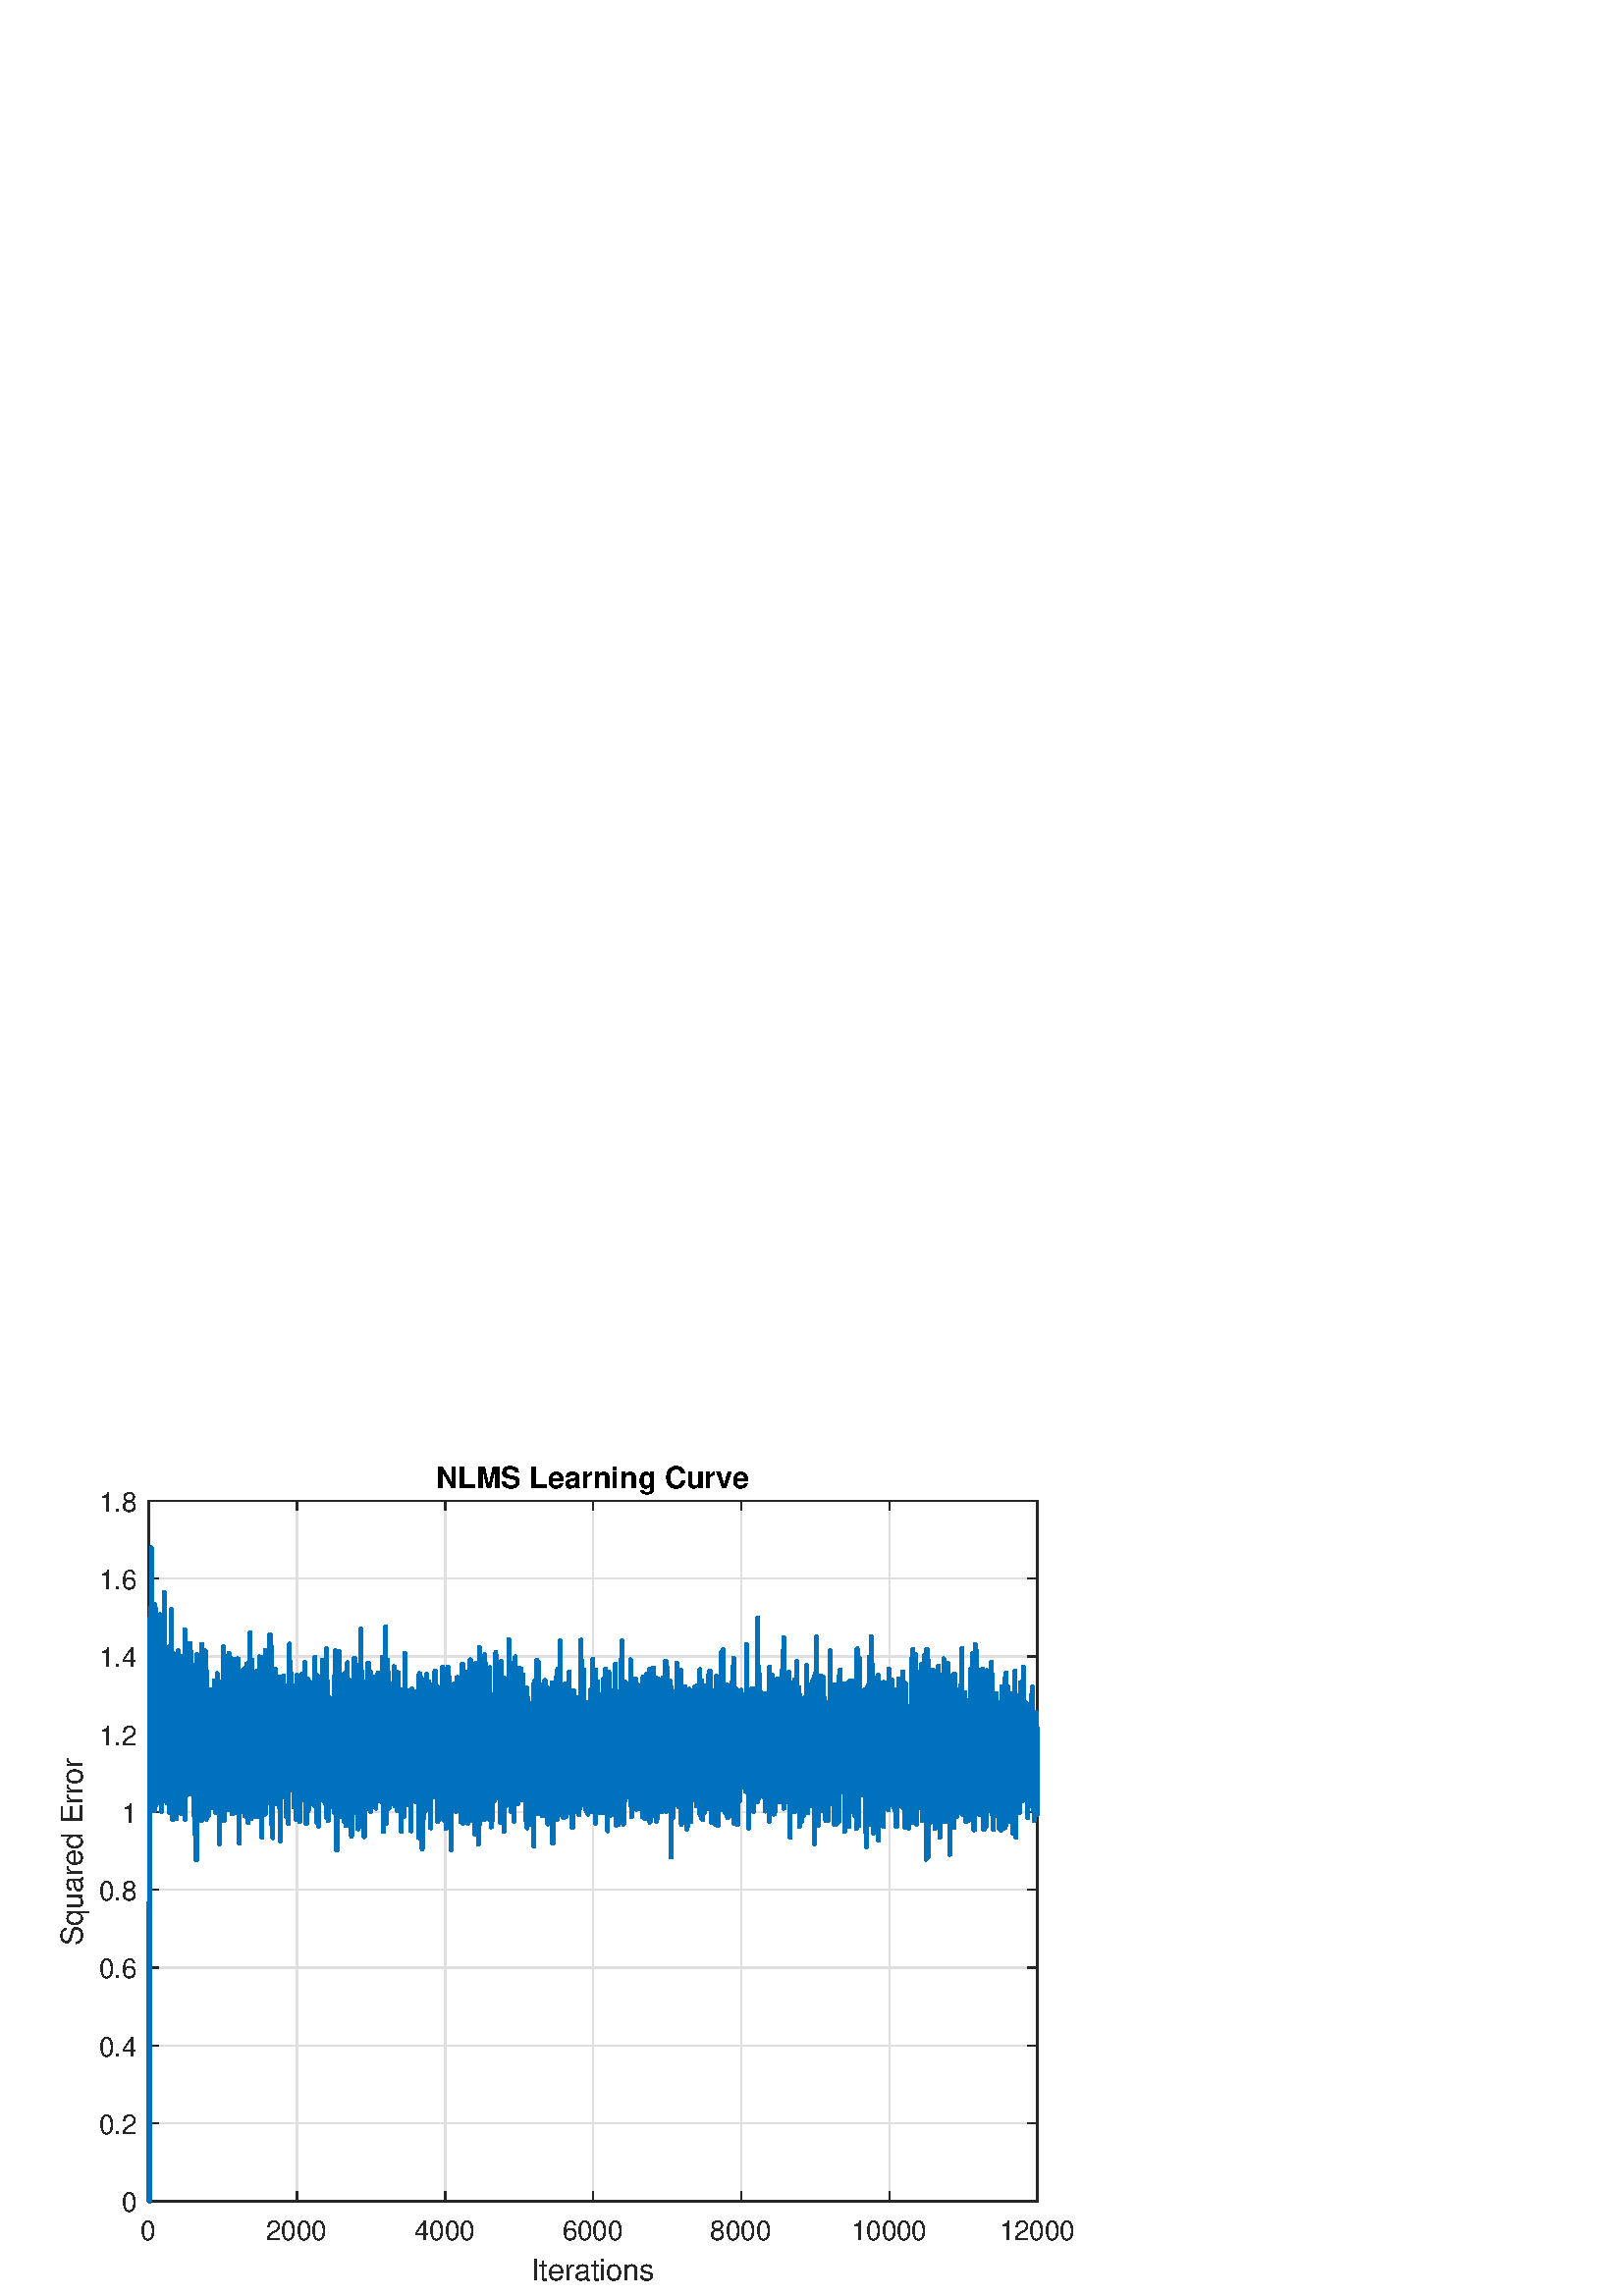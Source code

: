 %!PS-Adobe-3.0 EPSF-3.0
%%Pages: (atend)
%%BoundingBox:     0     0   420   315
%%LanguageLevel: 3
%%EndComments
%%BeginProlog
%%BeginResource: procset (Apache XML Graphics Std ProcSet) 1.2 0
%%Version: 1.2 0
%%Copyright: (Copyright 2001-2003,2010 The Apache Software Foundation. License terms: http://www.apache.org/licenses/LICENSE-2.0)
/bd{bind def}bind def
/ld{load def}bd
/GR/grestore ld
/GS/gsave ld
/RM/rmoveto ld
/C/curveto ld
/t/show ld
/L/lineto ld
/ML/setmiterlimit ld
/CT/concat ld
/f/fill ld
/N/newpath ld
/S/stroke ld
/CC/setcmykcolor ld
/A/ashow ld
/cp/closepath ld
/RC/setrgbcolor ld
/LJ/setlinejoin ld
/GC/setgray ld
/LW/setlinewidth ld
/M/moveto ld
/re {4 2 roll M
1 index 0 rlineto
0 exch rlineto
neg 0 rlineto
cp } bd
/_ctm matrix def
/_tm matrix def
/BT { _ctm currentmatrix pop matrix _tm copy pop 0 0 moveto } bd
/ET { _ctm setmatrix } bd
/iTm { _ctm setmatrix _tm concat } bd
/Tm { _tm astore pop iTm 0 0 moveto } bd
/ux 0.0 def
/uy 0.0 def
/F {
  /Tp exch def
  /Tf exch def
  Tf findfont Tp scalefont setfont
  /cf Tf def  /cs Tp def
} bd
/ULS {currentpoint /uy exch def /ux exch def} bd
/ULE {
  /Tcx currentpoint pop def
  gsave
  newpath
  cf findfont cs scalefont dup
  /FontMatrix get 0 get /Ts exch def /FontInfo get dup
  /UnderlinePosition get Ts mul /To exch def
  /UnderlineThickness get Ts mul /Tt exch def
  ux uy To add moveto  Tcx uy To add lineto
  Tt setlinewidth stroke
  grestore
} bd
/OLE {
  /Tcx currentpoint pop def
  gsave
  newpath
  cf findfont cs scalefont dup
  /FontMatrix get 0 get /Ts exch def /FontInfo get dup
  /UnderlinePosition get Ts mul /To exch def
  /UnderlineThickness get Ts mul /Tt exch def
  ux uy To add cs add moveto Tcx uy To add cs add lineto
  Tt setlinewidth stroke
  grestore
} bd
/SOE {
  /Tcx currentpoint pop def
  gsave
  newpath
  cf findfont cs scalefont dup
  /FontMatrix get 0 get /Ts exch def /FontInfo get dup
  /UnderlinePosition get Ts mul /To exch def
  /UnderlineThickness get Ts mul /Tt exch def
  ux uy To add cs 10 mul 26 idiv add moveto Tcx uy To add cs 10 mul 26 idiv add lineto
  Tt setlinewidth stroke
  grestore
} bd
/QT {
/Y22 exch store
/X22 exch store
/Y21 exch store
/X21 exch store
currentpoint
/Y21 load 2 mul add 3 div exch
/X21 load 2 mul add 3 div exch
/X21 load 2 mul /X22 load add 3 div
/Y21 load 2 mul /Y22 load add 3 div
/X22 load /Y22 load curveto
} bd
/SSPD {
dup length /d exch dict def
{
/v exch def
/k exch def
currentpagedevice k known {
/cpdv currentpagedevice k get def
v cpdv ne {
/upd false def
/nullv v type /nulltype eq def
/nullcpdv cpdv type /nulltype eq def
nullv nullcpdv or
{
/upd true def
} {
/sametype v type cpdv type eq def
sametype {
v type /arraytype eq {
/vlen v length def
/cpdvlen cpdv length def
vlen cpdvlen eq {
0 1 vlen 1 sub {
/i exch def
/obj v i get def
/cpdobj cpdv i get def
obj cpdobj ne {
/upd true def
exit
} if
} for
} {
/upd true def
} ifelse
} {
v type /dicttype eq {
v {
/dv exch def
/dk exch def
/cpddv cpdv dk get def
dv cpddv ne {
/upd true def
exit
} if
} forall
} {
/upd true def
} ifelse
} ifelse
} if
} ifelse
upd true eq {
d k v put
} if
} if
} if
} forall
d length 0 gt {
d setpagedevice
} if
} bd
/RE { % /NewFontName [NewEncodingArray] /FontName RE -
  findfont dup length dict begin
  {
    1 index /FID ne
    {def} {pop pop} ifelse
  } forall
  /Encoding exch def
  /FontName 1 index def
  currentdict definefont pop
  end
} bind def
%%EndResource
%%BeginResource: procset (Apache XML Graphics EPS ProcSet) 1.0 0
%%Version: 1.0 0
%%Copyright: (Copyright 2002-2003 The Apache Software Foundation. License terms: http://www.apache.org/licenses/LICENSE-2.0)
/BeginEPSF { %def
/b4_Inc_state save def         % Save state for cleanup
/dict_count countdictstack def % Count objects on dict stack
/op_count count 1 sub def      % Count objects on operand stack
userdict begin                 % Push userdict on dict stack
/showpage { } def              % Redefine showpage, { } = null proc
0 setgray 0 setlinecap         % Prepare graphics state
1 setlinewidth 0 setlinejoin
10 setmiterlimit [ ] 0 setdash newpath
/languagelevel where           % If level not equal to 1 then
{pop languagelevel             % set strokeadjust and
1 ne                           % overprint to their defaults.
{false setstrokeadjust false setoverprint
} if
} if
} bd
/EndEPSF { %def
count op_count sub {pop} repeat            % Clean up stacks
countdictstack dict_count sub {end} repeat
b4_Inc_state restore
} bd
%%EndResource
%FOPBeginFontDict
%%IncludeResource: font Courier-Oblique
%%IncludeResource: font Courier-BoldOblique
%%IncludeResource: font Courier-Bold
%%IncludeResource: font ZapfDingbats
%%IncludeResource: font Symbol
%%IncludeResource: font Helvetica
%%IncludeResource: font Helvetica-Oblique
%%IncludeResource: font Helvetica-Bold
%%IncludeResource: font Helvetica-BoldOblique
%%IncludeResource: font Times-Roman
%%IncludeResource: font Times-Italic
%%IncludeResource: font Times-Bold
%%IncludeResource: font Times-BoldItalic
%%IncludeResource: font Courier
%FOPEndFontDict
%%BeginResource: encoding WinAnsiEncoding
/WinAnsiEncoding [
/.notdef /.notdef /.notdef /.notdef /.notdef
/.notdef /.notdef /.notdef /.notdef /.notdef
/.notdef /.notdef /.notdef /.notdef /.notdef
/.notdef /.notdef /.notdef /.notdef /.notdef
/.notdef /.notdef /.notdef /.notdef /.notdef
/.notdef /.notdef /.notdef /.notdef /.notdef
/.notdef /.notdef /space /exclam /quotedbl
/numbersign /dollar /percent /ampersand /quotesingle
/parenleft /parenright /asterisk /plus /comma
/hyphen /period /slash /zero /one
/two /three /four /five /six
/seven /eight /nine /colon /semicolon
/less /equal /greater /question /at
/A /B /C /D /E
/F /G /H /I /J
/K /L /M /N /O
/P /Q /R /S /T
/U /V /W /X /Y
/Z /bracketleft /backslash /bracketright /asciicircum
/underscore /quoteleft /a /b /c
/d /e /f /g /h
/i /j /k /l /m
/n /o /p /q /r
/s /t /u /v /w
/x /y /z /braceleft /bar
/braceright /asciitilde /bullet /Euro /bullet
/quotesinglbase /florin /quotedblbase /ellipsis /dagger
/daggerdbl /circumflex /perthousand /Scaron /guilsinglleft
/OE /bullet /Zcaron /bullet /bullet
/quoteleft /quoteright /quotedblleft /quotedblright /bullet
/endash /emdash /asciitilde /trademark /scaron
/guilsinglright /oe /bullet /zcaron /Ydieresis
/space /exclamdown /cent /sterling /currency
/yen /brokenbar /section /dieresis /copyright
/ordfeminine /guillemotleft /logicalnot /sfthyphen /registered
/macron /degree /plusminus /twosuperior /threesuperior
/acute /mu /paragraph /middot /cedilla
/onesuperior /ordmasculine /guillemotright /onequarter /onehalf
/threequarters /questiondown /Agrave /Aacute /Acircumflex
/Atilde /Adieresis /Aring /AE /Ccedilla
/Egrave /Eacute /Ecircumflex /Edieresis /Igrave
/Iacute /Icircumflex /Idieresis /Eth /Ntilde
/Ograve /Oacute /Ocircumflex /Otilde /Odieresis
/multiply /Oslash /Ugrave /Uacute /Ucircumflex
/Udieresis /Yacute /Thorn /germandbls /agrave
/aacute /acircumflex /atilde /adieresis /aring
/ae /ccedilla /egrave /eacute /ecircumflex
/edieresis /igrave /iacute /icircumflex /idieresis
/eth /ntilde /ograve /oacute /ocircumflex
/otilde /odieresis /divide /oslash /ugrave
/uacute /ucircumflex /udieresis /yacute /thorn
/ydieresis
] def
%%EndResource
%FOPBeginFontReencode
/Courier-Oblique findfont
dup length dict begin
  {1 index /FID ne {def} {pop pop} ifelse} forall
  /Encoding WinAnsiEncoding def
  currentdict
end
/Courier-Oblique exch definefont pop
/Courier-BoldOblique findfont
dup length dict begin
  {1 index /FID ne {def} {pop pop} ifelse} forall
  /Encoding WinAnsiEncoding def
  currentdict
end
/Courier-BoldOblique exch definefont pop
/Courier-Bold findfont
dup length dict begin
  {1 index /FID ne {def} {pop pop} ifelse} forall
  /Encoding WinAnsiEncoding def
  currentdict
end
/Courier-Bold exch definefont pop
/Helvetica findfont
dup length dict begin
  {1 index /FID ne {def} {pop pop} ifelse} forall
  /Encoding WinAnsiEncoding def
  currentdict
end
/Helvetica exch definefont pop
/Helvetica-Oblique findfont
dup length dict begin
  {1 index /FID ne {def} {pop pop} ifelse} forall
  /Encoding WinAnsiEncoding def
  currentdict
end
/Helvetica-Oblique exch definefont pop
/Helvetica-Bold findfont
dup length dict begin
  {1 index /FID ne {def} {pop pop} ifelse} forall
  /Encoding WinAnsiEncoding def
  currentdict
end
/Helvetica-Bold exch definefont pop
/Helvetica-BoldOblique findfont
dup length dict begin
  {1 index /FID ne {def} {pop pop} ifelse} forall
  /Encoding WinAnsiEncoding def
  currentdict
end
/Helvetica-BoldOblique exch definefont pop
/Times-Roman findfont
dup length dict begin
  {1 index /FID ne {def} {pop pop} ifelse} forall
  /Encoding WinAnsiEncoding def
  currentdict
end
/Times-Roman exch definefont pop
/Times-Italic findfont
dup length dict begin
  {1 index /FID ne {def} {pop pop} ifelse} forall
  /Encoding WinAnsiEncoding def
  currentdict
end
/Times-Italic exch definefont pop
/Times-Bold findfont
dup length dict begin
  {1 index /FID ne {def} {pop pop} ifelse} forall
  /Encoding WinAnsiEncoding def
  currentdict
end
/Times-Bold exch definefont pop
/Times-BoldItalic findfont
dup length dict begin
  {1 index /FID ne {def} {pop pop} ifelse} forall
  /Encoding WinAnsiEncoding def
  currentdict
end
/Times-BoldItalic exch definefont pop
/Courier findfont
dup length dict begin
  {1 index /FID ne {def} {pop pop} ifelse} forall
  /Encoding WinAnsiEncoding def
  currentdict
end
/Courier exch definefont pop
%FOPEndFontReencode
%%EndProlog
%%Page: 1 1
%%PageBoundingBox: 0 0 420 315
%%BeginPageSetup
[1 0 0 -1 0 315] CT
%%EndPageSetup
GS
[0.6 0 0 0.6 0 0] CT
1 GC
N
0 0 700 525 re
f
GR
GS
[0.6 0 0 0.6 0 0] CT
1 GC
N
0 0 700 525 re
f
GR
GS
[0.6 0 0 0.6 0 0] CT
1 GC
N
91 467 M
634 467 L
634 39 L
91 39 L
cp
f
GR
GS
[0.6 0 0 0.6 0 0] CT
0.873 GC
1 LJ
0.833 LW
N
91 467 M
91 39 L
S
GR
GS
[0.6 0 0 0.6 0 0] CT
0.873 GC
1 LJ
0.833 LW
N
181.5 467 M
181.5 39 L
S
GR
GS
[0.6 0 0 0.6 0 0] CT
0.873 GC
1 LJ
0.833 LW
N
272 467 M
272 39 L
S
GR
GS
[0.6 0 0 0.6 0 0] CT
0.873 GC
1 LJ
0.833 LW
N
362.5 467 M
362.5 39 L
S
GR
GS
[0.6 0 0 0.6 0 0] CT
0.873 GC
1 LJ
0.833 LW
N
453 467 M
453 39 L
S
GR
GS
[0.6 0 0 0.6 0 0] CT
0.873 GC
1 LJ
0.833 LW
N
543.5 467 M
543.5 39 L
S
GR
GS
[0.6 0 0 0.6 0 0] CT
0.873 GC
1 LJ
0.833 LW
N
634 467 M
634 39 L
S
GR
GS
[0.6 0 0 0.6 0 0] CT
0.873 GC
1 LJ
0.833 LW
N
634 467 M
91 467 L
S
GR
GS
[0.6 0 0 0.6 0 0] CT
0.873 GC
1 LJ
0.833 LW
N
634 419.444 M
91 419.444 L
S
GR
GS
[0.6 0 0 0.6 0 0] CT
0.873 GC
1 LJ
0.833 LW
N
634 371.889 M
91 371.889 L
S
GR
GS
[0.6 0 0 0.6 0 0] CT
0.873 GC
1 LJ
0.833 LW
N
634 324.333 M
91 324.333 L
S
GR
GS
[0.6 0 0 0.6 0 0] CT
0.873 GC
1 LJ
0.833 LW
N
634 276.778 M
91 276.778 L
S
GR
GS
[0.6 0 0 0.6 0 0] CT
0.873 GC
1 LJ
0.833 LW
N
634 229.222 M
91 229.222 L
S
GR
GS
[0.6 0 0 0.6 0 0] CT
0.873 GC
1 LJ
0.833 LW
N
634 181.667 M
91 181.667 L
S
GR
GS
[0.6 0 0 0.6 0 0] CT
0.873 GC
1 LJ
0.833 LW
N
634 134.111 M
91 134.111 L
S
GR
GS
[0.6 0 0 0.6 0 0] CT
0.873 GC
1 LJ
0.833 LW
N
634 86.556 M
91 86.556 L
S
GR
GS
[0.6 0 0 0.6 0 0] CT
0.873 GC
1 LJ
0.833 LW
N
634 39 M
91 39 L
S
GR
GS
[0.6 0 0 0.6 0 0] CT
0.149 GC
2 setlinecap
1 LJ
0.833 LW
N
91 467 M
634 467 L
S
GR
GS
[0.6 0 0 0.6 0 0] CT
0.149 GC
2 setlinecap
1 LJ
0.833 LW
N
91 39 M
634 39 L
S
GR
GS
[0.6 0 0 0.6 0 0] CT
0.149 GC
2 setlinecap
1 LJ
0.833 LW
N
91 467 M
91 461.57 L
S
GR
GS
[0.6 0 0 0.6 0 0] CT
0.149 GC
2 setlinecap
1 LJ
0.833 LW
N
181.5 467 M
181.5 461.57 L
S
GR
GS
[0.6 0 0 0.6 0 0] CT
0.149 GC
2 setlinecap
1 LJ
0.833 LW
N
272 467 M
272 461.57 L
S
GR
GS
[0.6 0 0 0.6 0 0] CT
0.149 GC
2 setlinecap
1 LJ
0.833 LW
N
362.5 467 M
362.5 461.57 L
S
GR
GS
[0.6 0 0 0.6 0 0] CT
0.149 GC
2 setlinecap
1 LJ
0.833 LW
N
453 467 M
453 461.57 L
S
GR
GS
[0.6 0 0 0.6 0 0] CT
0.149 GC
2 setlinecap
1 LJ
0.833 LW
N
543.5 467 M
543.5 461.57 L
S
GR
GS
[0.6 0 0 0.6 0 0] CT
0.149 GC
2 setlinecap
1 LJ
0.833 LW
N
634 467 M
634 461.57 L
S
GR
GS
[0.6 0 0 0.6 0 0] CT
0.149 GC
2 setlinecap
1 LJ
0.833 LW
N
91 39 M
91 44.43 L
S
GR
GS
[0.6 0 0 0.6 0 0] CT
0.149 GC
2 setlinecap
1 LJ
0.833 LW
N
181.5 39 M
181.5 44.43 L
S
GR
GS
[0.6 0 0 0.6 0 0] CT
0.149 GC
2 setlinecap
1 LJ
0.833 LW
N
272 39 M
272 44.43 L
S
GR
GS
[0.6 0 0 0.6 0 0] CT
0.149 GC
2 setlinecap
1 LJ
0.833 LW
N
362.5 39 M
362.5 44.43 L
S
GR
GS
[0.6 0 0 0.6 0 0] CT
0.149 GC
2 setlinecap
1 LJ
0.833 LW
N
453 39 M
453 44.43 L
S
GR
GS
[0.6 0 0 0.6 0 0] CT
0.149 GC
2 setlinecap
1 LJ
0.833 LW
N
543.5 39 M
543.5 44.43 L
S
GR
GS
[0.6 0 0 0.6 0 0] CT
0.149 GC
2 setlinecap
1 LJ
0.833 LW
N
634 39 M
634 44.43 L
S
GR
GS
[0.6 0 0 0.6 54.6 284.2] CT
0.149 GC
/Helvetica 16.667 F
GS
[1 0 0 1 0 0] CT
-5 17 moveto 
1 -1 scale
(0) t 
GR
GR
GS
[0.6 0 0 0.6 108.9 284.2] CT
0.149 GC
/Helvetica 16.667 F
GS
[1 0 0 1 0 0] CT
-19 17 moveto 
1 -1 scale
(2000) t 
GR
GR
GS
[0.6 0 0 0.6 163.2 284.2] CT
0.149 GC
/Helvetica 16.667 F
GS
[1 0 0 1 0 0] CT
-19 17 moveto 
1 -1 scale
(4000) t 
GR
GR
GS
[0.6 0 0 0.6 217.5 284.2] CT
0.149 GC
/Helvetica 16.667 F
GS
[1 0 0 1 0 0] CT
-19 17 moveto 
1 -1 scale
(6000) t 
GR
GR
GS
[0.6 0 0 0.6 271.8 284.2] CT
0.149 GC
/Helvetica 16.667 F
GS
[1 0 0 1 0 0] CT
-19 17 moveto 
1 -1 scale
(8000) t 
GR
GR
GS
[0.6 0 0 0.6 326.1 284.2] CT
0.149 GC
/Helvetica 16.667 F
GS
[1 0 0 1 0 0] CT
-23.5 17 moveto 
1 -1 scale
(10000) t 
GR
GR
GS
[0.6 0 0 0.6 380.4 284.2] CT
0.149 GC
/Helvetica 16.667 F
GS
[1 0 0 1 0 0] CT
-23.5 17 moveto 
1 -1 scale
(12000) t 
GR
GR
GS
[0.6 0 0 0.6 217.5 297.8] CT
0.149 GC
/Helvetica 18.333 F
GS
[1 0 0 1 0 0] CT
-38 19 moveto 
1 -1 scale
(Iterations) t 
GR
GR
GS
[0.6 0 0 0.6 0 0] CT
0.149 GC
2 setlinecap
1 LJ
0.833 LW
N
91 467 M
91 39 L
S
GR
GS
[0.6 0 0 0.6 0 0] CT
0.149 GC
2 setlinecap
1 LJ
0.833 LW
N
634 467 M
634 39 L
S
GR
GS
[0.6 0 0 0.6 0 0] CT
0.149 GC
2 setlinecap
1 LJ
0.833 LW
N
91 467 M
96.43 467 L
S
GR
GS
[0.6 0 0 0.6 0 0] CT
0.149 GC
2 setlinecap
1 LJ
0.833 LW
N
91 419.444 M
96.43 419.444 L
S
GR
GS
[0.6 0 0 0.6 0 0] CT
0.149 GC
2 setlinecap
1 LJ
0.833 LW
N
91 371.889 M
96.43 371.889 L
S
GR
GS
[0.6 0 0 0.6 0 0] CT
0.149 GC
2 setlinecap
1 LJ
0.833 LW
N
91 324.333 M
96.43 324.333 L
S
GR
GS
[0.6 0 0 0.6 0 0] CT
0.149 GC
2 setlinecap
1 LJ
0.833 LW
N
91 276.778 M
96.43 276.778 L
S
GR
GS
[0.6 0 0 0.6 0 0] CT
0.149 GC
2 setlinecap
1 LJ
0.833 LW
N
91 229.222 M
96.43 229.222 L
S
GR
GS
[0.6 0 0 0.6 0 0] CT
0.149 GC
2 setlinecap
1 LJ
0.833 LW
N
91 181.667 M
96.43 181.667 L
S
GR
GS
[0.6 0 0 0.6 0 0] CT
0.149 GC
2 setlinecap
1 LJ
0.833 LW
N
91 134.111 M
96.43 134.111 L
S
GR
GS
[0.6 0 0 0.6 0 0] CT
0.149 GC
2 setlinecap
1 LJ
0.833 LW
N
91 86.556 M
96.43 86.556 L
S
GR
GS
[0.6 0 0 0.6 0 0] CT
0.149 GC
2 setlinecap
1 LJ
0.833 LW
N
91 39 M
96.43 39 L
S
GR
GS
[0.6 0 0 0.6 0 0] CT
0.149 GC
2 setlinecap
1 LJ
0.833 LW
N
634 467 M
628.57 467 L
S
GR
GS
[0.6 0 0 0.6 0 0] CT
0.149 GC
2 setlinecap
1 LJ
0.833 LW
N
634 419.444 M
628.57 419.444 L
S
GR
GS
[0.6 0 0 0.6 0 0] CT
0.149 GC
2 setlinecap
1 LJ
0.833 LW
N
634 371.889 M
628.57 371.889 L
S
GR
GS
[0.6 0 0 0.6 0 0] CT
0.149 GC
2 setlinecap
1 LJ
0.833 LW
N
634 324.333 M
628.57 324.333 L
S
GR
GS
[0.6 0 0 0.6 0 0] CT
0.149 GC
2 setlinecap
1 LJ
0.833 LW
N
634 276.778 M
628.57 276.778 L
S
GR
GS
[0.6 0 0 0.6 0 0] CT
0.149 GC
2 setlinecap
1 LJ
0.833 LW
N
634 229.222 M
628.57 229.222 L
S
GR
GS
[0.6 0 0 0.6 0 0] CT
0.149 GC
2 setlinecap
1 LJ
0.833 LW
N
634 181.667 M
628.57 181.667 L
S
GR
GS
[0.6 0 0 0.6 0 0] CT
0.149 GC
2 setlinecap
1 LJ
0.833 LW
N
634 134.111 M
628.57 134.111 L
S
GR
GS
[0.6 0 0 0.6 0 0] CT
0.149 GC
2 setlinecap
1 LJ
0.833 LW
N
634 86.556 M
628.57 86.556 L
S
GR
GS
[0.6 0 0 0.6 0 0] CT
0.149 GC
2 setlinecap
1 LJ
0.833 LW
N
634 39 M
628.57 39 L
S
GR
GS
[0.6 0 0 0.6 50.6 280.2] CT
0.149 GC
/Helvetica 16.667 F
GS
[1 0 0 1 0 0] CT
-10 6.5 moveto 
1 -1 scale
(0) t 
GR
GR
GS
[0.6 0 0 0.6 50.6 251.667] CT
0.149 GC
/Helvetica 16.667 F
GS
[1 0 0 1 0 0] CT
-24 6.5 moveto 
1 -1 scale
(0.2) t 
GR
GR
GS
[0.6 0 0 0.6 50.6 223.133] CT
0.149 GC
/Helvetica 16.667 F
GS
[1 0 0 1 0 0] CT
-24 6.5 moveto 
1 -1 scale
(0.4) t 
GR
GR
GS
[0.6 0 0 0.6 50.6 194.6] CT
0.149 GC
/Helvetica 16.667 F
GS
[1 0 0 1 0 0] CT
-24 6.5 moveto 
1 -1 scale
(0.6) t 
GR
GR
GS
[0.6 0 0 0.6 50.6 166.067] CT
0.149 GC
/Helvetica 16.667 F
GS
[1 0 0 1 0 0] CT
-24 6.5 moveto 
1 -1 scale
(0.8) t 
GR
GR
GS
[0.6 0 0 0.6 50.6 137.533] CT
0.149 GC
/Helvetica 16.667 F
GS
[1 0 0 1 0 0] CT
-10 6.5 moveto 
1 -1 scale
(1) t 
GR
GR
GS
[0.6 0 0 0.6 50.6 109.0] CT
0.149 GC
/Helvetica 16.667 F
GS
[1 0 0 1 0 0] CT
-24 6.5 moveto 
1 -1 scale
(1.2) t 
GR
GR
GS
[0.6 0 0 0.6 50.6 80.467] CT
0.149 GC
/Helvetica 16.667 F
GS
[1 0 0 1 0 0] CT
-24 6.5 moveto 
1 -1 scale
(1.4) t 
GR
GR
GS
[0.6 0 0 0.6 50.6 51.933] CT
0.149 GC
/Helvetica 16.667 F
GS
[1 0 0 1 0 0] CT
-24 6.5 moveto 
1 -1 scale
(1.6) t 
GR
GR
GS
[0.6 0 0 0.6 50.6 23.4] CT
0.149 GC
/Helvetica 16.667 F
GS
[1 0 0 1 0 0] CT
-24 6.5 moveto 
1 -1 scale
(1.8) t 
GR
GR
GS
[0 -0.6 0.6 0 33.2 151.8] CT
0.149 GC
/Helvetica 18.333 F
GS
[1 0 0 1 0 0] CT
-58 -5 moveto 
1 -1 scale
(Squared Error) t 
GR
GR
GS
[0.6 0 0 0.6 217.5 21.75] CT
/Helvetica-Bold 18.333 F
GS
[1 0 0 1 0 0] CT
-96 -5 moveto 
1 -1 scale
(NLMS Learning Curve) t 
GR
GR
GS
[0.6 0 0 0.6 0 0] CT
0 0.447 0.741 RC
1 LJ
2.5 LW
N
91.045 467 M
91.09 467 L
91.136 467 L
91.181 467 L
91.226 467 L
91.271 111.091 L
91.317 141.695 L
91.362 160.426 L
91.407 170.753 L
91.452 165.563 L
91.498 166.467 L
91.543 168.695 L
91.588 151.745 L
91.633 170.523 L
91.679 124.971 L
91.724 156.175 L
91.769 178.816 L
91.814 189.68 L
91.86 181.21 L
91.905 108.345 L
91.95 179.519 L
91.995 136.084 L
92.041 104.43 L
92.086 154.784 L
92.131 162.208 L
92.176 185.531 L
92.222 200.313 L
92.267 185.119 L
92.312 127.948 L
92.357 139.659 L
92.403 123.711 L
92.448 164.177 L
92.493 67.725 L
92.538 130.249 L
92.584 162.346 L
92.629 136.78 L
92.674 113.425 L
92.719 113.759 L
92.765 107.349 L
92.81 206.839 L
92.855 105.049 L
92.9 173.094 L
92.946 169.657 L
92.991 152.805 L
93.036 182.683 L
93.081 207.106 L
93.127 164.737 L
93.172 134.08 L
93.217 177.891 L
93.262 179.664 L
93.308 154.382 L
93.353 142.905 L
93.398 129.765 L
93.443 138.526 L
93.489 170.482 L
93.534 148.422 L
93.579 202.271 L
93.624 128.379 L
93.67 150.005 L
93.715 138.651 L
93.76 165.963 L
93.805 208.633 L
93.851 143.074 L
93.896 169.265 L
93.941 166.113 L
93.987 170.471 L
94.032 173.5 L
94.077 212.083 L
94.122 218.964 L
94.168 193.258 L
94.213 228.345 L
94.258 102.111 L
94.303 190.794 L
94.349 164 L
94.394 174.822 L
94.439 202.428 L
94.484 164.367 L
94.53 156.171 L
94.575 220.377 L
94.62 204.971 L
94.665 185.262 L
94.711 186.026 L
94.756 104.216 L
94.801 130.244 L
94.846 188.758 L
94.892 131.232 L
94.937 196.497 L
94.982 225.065 L
95.027 157.661 L
95.073 140.73 L
95.118 137.639 L
95.163 152.865 L
95.208 164.706 L
95.254 168.459 L
95.299 169.687 L
95.344 119.421 L
95.389 162.979 L
95.435 180.37 L
95.48 150.246 L
95.525 193.737 L
95.57 117.659 L
95.616 168.492 L
95.661 110.041 L
95.706 174.417 L
95.751 154.617 L
95.797 154.352 L
95.842 185.052 L
95.887 139.005 L
95.932 149.127 L
95.978 146.634 L
96.023 163.792 L
96.068 221.56 L
96.113 136.411 L
96.159 167.172 L
96.204 158.586 L
96.249 147.115 L
96.294 205.791 L
96.34 173.234 L
96.385 160.031 L
96.43 137.107 L
96.475 156.582 L
96.521 191.683 L
96.566 190.295 L
96.611 214.872 L
96.656 159.709 L
96.701 192.797 L
96.747 139.53 L
96.792 147.989 L
96.837 141.198 L
96.882 126.528 L
96.928 155.93 L
96.973 156.897 L
97.018 147.282 L
97.063 155.399 L
97.109 172.78 L
97.154 184.159 L
97.199 175.951 L
97.244 150.529 L
97.29 178.366 L
97.335 141.044 L
97.38 158.672 L
97.425 177.21 L
97.471 171.708 L
97.516 162.929 L
97.561 108.627 L
97.606 223.685 L
97.652 163.826 L
97.697 188.487 L
97.742 157.518 L
97.787 172.142 L
97.833 173.32 L
97.878 191.238 L
97.923 120.456 L
97.968 127.305 L
98.014 186.934 L
98.059 148.831 L
98.104 178.969 L
98.149 176.327 L
98.195 162.949 L
98.24 152.825 L
98.285 131.836 L
98.33 158.412 L
98.376 202.598 L
98.421 193.761 L
98.466 157.894 L
98.511 157.394 L
98.557 143.992 L
98.602 172.106 L
98.647 140.897 L
98.692 174.199 L
98.738 228.735 L
98.783 173.627 L
98.828 207.854 L
98.873 148.047 L
98.919 173.197 L
98.964 182.503 L
99.009 204.469 L
99.054 168.796 L
99.1 153.689 L
99.145 141.803 L
99.19 123.334 L
99.235 192.317 L
99.281 130.756 L
99.326 174.758 L
99.371 158.399 L
99.416 168.696 L
99.462 175.391 L
99.507 204.953 L
99.552 132.013 L
99.598 146.569 L
99.643 194.252 L
99.688 179.948 L
99.733 174.652 L
99.779 168.399 L
99.824 142.896 L
99.869 162.438 L
99.914 176.794 L
99.96 135.264 L
100.005 147.963 L
100.05 170.812 L
100.095 157.079 L
100.141 173.154 L
100.186 186.852 L
100.231 182.046 L
100.276 189.7 L
100.322 95.163 L
100.367 180.685 L
100.412 166.838 L
100.457 181.212 L
100.503 181.589 L
100.548 196.884 L
100.593 208.307 L
100.638 170.076 L
100.684 154.441 L
100.729 148.147 L
100.774 131.718 L
100.819 203.681 L
100.865 182.094 L
100.91 173.348 L
100.955 165.016 L
101 128.809 L
101.046 187.245 L
101.091 220.371 L
101.136 156.07 L
101.181 181.074 L
101.227 155.852 L
101.272 169.832 L
101.317 185.307 L
101.362 178.006 L
101.408 188.322 L
101.453 145.357 L
101.498 167.106 L
101.543 158.953 L
101.589 204.491 L
101.634 192.427 L
101.679 176.998 L
101.724 176.777 L
101.77 212.842 L
101.815 166.747 L
101.86 168.67 L
101.905 155.874 L
101.951 213.928 L
101.996 148.209 L
102.041 223.507 L
102.086 146.43 L
102.132 155.588 L
102.177 198.093 L
102.222 160.104 L
102.267 166.449 L
102.313 151.441 L
102.358 159.287 L
102.403 194.812 L
102.448 149.307 L
102.493 180.433 L
102.539 172.872 L
102.584 145.169 L
102.629 157.35 L
102.674 169.049 L
102.72 190.275 L
102.765 158.616 L
102.81 205.176 L
102.855 166.004 L
102.901 198.927 L
102.946 161.91 L
102.991 149.474 L
103.036 198.401 L
103.082 205.774 L
103.127 165.354 L
103.172 164.731 L
103.217 210.792 L
103.263 134.39 L
103.308 134.823 L
103.353 160.065 L
103.398 173.305 L
103.444 184.631 L
103.489 128.09 L
103.534 170.411 L
103.579 192.68 L
103.625 229.437 L
103.67 188.339 L
103.715 177.399 L
103.76 149.13 L
103.806 148.914 L
103.851 166.987 L
103.896 202.274 L
103.941 184.59 L
103.987 170.075 L
104.032 190.867 L
104.077 147.792 L
104.122 147.805 L
104.168 164.555 L
104.213 208.589 L
104.258 202.868 L
104.303 183.541 L
104.349 178.746 L
104.394 166.952 L
104.439 175.989 L
104.484 182.663 L
104.53 190.98 L
104.575 213.408 L
104.62 171.726 L
104.665 179.73 L
104.711 223.251 L
104.756 152.245 L
104.801 105.385 L
104.846 215.766 L
104.892 197.746 L
104.937 214.172 L
104.982 167.547 L
105.027 192.951 L
105.073 187.44 L
105.118 194.958 L
105.163 157.866 L
105.209 169.341 L
105.254 144.559 L
105.299 203.629 L
105.344 178.974 L
105.39 187.879 L
105.435 151.962 L
105.48 202.05 L
105.525 233.661 L
105.571 184.478 L
105.616 144.364 L
105.661 152.71 L
105.706 201.49 L
105.752 165.457 L
105.797 219.93 L
105.842 213.717 L
105.887 207.955 L
105.933 209.079 L
105.978 217.541 L
106.023 176.128 L
106.068 192.019 L
106.114 191.955 L
106.159 212.456 L
106.204 171.367 L
106.249 182.805 L
106.295 132.526 L
106.34 179.641 L
106.385 168.49 L
106.43 197.785 L
106.476 172.91 L
106.521 188.565 L
106.566 205.31 L
106.611 192.133 L
106.657 176.566 L
106.702 195.291 L
106.747 182.503 L
106.792 195.95 L
106.838 152.142 L
106.883 174.858 L
106.928 185.021 L
106.973 164.315 L
107.019 163.123 L
107.064 175.595 L
107.109 176.254 L
107.154 184.319 L
107.2 177.438 L
107.245 134.866 L
107.29 202.139 L
107.335 226.883 L
107.381 196.337 L
107.426 185.707 L
107.471 188.347 L
107.516 171.438 L
107.562 177.137 L
107.607 194.658 L
107.652 186.274 L
107.697 209.957 L
107.743 212.061 L
107.788 148.317 L
107.833 233.292 L
107.878 225.022 L
107.924 195.618 L
107.969 196.045 L
108.014 186.648 L
108.059 185.452 L
108.104 183.931 L
108.15 155.395 L
108.195 190.374 L
108.24 180.808 L
108.285 167.063 L
108.331 141.728 L
108.376 193.24 L
108.421 202.766 L
108.466 182.602 L
108.512 156.682 L
108.557 190.747 L
108.602 171.85 L
108.647 147.227 L
108.693 145.382 L
108.738 194.28 L
108.783 205.612 L
108.828 191.854 L
108.874 190.57 L
108.919 154.649 L
108.964 196.139 L
109.009 171.739 L
109.055 130.685 L
109.1 166.379 L
109.145 163.318 L
109.19 164.02 L
109.236 143.387 L
109.281 175.786 L
109.326 152.362 L
109.371 162.967 L
109.417 184.658 L
109.462 193.853 L
109.507 147.284 L
109.552 192.517 L
109.598 139.42 L
109.643 148.815 L
109.688 202.503 L
109.733 221.154 L
109.779 202.891 L
109.824 177.334 L
109.869 221.829 L
109.914 181.012 L
109.96 153.972 L
110.005 192.49 L
110.05 145.205 L
110.095 162.714 L
110.141 162.988 L
110.186 159.935 L
110.231 181.814 L
110.276 183.885 L
110.322 162.899 L
110.367 134.069 L
110.412 207.584 L
110.457 170.214 L
110.503 189.37 L
110.548 140.709 L
110.593 143.446 L
110.638 180.096 L
110.684 191.911 L
110.729 197.968 L
110.774 215.676 L
110.82 230.22 L
110.865 179.039 L
110.91 185.109 L
110.955 154.152 L
111.001 216.264 L
111.046 170.668 L
111.091 137.648 L
111.136 219.362 L
111.182 168.345 L
111.227 193.221 L
111.272 162.96 L
111.317 195.114 L
111.363 146.091 L
111.408 177.459 L
111.453 194.686 L
111.498 187.98 L
111.544 185.618 L
111.589 181.34 L
111.634 204.844 L
111.679 191.583 L
111.725 196.802 L
111.77 188.276 L
111.815 209.299 L
111.86 137.801 L
111.906 181.746 L
111.951 188.907 L
111.996 172.998 L
112.041 187.03 L
112.087 168.059 L
112.132 189.722 L
112.177 141.456 L
112.222 167.222 L
112.268 177.432 L
112.313 211.837 L
112.358 147.91 L
112.403 148.156 L
112.449 191.361 L
112.494 221.972 L
112.539 208.75 L
112.584 197.622 L
112.63 198.818 L
112.675 154.04 L
112.72 163.621 L
112.765 149.239 L
112.811 228.263 L
112.856 211.699 L
112.901 159.234 L
112.946 161.401 L
112.992 117.828 L
113.037 233.666 L
113.082 175.655 L
113.127 151.317 L
113.173 178.627 L
113.218 195.303 L
113.263 194.663 L
113.308 192.235 L
113.354 175.665 L
113.399 150.527 L
113.444 204.102 L
113.489 219.545 L
113.535 177.122 L
113.58 165.549 L
113.625 155.835 L
113.67 145.991 L
113.715 154.226 L
113.761 135.869 L
113.806 154.15 L
113.851 203.184 L
113.896 201.891 L
113.942 192.011 L
113.987 168.58 L
114.032 200.741 L
114.077 165.906 L
114.123 205.516 L
114.168 195.253 L
114.213 201.109 L
114.258 174.535 L
114.304 186.834 L
114.349 202.468 L
114.394 186.018 L
114.439 197.879 L
114.485 201.977 L
114.53 186.57 L
114.575 187.75 L
114.62 170.768 L
114.666 179.352 L
114.711 209.903 L
114.756 153.975 L
114.801 175.769 L
114.847 167.817 L
114.892 168.944 L
114.937 176.506 L
114.982 178.271 L
115.028 190.987 L
115.073 154.345 L
115.118 157.132 L
115.163 184.532 L
115.209 181.087 L
115.254 177.476 L
115.299 196.342 L
115.344 187.962 L
115.39 183.361 L
115.435 199.766 L
115.48 143.581 L
115.525 166.187 L
115.571 217.519 L
115.616 186.985 L
115.661 214.104 L
115.706 177.663 L
115.752 179.544 L
115.797 187.934 L
115.842 171.478 L
115.887 148.312 L
115.933 214.941 L
115.978 193.599 L
116.023 181.371 L
116.068 180.291 L
116.114 126.183 L
116.159 135.009 L
116.204 203.931 L
116.249 165.308 L
116.295 136.677 L
116.34 197.892 L
116.385 195.908 L
116.43 130.776 L
116.476 150.501 L
116.521 168.493 L
116.566 197.136 L
116.612 177.08 L
116.657 218.35 L
116.702 159.343 L
116.747 211.101 L
116.793 174.325 L
116.838 184.512 L
116.883 161.252 L
116.928 197.551 L
116.974 197.1 L
117.019 138.766 L
117.064 182.04 L
117.109 147.229 L
117.155 153.679 L
117.2 190.002 L
117.245 203.811 L
117.29 196.714 L
117.336 180.266 L
117.381 212.671 L
117.426 187.757 L
117.471 213.651 L
117.517 187.833 L
117.562 213.67 L
117.607 169.252 L
117.652 157.391 L
117.698 207.707 L
117.743 180.661 L
117.788 170.095 L
117.833 176.19 L
117.879 165.035 L
117.924 192.08 L
117.969 177.62 L
118.014 187.679 L
118.06 193.506 L
118.105 174.98 L
118.15 200.879 L
118.195 168.256 L
118.241 185.311 L
118.286 164.518 L
118.331 198.951 L
118.376 184.172 L
118.422 164.335 L
118.467 230.898 L
118.512 145.662 L
118.557 209.313 L
118.603 186.675 L
118.648 185.773 L
118.693 213.505 L
118.738 183.751 L
118.784 199.141 L
118.829 193.901 L
118.874 151.091 L
118.919 193.607 L
118.965 169.009 L
119.01 146.079 L
119.055 177.85 L
119.1 164.309 L
119.146 185.099 L
119.191 242.801 L
119.236 153.138 L
119.281 167.539 L
119.326 177.012 L
119.372 170.772 L
119.417 188.19 L
119.462 162.941 L
119.507 155.015 L
119.553 178.811 L
119.598 168.865 L
119.643 163.227 L
119.688 157.232 L
119.734 192.126 L
119.779 180.546 L
119.824 184.037 L
119.869 211.804 L
119.915 213.104 L
119.96 258.515 L
120.005 211.441 L
120.05 165.462 L
120.096 194.547 L
120.141 207.135 L
120.186 159.653 L
120.231 186.189 L
120.277 133.174 L
120.322 164.441 L
120.367 186.77 L
120.412 195.48 L
120.458 184.28 L
120.503 171.907 L
120.548 194.711 L
120.593 156.317 L
120.639 159.602 L
120.684 177.381 L
120.729 167.001 L
120.774 202.577 L
120.82 175.355 L
120.865 186.914 L
120.91 153.711 L
120.955 157.696 L
121.001 179.377 L
121.046 175.414 L
121.091 162.951 L
121.136 198.173 L
121.182 214.342 L
121.227 187.53 L
121.272 188.127 L
121.317 177.135 L
121.363 213.678 L
121.408 207.156 L
121.453 166.68 L
121.498 186.79 L
121.544 200.685 L
121.589 199.425 L
121.634 177.521 L
121.679 168.04 L
121.725 188.238 L
121.77 200.457 L
121.815 157.325 L
121.86 176.817 L
121.906 203.385 L
121.951 163.074 L
121.996 179.431 L
122.041 198.295 L
122.087 148.276 L
122.132 179.228 L
122.177 214.384 L
122.223 185.662 L
122.268 165.791 L
122.313 233.979 L
122.358 192.239 L
122.404 199.261 L
122.449 153.278 L
122.494 186.355 L
122.539 173.155 L
122.585 162.764 L
122.63 189.195 L
122.675 167.334 L
122.72 160.656 L
122.766 218.653 L
122.811 165.144 L
122.856 215.322 L
122.901 182.298 L
122.947 176.451 L
122.992 183.745 L
123.037 194.878 L
123.082 186.726 L
123.128 195.992 L
123.173 217.141 L
123.218 197.95 L
123.263 162.854 L
123.309 198.259 L
123.354 126.676 L
123.399 161.46 L
123.444 204.646 L
123.49 193.356 L
123.535 213.69 L
123.58 195.994 L
123.625 233.973 L
123.671 182.674 L
123.716 198.066 L
123.761 161.682 L
123.806 179.009 L
123.852 161.613 L
123.897 159.834 L
123.942 132.688 L
123.987 202.353 L
124.033 181.032 L
124.078 214.455 L
124.123 152.707 L
124.168 180.211 L
124.214 191.223 L
124.259 161.329 L
124.304 165.978 L
124.349 171.247 L
124.395 170.446 L
124.44 188.956 L
124.485 203.903 L
124.53 202.896 L
124.576 177.211 L
124.621 220.87 L
124.666 190.29 L
124.711 149.679 L
124.757 201.723 L
124.802 175.04 L
124.847 165.07 L
124.892 193.825 L
124.938 182.883 L
124.983 192.268 L
125.028 183.444 L
125.073 195.192 L
125.118 179.874 L
125.164 196.535 L
125.209 145.961 L
125.254 158.359 L
125.299 210.007 L
125.345 196.983 L
125.39 138.618 L
125.435 130.836 L
125.48 220.75 L
125.526 176.688 L
125.571 204.244 L
125.616 204.731 L
125.661 194.832 L
125.707 206.24 L
125.752 171.506 L
125.797 175.288 L
125.842 203.116 L
125.888 186.386 L
125.933 200.406 L
125.978 201.992 L
126.023 178.8 L
126.069 233.559 L
126.114 167.373 L
126.159 143.384 L
126.204 171.614 L
126.25 171.705 L
126.295 178.569 L
126.34 210.112 L
126.385 198.248 L
126.431 176.383 L
126.476 218.083 L
126.521 205.93 L
126.566 190.95 L
126.612 179.113 L
126.657 192.15 L
126.702 183.44 L
126.747 177.58 L
126.793 156.231 L
126.838 202.421 L
126.883 200.74 L
126.928 208.599 L
126.974 185.723 L
127.019 173.564 L
127.064 163.335 L
127.109 188.984 L
127.155 176.152 L
127.2 191.3 L
127.245 202.928 L
127.29 169.202 L
127.336 214.116 L
127.381 170.471 L
127.426 187.736 L
127.471 161.891 L
127.517 231.214 L
127.562 175.734 L
127.607 169.083 L
127.652 214.213 L
127.698 166.746 L
127.743 159.583 L
127.788 209.948 L
127.834 199.035 L
127.879 193.302 L
127.924 177.691 L
127.969 184.051 L
128.014 170.111 L
128.06 166.318 L
128.105 195.74 L
128.15 167.588 L
128.195 171.713 L
128.241 181.482 L
128.286 215.773 L
128.331 198.177 L
128.376 161.821 L
128.422 217.654 L
128.467 154.331 L
128.512 169.686 L
128.557 197.2 L
128.603 213.119 L
128.648 215.143 L
128.693 178.183 L
128.738 207.72 L
128.784 174.845 L
128.829 196.301 L
128.874 190.426 L
128.919 209.178 L
128.965 175.985 L
129.01 186.352 L
129.055 198.569 L
129.1 160.012 L
129.146 195.888 L
129.191 190.819 L
129.236 210.327 L
129.281 189.356 L
129.327 206.593 L
129.372 206.765 L
129.417 195.241 L
129.462 168.34 L
129.508 179.108 L
129.553 180.822 L
129.598 191.574 L
129.643 205.724 L
129.689 171.123 L
129.734 171.164 L
129.779 172.211 L
129.824 208.455 L
129.87 169.867 L
129.915 226.341 L
129.96 195.36 L
130.005 208.126 L
130.051 202.372 L
130.096 176.063 L
130.141 180.297 L
130.186 171.85 L
130.232 162.696 L
130.277 210.617 L
130.322 218.876 L
130.367 203.369 L
130.413 190.5 L
130.458 195.826 L
130.503 206.481 L
130.548 168.615 L
130.594 158.27 L
130.639 166.203 L
130.684 171.801 L
130.73 171.981 L
130.775 175.253 L
130.82 192.753 L
130.865 204.877 L
130.911 149.073 L
130.956 204.164 L
131.001 159.156 L
131.046 205.723 L
131.092 213.3 L
131.137 171.839 L
131.182 165.997 L
131.227 203.762 L
131.273 205.929 L
131.318 176.193 L
131.363 194.045 L
131.408 158.31 L
131.454 219.531 L
131.499 178.387 L
131.544 181.563 L
131.589 193.759 L
131.635 190.879 L
131.68 168.982 L
131.725 151.578 L
131.77 229.272 L
131.816 165.635 L
131.861 182.874 L
131.906 218.901 L
131.951 169.987 L
131.997 164.532 L
132.042 154.538 L
132.087 175.063 L
132.132 179.122 L
132.178 150.355 L
132.223 164.567 L
132.268 224.468 L
132.313 204.031 L
132.359 229.681 L
132.404 171.936 L
132.449 195.074 L
132.494 217.509 L
132.54 174.716 L
132.585 216.811 L
132.63 217.884 L
132.675 188.635 L
132.721 144.547 L
132.766 180.211 L
132.811 169.943 L
132.856 186.761 L
132.902 201.544 L
132.947 167.724 L
132.992 210.951 L
133.037 189.509 L
133.083 182.469 L
133.128 185.125 L
133.173 168.133 L
133.218 209.003 L
133.264 210.943 L
133.309 206.918 L
133.354 214.471 L
133.399 184.237 L
133.445 159.004 L
133.49 189.657 L
133.535 193.951 L
133.58 194.471 L
133.626 227.846 L
133.671 203.958 L
133.716 193.597 L
133.761 187.036 L
133.807 194.508 L
133.852 205.468 L
133.897 202.747 L
133.942 196.748 L
133.988 204.874 L
134.033 220.278 L
134.078 175.392 L
134.123 168.954 L
134.169 177.79 L
134.214 163.652 L
134.259 210.527 L
134.304 248.572 L
134.35 192.431 L
134.395 216.32 L
134.44 175.369 L
134.485 187.655 L
134.531 160.031 L
134.576 219.787 L
134.621 166.247 L
134.666 195.177 L
134.712 194.229 L
134.757 170.491 L
134.802 234.012 L
134.847 186.57 L
134.893 173.444 L
134.938 189.464 L
134.983 162.206 L
135.028 212.924 L
135.074 181.526 L
135.119 177.09 L
135.164 191.865 L
135.209 196.848 L
135.255 182.418 L
135.3 207.579 L
135.345 200.893 L
135.39 168.058 L
135.436 205.814 L
135.481 182.944 L
135.526 200.889 L
135.571 158.388 L
135.617 195.334 L
135.662 199.487 L
135.707 201.437 L
135.752 175.083 L
135.798 196.494 L
135.843 191.354 L
135.888 207.899 L
135.933 149.486 L
135.979 203.552 L
136.024 201.223 L
136.069 180.693 L
136.114 229.087 L
136.16 175.023 L
136.205 156.777 L
136.25 176.538 L
136.295 228.462 L
136.34 170.959 L
136.386 194.418 L
136.431 143.617 L
136.476 154.045 L
136.521 128.207 L
136.567 195.225 L
136.612 191.264 L
136.657 206.431 L
136.702 202.949 L
136.748 204.18 L
136.793 234.532 L
136.838 181.226 L
136.883 232.533 L
136.929 154.211 L
136.974 202.559 L
137.019 159.69 L
137.064 184.307 L
137.11 168.404 L
137.155 179.997 L
137.2 179.71 L
137.245 192.156 L
137.291 199.62 L
137.336 170.15 L
137.381 168.739 L
137.426 161.217 L
137.472 167.823 L
137.517 184.954 L
137.562 216.275 L
137.607 215.247 L
137.653 145.852 L
137.698 172.034 L
137.743 157.855 L
137.788 185.798 L
137.834 144.827 L
137.879 222.828 L
137.924 163.2 L
137.969 182.219 L
138.015 187.672 L
138.06 182.073 L
138.105 159.494 L
138.15 200.829 L
138.196 202.5 L
138.241 197.446 L
138.286 222.419 L
138.331 191.686 L
138.377 189.692 L
138.422 180.194 L
138.467 199.746 L
138.512 215.687 L
138.558 215.909 L
138.603 178.009 L
138.648 163.802 L
138.693 171.165 L
138.739 207.108 L
138.784 186.458 L
138.829 194.252 L
138.874 134.32 L
138.92 181.582 L
138.965 180.51 L
139.01 199.687 L
139.055 213.39 L
139.101 201.419 L
139.146 148.45 L
139.191 205.109 L
139.236 181.205 L
139.282 221.091 L
139.327 197.078 L
139.372 203.022 L
139.417 180.564 L
139.463 163.495 L
139.508 194.467 L
139.553 217.927 L
139.598 179.877 L
139.644 227.521 L
139.689 190.524 L
139.734 175.877 L
139.779 213.512 L
139.825 218.847 L
139.87 196.789 L
139.915 174.909 L
139.96 174.021 L
140.006 156.994 L
140.051 132.275 L
140.096 189.727 L
140.141 193.947 L
140.187 189.531 L
140.232 205.528 L
140.277 179.282 L
140.322 175.615 L
140.368 144.875 L
140.413 193.755 L
140.458 166.812 L
140.503 224.121 L
140.549 176.443 L
140.594 160.27 L
140.639 134.899 L
140.684 196.469 L
140.73 196.524 L
140.775 169.195 L
140.82 205.52 L
140.865 209.538 L
140.911 186.995 L
140.956 181.634 L
141.001 198.168 L
141.046 189.714 L
141.092 183.929 L
141.137 153.692 L
141.182 207.37 L
141.227 183.754 L
141.273 222.747 L
141.318 173.428 L
141.363 210.209 L
141.408 189.187 L
141.454 180.298 L
141.499 210.903 L
141.544 190.004 L
141.589 157.814 L
141.635 191.788 L
141.68 203.965 L
141.725 187.016 L
141.77 204.459 L
141.816 160.054 L
141.861 230.21 L
141.906 220.208 L
141.952 177.878 L
141.997 181.058 L
142.042 206.838 L
142.087 166.616 L
142.133 182.45 L
142.178 192.563 L
142.223 199.357 L
142.268 217.835 L
142.314 192.188 L
142.359 196.553 L
142.404 229.858 L
142.449 155.683 L
142.495 177.293 L
142.54 163.832 L
142.585 215.594 L
142.63 167.674 L
142.676 177.014 L
142.721 183.215 L
142.766 181.582 L
142.811 198.093 L
142.857 229.536 L
142.902 170.233 L
142.947 172.158 L
142.992 183.391 L
143.038 189.001 L
143.083 195.508 L
143.128 171.254 L
143.173 178.033 L
143.219 192.013 L
143.264 180.165 L
143.309 136.015 L
143.354 183.066 L
143.4 190.111 L
143.445 197.885 L
143.49 199.665 L
143.535 178.414 L
143.581 229.43 L
143.626 150.99 L
143.671 169.942 L
143.716 195.161 L
143.762 201.415 L
143.807 191.898 L
143.852 160.076 L
143.897 177.265 L
143.943 182.247 L
143.988 205.188 L
144.033 181.395 L
144.078 202.184 L
144.124 171.944 L
144.169 206.809 L
144.214 158.382 L
144.259 206.955 L
144.305 205.775 L
144.35 194.142 L
144.395 177.133 L
144.44 175.454 L
144.486 189.964 L
144.531 217.28 L
144.576 150.367 L
144.621 190.57 L
144.667 174.307 L
144.712 205.051 L
144.757 186.089 L
144.802 178.675 L
144.848 180.036 L
144.893 139.42 L
144.938 160.942 L
144.983 173.512 L
145.029 170.584 L
145.074 192.316 L
145.119 207.403 L
145.164 182.116 L
145.21 178.341 L
145.255 192.332 L
145.3 160.469 L
145.345 163.291 L
145.391 213.448 L
145.436 135.597 L
145.481 183.152 L
145.526 224.749 L
145.572 221.325 L
145.617 206.85 L
145.662 159.282 L
145.707 190.771 L
145.753 192.015 L
145.798 196.826 L
145.843 177.608 L
145.888 142.216 L
145.934 179.037 L
145.979 179.05 L
146.024 183.536 L
146.069 168.943 L
146.115 213.873 L
146.16 203.995 L
146.205 186.457 L
146.25 248.219 L
146.296 214.317 L
146.341 205.294 L
146.386 157.409 L
146.431 211.07 L
146.477 181.525 L
146.522 199.363 L
146.567 146.554 L
146.612 197.93 L
146.658 165.791 L
146.703 165.164 L
146.748 175.151 L
146.793 179.154 L
146.839 174.715 L
146.884 172.786 L
146.929 176.247 L
146.974 209.048 L
147.02 183.363 L
147.065 190.391 L
147.11 192.53 L
147.155 175.07 L
147.201 172.975 L
147.246 195.809 L
147.291 206.228 L
147.336 173.284 L
147.382 205.87 L
147.427 175.235 L
147.472 172.476 L
147.517 214.381 L
147.563 212.984 L
147.608 191.321 L
147.653 203.248 L
147.698 184.605 L
147.743 187.678 L
147.789 151.201 L
147.834 194.67 L
147.879 175.654 L
147.924 215.92 L
147.97 177.064 L
148.015 209.088 L
148.06 197.889 L
148.105 228.954 L
148.151 183.839 L
148.196 154.195 L
148.241 190.089 L
148.286 182.778 L
148.332 202.899 L
148.377 190.021 L
148.422 207.785 L
148.467 164.117 L
148.513 181.329 L
148.558 192.778 L
148.603 164.652 L
148.648 194.624 L
148.694 187.248 L
148.739 167.11 L
148.784 144.817 L
148.829 220.768 L
148.875 160.129 L
148.92 171.354 L
148.965 173.781 L
149.01 220.667 L
149.056 171.748 L
149.101 210.606 L
149.146 186.172 L
149.191 164.16 L
149.237 157.202 L
149.282 184.713 L
149.327 165.675 L
149.372 173.303 L
149.418 141.508 L
149.463 163.477 L
149.508 162.589 L
149.553 198.747 L
149.599 183.138 L
149.644 196.167 L
149.689 165.924 L
149.734 173.612 L
149.78 231.611 L
149.825 214.814 L
149.87 168.16 L
149.915 212.551 L
149.961 186.988 L
150.006 195.786 L
150.051 188.467 L
150.096 179.44 L
150.142 197.429 L
150.187 181.923 L
150.232 168.937 L
150.277 194.243 L
150.323 161.644 L
150.368 197.901 L
150.413 203.179 L
150.458 170.029 L
150.504 199.496 L
150.549 202.267 L
150.594 162.896 L
150.639 192.313 L
150.685 192.937 L
150.73 182.479 L
150.775 206.967 L
150.82 178.569 L
150.866 150.856 L
150.911 168.415 L
150.956 177.656 L
151.001 138.606 L
151.047 175.787 L
151.092 209.862 L
151.137 207.499 L
151.182 207.763 L
151.228 174.833 L
151.273 163.268 L
151.318 189.95 L
151.363 193.349 L
151.409 213.154 L
151.454 175.085 L
151.499 195.348 L
151.544 235.617 L
151.59 206.167 L
151.635 196.396 L
151.68 191.996 L
151.725 177.074 L
151.771 210.938 L
151.816 204.501 L
151.861 195.918 L
151.906 198.766 L
151.952 163.112 L
151.997 181.413 L
152.042 157.525 L
152.087 178.379 L
152.133 168.909 L
152.178 169.16 L
152.223 225.811 L
152.268 168.614 L
152.314 179.919 L
152.359 195.307 L
152.404 226.001 L
152.449 209.039 L
152.495 184.301 L
152.54 184.454 L
152.585 177.056 L
152.63 186.374 L
152.676 190.605 L
152.721 195.553 L
152.766 192.107 L
152.811 187.426 L
152.857 152.967 L
152.902 119.609 L
152.947 198.815 L
152.992 166.073 L
153.038 164.367 L
153.083 156.003 L
153.128 207.759 L
153.173 225.179 L
153.219 163.171 L
153.264 195.805 L
153.309 178.463 L
153.355 180.675 L
153.4 154.949 L
153.445 162.01 L
153.49 186.89 L
153.536 204.122 L
153.581 215.353 L
153.626 233.037 L
153.671 178.193 L
153.717 185.141 L
153.762 218.46 L
153.807 184.368 L
153.852 136.239 L
153.898 192.496 L
153.943 196.226 L
153.988 216.624 L
154.033 158.769 L
154.079 183.091 L
154.124 178.671 L
154.169 191.615 L
154.214 173.575 L
154.26 174.947 L
154.305 170.671 L
154.35 205.001 L
154.395 168.209 L
154.441 211.717 L
154.486 187.836 L
154.531 205.513 L
154.576 191.731 L
154.622 176.697 L
154.667 194.411 L
154.712 180.773 L
154.757 176.624 L
154.803 197.05 L
154.848 193.507 L
154.893 185.185 L
154.938 161.751 L
154.984 184.357 L
155.029 178.937 L
155.074 177.309 L
155.119 148.625 L
155.165 198.333 L
155.21 161.573 L
155.255 185.189 L
155.3 179.286 L
155.346 178.264 L
155.391 182.094 L
155.436 200.76 L
155.481 189.209 L
155.527 214.401 L
155.572 189.574 L
155.617 172.465 L
155.662 184.728 L
155.708 164.519 L
155.753 185.373 L
155.798 192.611 L
155.843 164.807 L
155.889 231.784 L
155.934 173.729 L
155.979 179.131 L
156.024 166.273 L
156.07 155.918 L
156.115 219.941 L
156.16 192.197 L
156.205 187.495 L
156.251 183.725 L
156.296 190.435 L
156.341 209.442 L
156.386 184.003 L
156.432 153.46 L
156.477 192.275 L
156.522 143.429 L
156.567 183.349 L
156.613 166.535 L
156.658 180.759 L
156.703 223.018 L
156.748 159.54 L
156.794 214.83 L
156.839 198.257 L
156.884 179.999 L
156.929 205.569 L
156.975 201.372 L
157.02 156.699 L
157.065 203.27 L
157.11 171.284 L
157.156 231.978 L
157.201 176.905 L
157.246 180.204 L
157.291 213.653 L
157.337 181.22 L
157.382 189.399 L
157.427 206.635 L
157.472 164.677 L
157.518 194.877 L
157.563 167.37 L
157.608 227.053 L
157.653 173.229 L
157.699 188.82 L
157.744 154.657 L
157.789 177.938 L
157.834 216.54 L
157.88 144.51 L
157.925 181.859 L
157.97 179.825 L
158.015 186.731 L
158.061 178.939 L
158.106 179.336 L
158.151 180.369 L
158.196 185.34 L
158.242 182.484 L
158.287 200.338 L
158.332 207.953 L
158.377 189.716 L
158.423 150.447 L
158.468 134.409 L
158.513 162.013 L
158.558 167.737 L
158.604 196.05 L
158.649 180.942 L
158.694 209.419 L
158.739 183.972 L
158.785 207.137 L
158.83 196 L
158.875 193.971 L
158.92 177.095 L
158.965 193.27 L
159.011 190.408 L
159.056 192.997 L
159.101 204.113 L
159.146 223.116 L
159.192 198.275 L
159.237 205.204 L
159.282 199.729 L
159.327 184.445 L
159.373 205.54 L
159.418 178.573 L
159.463 175.078 L
159.508 211.604 L
159.554 177.189 L
159.599 220.461 L
159.644 160.354 L
159.689 220.84 L
159.735 169.92 L
159.78 195.975 L
159.825 193.502 L
159.87 184.009 L
159.916 183.26 L
159.961 244.558 L
160.006 164.993 L
160.051 190.281 L
160.097 194.588 L
160.142 239.882 L
160.187 151.11 L
160.232 191.986 L
160.278 187.569 L
160.323 161.134 L
160.368 165.377 L
160.413 134.847 L
160.459 183.757 L
160.504 203.522 L
160.549 177.215 L
160.594 205.015 L
160.64 166.357 L
160.685 188.948 L
160.73 204.28 L
160.775 215.545 L
160.821 146.971 L
160.866 197.948 L
160.911 215.507 L
160.956 174.109 L
161.002 197.41 L
161.047 230.36 L
161.092 179.641 L
161.137 175.314 L
161.183 160.662 L
161.228 200.873 L
161.273 154.722 L
161.318 171.428 L
161.364 196.092 L
161.409 157.172 L
161.454 212.291 L
161.499 172.247 L
161.545 173.181 L
161.59 156.705 L
161.635 179.674 L
161.68 173.204 L
161.726 171.472 L
161.771 184.445 L
161.816 180.975 L
161.861 168.989 L
161.907 213.317 L
161.952 193.182 L
161.997 191.533 L
162.042 230.454 L
162.088 194.227 L
162.133 167.635 L
162.178 179.76 L
162.223 203.312 L
162.269 193.444 L
162.314 226.542 L
162.359 130.327 L
162.404 181.976 L
162.45 203.381 L
162.495 213.195 L
162.54 193.079 L
162.585 200.101 L
162.631 207.604 L
162.676 197.689 L
162.721 149.015 L
162.766 185.592 L
162.812 216.02 L
162.857 188.331 L
162.902 177.92 L
162.947 207.274 L
162.993 206.428 L
163.038 211.102 L
163.083 213.19 L
163.128 189.223 L
163.174 178.734 L
163.219 194.597 L
163.264 183.464 L
163.309 158.063 L
163.355 180.073 L
163.4 166.962 L
163.445 201.571 L
163.49 178.271 L
163.536 177.146 L
163.581 194.82 L
163.626 186.546 L
163.671 196.326 L
163.717 196.045 L
163.762 179.851 L
163.807 204.612 L
163.852 143.432 L
163.898 172.753 L
163.943 160.279 L
163.988 202.333 L
164.033 186.447 L
164.079 198.392 L
164.124 188.424 L
164.169 193.288 L
164.214 217.337 L
164.26 151.43 L
164.305 149.074 L
164.35 152.714 L
164.395 203.792 L
164.441 178.858 L
164.486 187.466 L
164.531 174.615 L
164.577 153.187 L
164.622 221.086 L
164.667 202.7 L
164.712 160.229 L
164.758 185.251 L
164.803 195.059 L
164.848 201.078 L
164.893 196.567 L
164.939 203.316 L
164.984 176.291 L
165.029 120.795 L
165.074 208.435 L
165.12 190.426 L
165.165 184.524 L
165.21 163.127 L
165.255 181.272 L
165.301 194.996 L
165.346 187.416 L
165.391 201.528 L
165.436 176.813 L
165.482 192.018 L
165.527 198.108 L
165.572 174.56 L
165.617 224.431 L
165.663 127.736 L
165.708 181.158 L
165.753 191.764 L
165.798 205.84 L
165.844 167.112 L
165.889 162.973 L
165.934 170.104 L
165.979 176.394 L
166.025 236.811 L
166.07 156.93 L
166.115 157.145 L
166.16 196.753 L
166.206 204.59 L
166.251 218.844 L
166.296 175.563 L
166.341 196.154 L
166.387 191.249 L
166.432 178.064 L
166.477 179.039 L
166.522 215.816 L
166.568 202.899 L
166.613 167.385 L
166.658 175.59 L
166.703 244.828 L
166.749 213.288 L
166.794 172.888 L
166.839 162.51 L
166.884 199.789 L
166.93 207.127 L
166.975 216.734 L
167.02 200.783 L
167.065 194.038 L
167.111 171.909 L
167.156 184.817 L
167.201 218.869 L
167.246 209.735 L
167.292 217.952 L
167.337 184.567 L
167.382 164.86 L
167.427 204.314 L
167.473 166.536 L
167.518 204.485 L
167.563 186.409 L
167.608 183.239 L
167.654 166.133 L
167.699 204.071 L
167.744 176.828 L
167.789 185.148 L
167.835 185.153 L
167.88 196.181 L
167.925 203.713 L
167.97 189.748 L
168.016 189.648 L
168.061 186.58 L
168.106 142.09 L
168.151 216.408 L
168.197 195.392 L
168.242 224.095 L
168.287 210.101 L
168.332 154.816 L
168.378 187.704 L
168.423 193.716 L
168.468 187.168 L
168.513 188.774 L
168.559 174.941 L
168.604 148.352 L
168.649 204.396 L
168.694 176.344 L
168.74 185.622 L
168.785 192.244 L
168.83 213.308 L
168.875 153.137 L
168.921 166.153 L
168.966 188.255 L
169.011 191.704 L
169.056 216.088 L
169.102 206.107 L
169.147 186.635 L
169.192 187.219 L
169.237 163.739 L
169.283 156.585 L
169.328 190.859 L
169.373 192.935 L
169.418 194.855 L
169.464 182.319 L
169.509 185.456 L
169.554 186.001 L
169.599 192.543 L
169.645 202.706 L
169.69 183.601 L
169.735 166.673 L
169.78 181.466 L
169.826 207.656 L
169.871 184.499 L
169.916 208.622 L
169.961 197.258 L
170.007 185.151 L
170.052 201.199 L
170.097 181.548 L
170.142 193.932 L
170.188 146.606 L
170.233 179.566 L
170.278 203.572 L
170.323 169.124 L
170.368 162.752 L
170.414 199.886 L
170.459 175.051 L
170.504 205.075 L
170.549 224.724 L
170.595 209.787 L
170.64 201.782 L
170.685 171.689 L
170.73 188.399 L
170.776 188.001 L
170.821 170.805 L
170.866 181.918 L
170.911 196.346 L
170.957 226.799 L
171.002 188.806 L
171.047 212.758 L
171.092 218.211 L
171.138 180.732 L
171.183 246.758 L
171.228 209.573 L
171.273 196.765 L
171.319 209.1 L
171.364 184.934 L
171.409 199.342 L
171.454 189.504 L
171.5 195.977 L
171.545 181.763 L
171.59 190.218 L
171.635 172.845 L
171.681 189.056 L
171.726 192.238 L
171.771 181.342 L
171.816 202.591 L
171.862 185.777 L
171.907 160.8 L
171.952 188.247 L
171.997 162.734 L
172.043 184.018 L
172.088 210.375 L
172.133 181.142 L
172.178 197.767 L
172.224 188.308 L
172.269 161.954 L
172.314 170.469 L
172.359 209.759 L
172.405 176.936 L
172.45 163.319 L
172.495 180.204 L
172.54 168.187 L
172.586 201.871 L
172.631 179.482 L
172.676 192.628 L
172.721 208.308 L
172.767 158.507 L
172.812 214.491 L
172.857 180.589 L
172.902 185.523 L
172.948 193.338 L
172.993 219.976 L
173.038 194.85 L
173.083 184.689 L
173.129 214.798 L
173.174 146.102 L
173.219 189.369 L
173.264 175.077 L
173.31 199.733 L
173.355 206.65 L
173.4 175.489 L
173.445 171.513 L
173.491 172.303 L
173.536 157.719 L
173.581 182.535 L
173.626 156.548 L
173.672 189.539 L
173.717 186.767 L
173.762 195.793 L
173.807 180.806 L
173.853 194.883 L
173.898 152.825 L
173.943 161.253 L
173.988 205.262 L
174.034 186.939 L
174.079 217.108 L
174.124 189.688 L
174.169 203.628 L
174.215 215.807 L
174.26 178.671 L
174.305 165.582 L
174.35 155.299 L
174.396 208.924 L
174.441 202.14 L
174.486 193.535 L
174.531 201.893 L
174.577 209.316 L
174.622 174.478 L
174.667 193.609 L
174.712 209.795 L
174.758 164.072 L
174.803 163.177 L
174.848 231.698 L
174.893 198.351 L
174.939 155.235 L
174.984 162.149 L
175.029 226.028 L
175.074 222.417 L
175.12 189.8 L
175.165 201.68 L
175.21 213.115 L
175.255 191.269 L
175.301 183.601 L
175.346 195.621 L
175.391 167.572 L
175.436 179.597 L
175.482 204.053 L
175.527 176.545 L
175.572 207.449 L
175.617 171.332 L
175.663 189.251 L
175.708 181.108 L
175.753 158.656 L
175.798 200.756 L
175.844 173.874 L
175.889 159.509 L
175.934 179.416 L
175.98 166.271 L
176.025 167.016 L
176.07 165.287 L
176.115 179.95 L
176.161 236.19 L
176.206 151.77 L
176.251 193.279 L
176.296 177.059 L
176.342 184.787 L
176.387 193.72 L
176.432 188.586 L
176.477 209.815 L
176.523 177.954 L
176.568 192.501 L
176.613 180.797 L
176.658 196.588 L
176.704 189.242 L
176.749 193.53 L
176.794 176.561 L
176.839 180.384 L
176.885 126.568 L
176.93 191.801 L
176.975 200.584 L
177.02 190.539 L
177.066 167.291 L
177.111 197.938 L
177.156 172.879 L
177.201 184.082 L
177.247 137.451 L
177.292 171.135 L
177.337 192.635 L
177.382 196.971 L
177.428 162.575 L
177.473 210.533 L
177.518 171.912 L
177.563 159.67 L
177.609 164.233 L
177.654 143.829 L
177.699 203.511 L
177.744 183.321 L
177.79 189.35 L
177.835 149.526 L
177.88 168.241 L
177.925 175.883 L
177.971 193.855 L
178.016 181.453 L
178.061 177.483 L
178.106 177.269 L
178.152 198.576 L
178.197 190.354 L
178.242 151.059 L
178.287 202.198 L
178.333 176.533 L
178.378 188.259 L
178.423 160.218 L
178.468 196.859 L
178.514 182.786 L
178.559 176.036 L
178.604 194.581 L
178.649 176.254 L
178.695 172.045 L
178.74 207.647 L
178.785 197.11 L
178.83 169.847 L
178.876 176.6 L
178.921 166.827 L
178.966 180.38 L
179.011 180.518 L
179.057 205.324 L
179.102 216.176 L
179.147 180.588 L
179.192 168.827 L
179.238 184.154 L
179.283 175.273 L
179.328 175.122 L
179.373 172.093 L
179.419 166.604 L
179.464 212.463 L
179.509 178.543 L
179.554 226.146 L
179.6 222.892 L
179.645 190.514 L
179.69 187.656 L
179.735 172.827 L
179.781 192.397 L
179.826 191.268 L
179.871 187.892 L
179.916 217.832 L
179.962 202.695 L
180.007 158.387 L
180.052 168.547 L
180.097 204.801 L
180.143 168.728 L
180.188 198.09 L
180.233 192.718 L
180.278 178.856 L
180.324 169.453 L
180.369 192.441 L
180.414 204.712 L
180.459 215.955 L
180.505 173.435 L
180.55 175.867 L
180.595 177.64 L
180.64 201.642 L
180.686 193.598 L
180.731 206.006 L
180.776 167.42 L
180.821 166.5 L
180.867 166.541 L
180.912 219.851 L
180.957 182.062 L
181.002 233.793 L
181.048 210.537 L
181.093 202.868 L
181.138 166.264 L
181.183 192.486 L
181.229 206.115 L
181.274 203.763 L
181.319 163.945 L
181.364 186.485 L
181.41 214.743 L
181.455 186.067 L
181.5 173.935 L
181.545 145.638 L
181.59 194.471 L
181.636 182.923 L
181.681 154.655 L
181.726 201.528 L
181.771 163.192 L
181.817 151.737 L
181.862 171.253 L
181.907 202.152 L
181.952 168.447 L
181.998 198.856 L
182.043 188.918 L
182.088 157.316 L
182.133 189.63 L
182.179 151.139 L
182.224 156.136 L
182.269 182.965 L
182.314 187.93 L
182.36 167.89 L
182.405 203.343 L
182.45 163.772 L
182.495 188.185 L
182.541 224.523 L
182.586 161.229 L
182.631 190.196 L
182.676 207.64 L
182.722 209.743 L
182.767 152.496 L
182.812 178.259 L
182.857 208.441 L
182.903 213.38 L
182.948 199.55 L
182.993 203.39 L
183.038 216.109 L
183.084 205.073 L
183.129 234.914 L
183.174 205.364 L
183.219 190.236 L
183.265 177.443 L
183.31 191.524 L
183.355 204.413 L
183.4 193.42 L
183.446 171.971 L
183.491 176.436 L
183.536 200.739 L
183.581 220.431 L
183.627 210.536 L
183.672 195.15 L
183.717 178.425 L
183.762 171.076 L
183.808 169.543 L
183.853 201.339 L
183.898 222.065 L
183.943 161.242 L
183.989 189.484 L
184.034 158.201 L
184.079 185.189 L
184.124 194.228 L
184.17 183.459 L
184.215 145.074 L
184.26 174.854 L
184.305 185.879 L
184.351 220.726 L
184.396 202.042 L
184.441 160.669 L
184.486 152.319 L
184.532 182.249 L
184.577 187.333 L
184.622 148.451 L
184.667 150.099 L
184.713 177.202 L
184.758 188.068 L
184.803 203.339 L
184.848 151.036 L
184.894 168.755 L
184.939 212.637 L
184.984 215.786 L
185.029 166.843 L
185.075 210.813 L
185.12 180.037 L
185.165 190.864 L
185.21 213.5 L
185.256 160.959 L
185.301 202.039 L
185.346 191.646 L
185.391 190.909 L
185.437 169.638 L
185.482 174.812 L
185.527 213.296 L
185.572 204.011 L
185.618 201.22 L
185.663 197.762 L
185.708 163.856 L
185.753 145.957 L
185.799 176.761 L
185.844 184.145 L
185.889 194.634 L
185.934 192.858 L
185.98 200.562 L
186.025 200.559 L
186.07 207.345 L
186.115 169.226 L
186.161 152.713 L
186.206 175.167 L
186.251 205.476 L
186.296 187.489 L
186.342 215.26 L
186.387 137.953 L
186.432 147.684 L
186.477 191.123 L
186.523 178.827 L
186.568 183.785 L
186.613 193.982 L
186.658 176.998 L
186.704 153.195 L
186.749 184.8 L
186.794 168.855 L
186.839 187.788 L
186.885 162.813 L
186.93 218.161 L
186.975 167.705 L
187.02 175.653 L
187.066 170.169 L
187.111 163.488 L
187.156 170.121 L
187.202 236.177 L
187.247 154.413 L
187.292 178.983 L
187.337 184.787 L
187.383 190.428 L
187.428 196.262 L
187.473 188.916 L
187.518 187.022 L
187.564 177.706 L
187.609 197.855 L
187.654 206.874 L
187.699 210.397 L
187.745 195.212 L
187.79 211.39 L
187.835 181.726 L
187.88 215.533 L
187.926 191.947 L
187.971 167.343 L
188.016 168.41 L
188.061 147.941 L
188.107 188.311 L
188.152 197.963 L
188.197 172.489 L
188.242 196.21 L
188.288 214.856 L
188.333 161.295 L
188.378 228.181 L
188.423 172.136 L
188.469 181.402 L
188.514 172.99 L
188.559 211.385 L
188.604 197.826 L
188.65 212.533 L
188.695 170.532 L
188.74 152.185 L
188.785 190.859 L
188.831 181.492 L
188.876 202.28 L
188.921 173.996 L
188.966 186.229 L
189.012 176.586 L
189.057 202.15 L
189.102 177.246 L
189.147 211.431 L
189.193 169.836 L
189.238 194.807 L
189.283 169.643 L
189.328 186.21 L
189.374 164.242 L
189.419 176.113 L
189.464 149.879 L
189.509 184.104 L
189.555 184.679 L
189.6 193.719 L
189.645 201.026 L
189.69 204.314 L
189.736 203.483 L
189.781 204.159 L
189.826 157.434 L
189.871 197.465 L
189.917 191.906 L
189.962 208.245 L
190.007 201.909 L
190.052 187.243 L
190.098 196.272 L
190.143 186.381 L
190.188 178.375 L
190.233 171.265 L
190.279 179.505 L
190.324 192.805 L
190.369 191.518 L
190.414 175.823 L
190.46 193.977 L
190.505 167.9 L
190.55 207.291 L
190.595 184.453 L
190.641 212.282 L
190.686 152.547 L
190.731 216.936 L
190.776 214.285 L
190.822 152.577 L
190.867 190.485 L
190.912 181.949 L
190.957 206.367 L
191.003 198.514 L
191.048 170.148 L
191.093 163.091 L
191.138 174.836 L
191.184 178.528 L
191.229 210.53 L
191.274 161.605 L
191.319 178.585 L
191.365 176.37 L
191.41 224.288 L
191.455 205.645 L
191.5 168.351 L
191.546 195.637 L
191.591 201.236 L
191.636 180.437 L
191.681 174.476 L
191.727 177.12 L
191.772 185.068 L
191.817 170.765 L
191.862 167.553 L
191.908 201.559 L
191.953 171.873 L
191.998 181.867 L
192.043 212.895 L
192.089 218.926 L
192.134 185.276 L
192.179 211.161 L
192.224 155.062 L
192.27 151.498 L
192.315 205.297 L
192.36 188.406 L
192.405 134.653 L
192.451 173.921 L
192.496 212.674 L
192.541 225.71 L
192.586 157.265 L
192.632 189.481 L
192.677 191.386 L
192.722 178.482 L
192.767 179.499 L
192.813 159.29 L
192.858 186.904 L
192.903 172.023 L
192.948 187.307 L
192.993 210.058 L
193.039 178.546 L
193.084 208.153 L
193.129 214.395 L
193.174 186.329 L
193.22 191.099 L
193.265 154.288 L
193.31 179.979 L
193.355 183.511 L
193.401 200.975 L
193.446 176.796 L
193.491 190.275 L
193.536 183.895 L
193.582 182.068 L
193.627 235.419 L
193.672 200.362 L
193.717 174.941 L
193.763 145.811 L
193.808 206.771 L
193.853 225.001 L
193.898 219.932 L
193.944 195.268 L
193.989 217.203 L
194.034 187.169 L
194.079 208.856 L
194.125 207.736 L
194.17 195.678 L
194.215 205.217 L
194.26 203.264 L
194.306 211.428 L
194.351 200.004 L
194.396 211.901 L
194.441 202.887 L
194.487 199.914 L
194.532 237.814 L
194.577 185.431 L
194.622 147.278 L
194.668 210.758 L
194.713 148.453 L
194.758 188.916 L
194.803 194.929 L
194.849 179.941 L
194.894 208.642 L
194.939 192.589 L
194.984 165.331 L
195.03 205.738 L
195.075 216.504 L
195.12 168.595 L
195.165 220.124 L
195.211 193.537 L
195.256 172.469 L
195.301 208.609 L
195.346 195.214 L
195.392 209.513 L
195.437 170.96 L
195.482 189.905 L
195.527 177.216 L
195.573 151.203 L
195.618 172.203 L
195.663 200.512 L
195.708 169.244 L
195.754 187.879 L
195.799 170.262 L
195.844 153.491 L
195.889 169.373 L
195.935 202.899 L
195.98 186.173 L
196.025 180.547 L
196.07 148.816 L
196.116 173.709 L
196.161 164.408 L
196.206 198.27 L
196.251 175.126 L
196.297 164.788 L
196.342 195.297 L
196.387 164.656 L
196.432 175.752 L
196.478 172.736 L
196.523 175.128 L
196.568 197.921 L
196.613 149.903 L
196.659 201.459 L
196.704 197.25 L
196.749 186.191 L
196.794 209.441 L
196.84 195.878 L
196.885 179.106 L
196.93 210.612 L
196.975 176.89 L
197.021 136.466 L
197.066 208.856 L
197.111 216.523 L
197.156 193.327 L
197.202 211.971 L
197.247 196.467 L
197.292 178.634 L
197.337 158.243 L
197.383 221.559 L
197.428 189.261 L
197.473 215.585 L
197.518 190.421 L
197.564 181.879 L
197.609 198.741 L
197.654 197.541 L
197.699 197.958 L
197.745 187.085 L
197.79 185.254 L
197.835 211.993 L
197.88 188.956 L
197.926 194.419 L
197.971 178.684 L
198.016 196.263 L
198.061 222.224 L
198.107 196.853 L
198.152 178.74 L
198.197 211.789 L
198.242 171.403 L
198.288 207.285 L
198.333 177.711 L
198.378 180.321 L
198.423 173.498 L
198.469 186.883 L
198.514 186.344 L
198.559 169.325 L
198.605 154.512 L
198.65 163.822 L
198.695 207.62 L
198.74 194.402 L
198.786 177.662 L
198.831 175.421 L
198.876 202.153 L
198.921 196.134 L
198.967 175.166 L
199.012 182.371 L
199.057 223.928 L
199.102 200.003 L
199.148 206.973 L
199.193 181.274 L
199.238 195.402 L
199.283 211.49 L
199.329 181.833 L
199.374 224.771 L
199.419 156.261 L
199.464 189.063 L
199.51 182.992 L
199.555 232.426 L
199.6 175.676 L
199.645 129.449 L
199.691 197.865 L
199.736 169.311 L
199.781 210.42 L
199.826 188.302 L
199.872 148.875 L
199.917 169.685 L
199.962 172.436 L
200.007 181.757 L
200.053 173.395 L
200.098 164.643 L
200.143 187.883 L
200.188 195.246 L
200.234 192.116 L
200.279 164.196 L
200.324 216.827 L
200.369 219.816 L
200.415 180.791 L
200.46 187.68 L
200.505 187.962 L
200.55 191.936 L
200.596 234.497 L
200.641 177.157 L
200.686 202.866 L
200.731 215.524 L
200.777 179.644 L
200.822 199.167 L
200.867 181.99 L
200.912 210.822 L
200.958 196.623 L
201.003 205.996 L
201.048 186.643 L
201.093 201.213 L
201.139 176.913 L
201.184 171.672 L
201.229 160.512 L
201.274 166.314 L
201.32 192.465 L
201.365 177.166 L
201.41 202.321 L
201.455 186.396 L
201.501 208.698 L
201.546 187.368 L
201.591 159.455 L
201.636 179.559 L
201.682 202.815 L
201.727 189.282 L
201.772 191.04 L
201.817 184.683 L
201.863 190.579 L
201.908 212.762 L
201.953 196.076 L
201.998 204.041 L
202.044 177.867 L
202.089 162.686 L
202.134 221.447 L
202.179 185.492 L
202.225 200.676 L
202.27 173.835 L
202.315 192.322 L
202.36 191.627 L
202.406 178.09 L
202.451 198.319 L
202.496 209.701 L
202.541 187.942 L
202.587 213.238 L
202.632 195.322 L
202.677 200.316 L
202.722 215.197 L
202.768 213.578 L
202.813 194.036 L
202.858 186.33 L
202.903 205.212 L
202.949 218.386 L
202.994 203.242 L
203.039 161.343 L
203.084 221.048 L
203.13 210.024 L
203.175 220.527 L
203.22 179.087 L
203.265 200.543 L
203.311 192.83 L
203.356 182.94 L
203.401 190.727 L
203.446 188.498 L
203.492 214.661 L
203.537 203.085 L
203.582 174.215 L
203.627 201.175 L
203.673 159.367 L
203.718 213.61 L
203.763 181.375 L
203.808 226.459 L
203.854 183.182 L
203.899 198.501 L
203.944 169.212 L
203.989 173.493 L
204.035 193.402 L
204.08 229.304 L
204.125 169.574 L
204.17 225.414 L
204.215 165.161 L
204.261 210.453 L
204.306 174.2 L
204.351 146.556 L
204.396 196.73 L
204.442 203.454 L
204.487 226.667 L
204.532 181.133 L
204.577 182.632 L
204.623 203.345 L
204.668 214.845 L
204.713 176.37 L
204.758 181.336 L
204.804 159.246 L
204.849 194.344 L
204.894 188.533 L
204.939 208.036 L
204.985 208.047 L
205.03 191.141 L
205.075 130.584 L
205.12 186.181 L
205.166 186.779 L
205.211 177.244 L
205.256 184.667 L
205.301 209.574 L
205.347 218.443 L
205.392 168.345 L
205.437 166.338 L
205.482 194.876 L
205.528 192.759 L
205.573 201.43 L
205.618 186.41 L
205.663 186.277 L
205.709 190.611 L
205.754 252.545 L
205.799 187.3 L
205.844 202.303 L
205.89 190.126 L
205.935 173.033 L
205.98 180.554 L
206.025 199.507 L
206.071 188.021 L
206.116 173.052 L
206.161 201.261 L
206.206 198.217 L
206.252 191.472 L
206.297 168.581 L
206.342 187.844 L
206.387 205.203 L
206.433 171.397 L
206.478 168.712 L
206.523 149.307 L
206.568 210.555 L
206.614 173.638 L
206.659 179.365 L
206.704 175.545 L
206.749 187.086 L
206.795 145.758 L
206.84 209.438 L
206.885 189.062 L
206.93 185.662 L
206.976 181.486 L
207.021 223.435 L
207.066 173.985 L
207.111 175.388 L
207.157 179.514 L
207.202 193.86 L
207.247 131.026 L
207.292 167.335 L
207.338 158.128 L
207.383 171.945 L
207.428 204.048 L
207.473 201.212 L
207.519 205.908 L
207.564 199.07 L
207.609 202.592 L
207.654 197.115 L
207.7 185.426 L
207.745 194.551 L
207.79 215.252 L
207.835 175.207 L
207.881 201.356 L
207.926 193.067 L
207.971 202.368 L
208.016 187.51 L
208.062 166.618 L
208.107 231.848 L
208.152 205.901 L
208.197 188.91 L
208.243 219.433 L
208.288 215.683 L
208.333 188.178 L
208.378 172.859 L
208.424 202.906 L
208.469 220.654 L
208.514 184.117 L
208.559 186.643 L
208.605 200.945 L
208.65 181.293 L
208.695 197.354 L
208.74 183.126 L
208.786 210.201 L
208.831 177.881 L
208.876 200.862 L
208.921 196.799 L
208.967 173.263 L
209.012 187.851 L
209.057 185.303 L
209.102 174.482 L
209.148 205.013 L
209.193 198.35 L
209.238 205.733 L
209.283 198.99 L
209.329 156.555 L
209.374 202.476 L
209.419 216.571 L
209.464 153.989 L
209.51 186.078 L
209.555 209.573 L
209.6 164.507 L
209.645 198.244 L
209.691 201.409 L
209.736 188.922 L
209.781 199.302 L
209.827 172.494 L
209.872 206.019 L
209.917 176.045 L
209.962 150.696 L
210.008 193.279 L
210.053 148.915 L
210.098 177.422 L
210.143 151.197 L
210.189 211.269 L
210.234 186.816 L
210.279 177.002 L
210.324 181.428 L
210.37 175.857 L
210.415 205.254 L
210.46 197.839 L
210.505 158.172 L
210.551 234.83 L
210.596 144.471 L
210.641 170.793 L
210.686 196.017 L
210.732 203.328 L
210.777 176.952 L
210.822 206.116 L
210.867 188.25 L
210.913 186.23 L
210.958 189.065 L
211.003 190.686 L
211.048 188.885 L
211.094 192.963 L
211.139 190.112 L
211.184 202.596 L
211.229 210.807 L
211.275 179.934 L
211.32 197.546 L
211.365 212.072 L
211.41 200.356 L
211.456 237.391 L
211.501 148.409 L
211.546 161.987 L
211.591 196.686 L
211.637 230.139 L
211.682 207.118 L
211.727 170.23 L
211.772 205.977 L
211.818 192.878 L
211.863 189.85 L
211.908 163.048 L
211.953 159.043 L
211.999 193.935 L
212.044 174.513 L
212.089 180.87 L
212.134 167.8 L
212.18 169.987 L
212.225 181.847 L
212.27 137.968 L
212.315 214.159 L
212.361 185.388 L
212.406 206.107 L
212.451 191.809 L
212.496 157.857 L
212.542 178.694 L
212.587 174.987 L
212.632 211.027 L
212.677 201.766 L
212.723 155.19 L
212.768 181.907 L
212.813 159.833 L
212.858 195.169 L
212.904 176.912 L
212.949 237.131 L
212.994 200.907 L
213.039 208.597 L
213.085 148.47 L
213.13 179.934 L
213.175 188.772 L
213.22 166.672 L
213.266 189.4 L
213.311 192.097 L
213.356 202.321 L
213.401 162.527 L
213.447 199.01 L
213.492 161.738 L
213.537 200.154 L
213.582 197.566 L
213.628 212.98 L
213.673 224.591 L
213.718 215.486 L
213.763 183.613 L
213.809 181.08 L
213.854 186.341 L
213.899 181.029 L
213.944 174.43 L
213.99 202.589 L
214.035 199.18 L
214.08 232.17 L
214.125 198.773 L
214.171 197.226 L
214.216 184.03 L
214.261 174.962 L
214.306 185.662 L
214.352 156.699 L
214.397 185.753 L
214.442 168.417 L
214.487 176.271 L
214.533 191.604 L
214.578 152.423 L
214.623 181.065 L
214.668 172.858 L
214.714 241.558 L
214.759 243.827 L
214.804 211.068 L
214.849 216.528 L
214.895 153.546 L
214.94 164.946 L
214.985 181.905 L
215.03 200.63 L
215.076 211.954 L
215.121 211.278 L
215.166 163.736 L
215.211 186.811 L
215.257 175.222 L
215.302 196.297 L
215.347 173.502 L
215.392 230.683 L
215.438 186.768 L
215.483 198.844 L
215.528 191.988 L
215.573 161.544 L
215.618 200.279 L
215.664 165.268 L
215.709 204.267 L
215.754 183.86 L
215.799 178.486 L
215.845 197.882 L
215.89 193.358 L
215.935 165.726 L
215.98 200.596 L
216.026 177.142 L
216.071 166.355 L
216.116 185.249 L
216.161 202.504 L
216.207 182.745 L
216.252 190.379 L
216.297 217.734 L
216.342 204.663 L
216.388 175.457 L
216.433 193.896 L
216.478 174.731 L
216.523 187.72 L
216.569 162.638 L
216.614 135.202 L
216.659 219.351 L
216.704 155.156 L
216.75 209.501 L
216.795 168.08 L
216.84 195.803 L
216.885 170.422 L
216.931 190.938 L
216.976 222.491 L
217.021 193.949 L
217.066 218.498 L
217.112 196.13 L
217.157 166.499 L
217.202 198.247 L
217.247 202.603 L
217.293 193.616 L
217.338 190.674 L
217.383 193.664 L
217.428 184.419 L
217.474 199.562 L
217.519 187.478 L
217.564 220.375 L
217.609 181.984 L
217.655 191.127 L
217.7 175.342 L
217.745 200.585 L
217.79 187.869 L
217.836 169.494 L
217.881 206.732 L
217.926 203.898 L
217.971 192.934 L
218.017 229.862 L
218.062 222.556 L
218.107 191.659 L
218.152 198.351 L
218.198 168.864 L
218.243 195.435 L
218.288 186.18 L
218.333 193.502 L
218.379 195.238 L
218.424 169.933 L
218.469 202.935 L
218.514 203.628 L
218.56 153.615 L
218.605 180.546 L
218.65 182.1 L
218.695 173.568 L
218.741 177.506 L
218.786 239.403 L
218.831 194.108 L
218.876 190.568 L
218.922 164.243 L
218.967 186.79 L
219.012 205.177 L
219.057 193.471 L
219.103 167.518 L
219.148 139.626 L
219.193 178.06 L
219.238 175.175 L
219.284 188.182 L
219.329 217.528 L
219.374 165.887 L
219.419 197.53 L
219.465 211.869 L
219.51 205.195 L
219.555 203.212 L
219.6 190.277 L
219.646 198.241 L
219.691 210.679 L
219.736 174.686 L
219.781 207.164 L
219.827 212.241 L
219.872 184.748 L
219.917 185.326 L
219.962 177.155 L
220.008 173.207 L
220.053 202.5 L
220.098 201.781 L
220.143 210.659 L
220.189 221.971 L
220.234 181.349 L
220.279 181.138 L
220.324 158.216 L
220.37 187.184 L
220.415 238.15 L
220.46 183.231 L
220.505 189.397 L
220.551 200.578 L
220.596 185.132 L
220.641 179.135 L
220.686 233.462 L
220.732 117.417 L
220.777 176.475 L
220.822 193.921 L
220.867 198.413 L
220.913 150.281 L
220.958 213.677 L
221.003 209.62 L
221.048 200.512 L
221.094 179.444 L
221.139 209.958 L
221.184 184.643 L
221.23 199.855 L
221.275 152.587 L
221.32 208.824 L
221.365 181.662 L
221.411 187.228 L
221.456 180.76 L
221.501 178.429 L
221.546 177.892 L
221.592 151.77 L
221.637 173.412 L
221.682 163.634 L
221.727 197.568 L
221.773 152.907 L
221.818 176.684 L
221.863 198.95 L
221.908 207.609 L
221.954 211.279 L
221.999 149.313 L
222.044 192.468 L
222.089 209.5 L
222.135 180.458 L
222.18 168.235 L
222.225 187.329 L
222.27 176.75 L
222.316 182.047 L
222.361 170.858 L
222.406 167.631 L
222.451 183.683 L
222.497 168.68 L
222.542 179.75 L
222.587 190.868 L
222.632 244.206 L
222.678 225.533 L
222.723 182.728 L
222.768 178.553 L
222.813 181.708 L
222.859 174.996 L
222.904 172.444 L
222.949 198.938 L
222.994 174.421 L
223.04 220.187 L
223.085 201.531 L
223.13 168.587 L
223.175 208.346 L
223.221 193.613 L
223.266 158.474 L
223.311 189.433 L
223.356 172.429 L
223.402 224.989 L
223.447 172.813 L
223.492 180.179 L
223.537 219.993 L
223.583 227.107 L
223.628 192.89 L
223.673 182.109 L
223.718 180.516 L
223.764 205.059 L
223.809 180.375 L
223.854 215.467 L
223.899 214.813 L
223.945 197.084 L
223.99 161.427 L
224.035 213.274 L
224.08 162.892 L
224.126 205.077 L
224.171 179.039 L
224.216 185.507 L
224.261 201.639 L
224.307 177.468 L
224.352 183.374 L
224.397 190.041 L
224.442 161.922 L
224.488 161.3 L
224.533 183.738 L
224.578 204.975 L
224.623 177.804 L
224.669 182.729 L
224.714 222.397 L
224.759 186.9 L
224.804 182.158 L
224.85 189.99 L
224.895 205.294 L
224.94 195.307 L
224.985 138.228 L
225.031 193.513 L
225.076 198.133 L
225.121 174.953 L
225.166 168.532 L
225.212 204.007 L
225.257 181.87 L
225.302 179.999 L
225.347 187.199 L
225.393 173.669 L
225.438 169.687 L
225.483 165.393 L
225.528 200.405 L
225.574 176.456 L
225.619 209.234 L
225.664 180.584 L
225.709 189.654 L
225.755 209.051 L
225.8 188.543 L
225.845 175.865 L
225.89 170.764 L
225.936 177.068 L
225.981 194.026 L
226.026 202.085 L
226.071 191.982 L
226.117 215.044 L
226.162 177.66 L
226.207 197.627 L
226.252 189.464 L
226.298 228.814 L
226.343 219.905 L
226.388 150.339 L
226.433 150.686 L
226.479 158.044 L
226.524 199.088 L
226.569 144.015 L
226.614 173.79 L
226.66 160.341 L
226.705 201.73 L
226.75 163.365 L
226.795 205.056 L
226.84 208.869 L
226.886 180.118 L
226.931 176.706 L
226.976 203.74 L
227.021 195.47 L
227.067 196.866 L
227.112 162.037 L
227.157 189.184 L
227.202 217.361 L
227.248 220.748 L
227.293 200.593 L
227.338 205.794 L
227.383 188.327 L
227.429 209.647 L
227.474 187.717 L
227.519 164.099 L
227.564 213.506 L
227.61 200.412 L
227.655 178.055 L
227.7 177.212 L
227.745 186.165 L
227.791 199.77 L
227.836 189.254 L
227.881 218.148 L
227.926 177.652 L
227.972 163.164 L
228.017 197.859 L
228.062 193.626 L
228.107 212.391 L
228.153 168.839 L
228.198 221.092 L
228.243 193.751 L
228.288 176.697 L
228.334 146.838 L
228.379 198.059 L
228.424 178.867 L
228.469 216.893 L
228.515 203.199 L
228.56 178.218 L
228.605 200.387 L
228.65 189.011 L
228.696 189.827 L
228.741 217.809 L
228.786 198.987 L
228.831 178.362 L
228.877 197.988 L
228.922 184.714 L
228.967 172.708 L
229.012 216.026 L
229.058 198.849 L
229.103 190.743 L
229.148 168.844 L
229.193 220.562 L
229.239 202.645 L
229.284 219.011 L
229.329 182.295 L
229.374 151.06 L
229.42 176.692 L
229.465 173.853 L
229.51 200.443 L
229.555 186.992 L
229.601 195.577 L
229.646 183.159 L
229.691 226.813 L
229.736 177.813 L
229.782 168.551 L
229.827 174.496 L
229.872 204.473 L
229.917 178.427 L
229.963 187.161 L
230.008 182.471 L
230.053 213.047 L
230.098 173.062 L
230.144 178.411 L
230.189 187.471 L
230.234 186.207 L
230.279 175.518 L
230.325 174.493 L
230.37 175.962 L
230.415 212.088 L
230.46 208.071 L
230.506 177.083 L
230.551 213.334 L
230.596 199.922 L
230.641 202.86 L
230.687 169.888 L
230.732 177.176 L
230.777 187.105 L
230.822 202.517 L
230.868 222.18 L
230.913 177.094 L
230.958 171.191 L
231.003 144.411 L
231.049 174.668 L
231.094 204.583 L
231.139 180.004 L
231.184 210.121 L
231.23 191.86 L
231.275 171.036 L
231.32 205.51 L
231.365 216.262 L
231.411 212.075 L
231.456 211.163 L
231.501 202.02 L
231.546 156.495 L
231.592 180.859 L
231.637 206.839 L
231.682 181.91 L
231.727 189.11 L
231.773 197.954 L
231.818 204.249 L
231.863 215.939 L
231.908 157.498 L
231.954 194.507 L
231.999 165.209 L
232.044 203.144 L
232.089 210.129 L
232.135 194.423 L
232.18 191.119 L
232.225 207.953 L
232.27 145.32 L
232.316 193.892 L
232.361 206.958 L
232.406 200.19 L
232.452 186.982 L
232.497 172.106 L
232.542 210.09 L
232.587 194.636 L
232.633 190.541 L
232.678 193.71 L
232.723 179.447 L
232.768 164.283 L
232.814 204.16 L
232.859 206.99 L
232.904 204.989 L
232.949 176.441 L
232.995 174.729 L
233.04 207.525 L
233.085 206.8 L
233.13 175.744 L
233.176 174.419 L
233.221 211.249 L
233.266 214.293 L
233.311 222.768 L
233.357 181.326 L
233.402 182.281 L
233.447 204.975 L
233.492 199.983 L
233.538 134.636 L
233.583 161.031 L
233.628 209.688 L
233.673 200.89 L
233.719 204.935 L
233.764 173.594 L
233.809 179.152 L
233.854 194.773 L
233.9 186.984 L
233.945 183.277 L
233.99 188.589 L
234.035 165.669 L
234.081 174.824 L
234.126 195.986 L
234.171 162.2 L
234.216 168.621 L
234.262 170.977 L
234.307 241.029 L
234.352 191.854 L
234.397 207.924 L
234.443 195.19 L
234.488 209.265 L
234.533 197.786 L
234.578 194.945 L
234.624 197.891 L
234.669 187.21 L
234.714 211.033 L
234.759 190.41 L
234.805 186.431 L
234.85 159.169 L
234.895 165.909 L
234.94 181.906 L
234.986 222.27 L
235.031 173.312 L
235.076 197.781 L
235.121 200.565 L
235.167 173.197 L
235.212 211.197 L
235.257 220.812 L
235.302 185.156 L
235.348 212.907 L
235.393 187.206 L
235.438 205.273 L
235.483 193.248 L
235.529 199.667 L
235.574 195.421 L
235.619 115.988 L
235.664 207.585 L
235.71 155.769 L
235.755 207.09 L
235.8 211.806 L
235.845 196.06 L
235.891 236.079 L
235.936 216.923 L
235.981 193.238 L
236.026 201.802 L
236.072 204.839 L
236.117 149.892 L
236.162 200.852 L
236.207 185.407 L
236.253 172.318 L
236.298 191.874 L
236.343 181.818 L
236.388 181.374 L
236.434 198.506 L
236.479 215.828 L
236.524 189.039 L
236.569 193.678 L
236.615 136.215 L
236.66 221.447 L
236.705 152.489 L
236.75 197.522 L
236.796 164.704 L
236.841 220.624 L
236.886 187.949 L
236.931 212.729 L
236.977 209.768 L
237.022 210.032 L
237.067 143.313 L
237.112 178.308 L
237.158 181.873 L
237.203 208.18 L
237.248 183.703 L
237.293 181.394 L
237.339 209.222 L
237.384 169.509 L
237.429 181.957 L
237.474 172.445 L
237.52 178.54 L
237.565 226.916 L
237.61 199.413 L
237.655 191.435 L
237.701 175.411 L
237.746 185.08 L
237.791 162.822 L
237.836 162.525 L
237.882 178.024 L
237.927 160.707 L
237.972 167.148 L
238.017 216.523 L
238.063 178.171 L
238.108 187.084 L
238.153 181.614 L
238.198 189.594 L
238.243 221.802 L
238.289 197.413 L
238.334 196.191 L
238.379 212.032 L
238.424 206.141 L
238.47 160.26 L
238.515 164.065 L
238.56 194.733 L
238.605 200.975 L
238.651 194.539 L
238.696 221.345 L
238.741 196.644 L
238.786 189.987 L
238.832 183.66 L
238.877 168.117 L
238.922 222.163 L
238.967 200.206 L
239.013 198.987 L
239.058 166.084 L
239.103 166.915 L
239.148 180.218 L
239.194 211.535 L
239.239 211.984 L
239.284 183.405 L
239.329 160.784 L
239.375 212.191 L
239.42 200.669 L
239.465 199.141 L
239.51 187.996 L
239.556 182.962 L
239.601 203.263 L
239.646 181.533 L
239.691 157.014 L
239.737 177.814 L
239.782 201.708 L
239.827 165.146 L
239.872 206.715 L
239.918 188.819 L
239.963 212.216 L
240.008 170.907 L
240.053 150.537 L
240.099 194.698 L
240.144 207.758 L
240.189 214.955 L
240.234 184.198 L
240.28 217.793 L
240.325 195.736 L
240.37 183.624 L
240.415 209.075 L
240.461 203.247 L
240.506 209.818 L
240.551 209.381 L
240.596 199.929 L
240.642 210.441 L
240.687 199.771 L
240.732 197.973 L
240.777 201.168 L
240.823 140.392 L
240.868 167.692 L
240.913 190.174 L
240.958 205.074 L
241.004 154.468 L
241.049 207.266 L
241.094 182.035 L
241.139 172.514 L
241.185 225.191 L
241.23 190.609 L
241.275 206.426 L
241.32 190.34 L
241.366 203.141 L
241.411 217.445 L
241.456 187.648 L
241.501 202.645 L
241.547 209.875 L
241.592 214.184 L
241.637 144.401 L
241.682 178.993 L
241.728 176.542 L
241.773 198.587 L
241.818 184.815 L
241.863 186.821 L
241.909 190.53 L
241.954 187.11 L
241.999 209.06 L
242.044 195.793 L
242.09 164.591 L
242.135 198.845 L
242.18 185.413 L
242.225 195.466 L
242.271 184.91 L
242.316 195.477 L
242.361 205.168 L
242.406 143.587 L
242.452 161.646 L
242.497 196.386 L
242.542 224.508 L
242.587 176.125 L
242.633 182.747 L
242.678 175.117 L
242.723 199.51 L
242.768 169.72 L
242.814 228.315 L
242.859 188.063 L
242.904 215.149 L
242.949 187.124 L
242.995 184.053 L
243.04 202.951 L
243.085 183.144 L
243.13 211.852 L
243.176 208.831 L
243.221 193.589 L
243.266 165.604 L
243.311 200.789 L
243.357 181.971 L
243.402 224.048 L
243.447 200.858 L
243.492 144.237 L
243.538 168.54 L
243.583 216.77 L
243.628 192.813 L
243.673 210.727 L
243.719 208.08 L
243.764 179.8 L
243.809 173.181 L
243.855 193.023 L
243.9 217.109 L
243.945 165.462 L
243.99 206.857 L
244.036 194.313 L
244.081 196.652 L
244.126 184.28 L
244.171 178.679 L
244.217 213.976 L
244.262 192.176 L
244.307 178.629 L
244.352 166.526 L
244.398 177.557 L
244.443 178.498 L
244.488 211.118 L
244.533 199.058 L
244.579 170.599 L
244.624 186.601 L
244.669 216.556 L
244.714 193.361 L
244.76 188.375 L
244.805 194.22 L
244.85 190.248 L
244.895 196.596 L
244.941 204.22 L
244.986 220.96 L
245.031 179.613 L
245.076 212.025 L
245.122 191.578 L
245.167 167.544 L
245.212 240.918 L
245.257 185.279 L
245.303 217.096 L
245.348 218.997 L
245.393 198.845 L
245.438 199.09 L
245.484 189.605 L
245.529 158.661 L
245.574 169.141 L
245.619 212.966 L
245.665 177.924 L
245.71 154.296 L
245.755 186.32 L
245.8 168.142 L
245.846 192.405 L
245.891 176.388 L
245.936 188.579 L
245.981 204.76 L
246.027 194.709 L
246.072 199.391 L
246.117 180.583 L
246.162 199.317 L
246.208 194.068 L
246.253 184.184 L
246.298 168.098 L
246.343 213.527 L
246.389 199.413 L
246.434 207.723 L
246.479 217.456 L
246.524 218.48 L
246.57 196.735 L
246.615 225.46 L
246.66 230.484 L
246.705 204.334 L
246.751 201.887 L
246.796 231.735 L
246.841 167.456 L
246.886 195.523 L
246.932 192.253 L
246.977 169.068 L
247.022 192.072 L
247.067 189.402 L
247.113 210.139 L
247.158 180.212 L
247.203 167.634 L
247.248 200.068 L
247.294 195.452 L
247.339 132.342 L
247.384 152.304 L
247.429 189.213 L
247.475 206.29 L
247.52 182.849 L
247.565 180.977 L
247.61 217.59 L
247.656 191.908 L
247.701 201.797 L
247.746 205.981 L
247.791 170.854 L
247.837 184.659 L
247.882 182.576 L
247.927 172.563 L
247.972 216.139 L
248.018 212.356 L
248.063 170.015 L
248.108 170.012 L
248.153 171.275 L
248.199 206.639 L
248.244 200.229 L
248.289 200.424 L
248.334 170.98 L
248.38 182.223 L
248.425 181.796 L
248.47 216.655 L
248.515 205.044 L
248.561 177.298 L
248.606 195.85 L
248.651 184.656 L
248.696 212.977 L
248.742 214.627 L
248.787 206.266 L
248.832 182.883 L
248.877 183.187 L
248.923 163.731 L
248.968 189.618 L
249.013 155.077 L
249.058 182.171 L
249.104 191.538 L
249.149 190.351 L
249.194 181.251 L
249.239 212.256 L
249.285 188.158 L
249.33 220.45 L
249.375 167.608 L
249.42 180.877 L
249.465 222.206 L
249.511 197.003 L
249.556 202.689 L
249.601 179.284 L
249.646 207.435 L
249.692 198.57 L
249.737 224.809 L
249.782 184.184 L
249.827 181.462 L
249.873 180.88 L
249.918 179.466 L
249.963 194.784 L
250.008 216.143 L
250.054 187.4 L
250.099 193.234 L
250.144 200.469 L
250.189 209.564 L
250.235 212.261 L
250.28 208.524 L
250.325 169.375 L
250.37 216.67 L
250.416 184.036 L
250.461 203.776 L
250.506 199.563 L
250.551 188.038 L
250.597 172.612 L
250.642 202.269 L
250.687 186.245 L
250.732 166.759 L
250.778 195.285 L
250.823 180.082 L
250.868 202.538 L
250.913 196.79 L
250.959 183.274 L
251.004 200.357 L
251.049 230.34 L
251.094 194.021 L
251.14 163.458 L
251.185 183.77 L
251.23 240.588 L
251.275 202.436 L
251.321 170.07 L
251.366 158.954 L
251.411 185.77 L
251.456 193.316 L
251.502 223.239 L
251.547 172.946 L
251.592 182.4 L
251.637 153.949 L
251.683 190.607 L
251.728 211.364 L
251.773 187.531 L
251.818 183.369 L
251.864 169.573 L
251.909 157.719 L
251.954 166.713 L
251.999 161.108 L
252.045 171.542 L
252.09 205.907 L
252.135 164.712 L
252.18 180.263 L
252.226 193.325 L
252.271 169.068 L
252.316 216.117 L
252.361 179.245 L
252.407 192.316 L
252.452 210.629 L
252.497 216.199 L
252.542 170.068 L
252.588 170.111 L
252.633 190.397 L
252.678 186.86 L
252.723 185.493 L
252.769 196.487 L
252.814 202.779 L
252.859 206.04 L
252.904 219.058 L
252.95 156.015 L
252.995 203.655 L
253.04 206.1 L
253.085 156.496 L
253.131 177.857 L
253.176 189.176 L
253.221 190.944 L
253.266 170.232 L
253.312 175.175 L
253.357 162.703 L
253.402 163.47 L
253.447 195.244 L
253.493 203.226 L
253.538 162.369 L
253.583 221.976 L
253.628 186.124 L
253.674 202.563 L
253.719 182.365 L
253.764 208.547 L
253.809 170.528 L
253.855 171.924 L
253.9 181.582 L
253.945 178.579 L
253.99 190.979 L
254.036 181.591 L
254.081 222.758 L
254.126 201.208 L
254.171 205.309 L
254.217 186.985 L
254.262 174.99 L
254.307 187.387 L
254.352 157.786 L
254.398 206.14 L
254.443 209.51 L
254.488 209.034 L
254.533 211.316 L
254.579 188.161 L
254.624 210.046 L
254.669 200.494 L
254.714 219.37 L
254.76 205.563 L
254.805 155.701 L
254.85 215.284 L
254.895 194.471 L
254.941 184.594 L
254.986 158.62 L
255.031 180.54 L
255.077 171.325 L
255.122 163.831 L
255.167 203.65 L
255.212 209.863 L
255.258 178.855 L
255.303 164.529 L
255.348 193.336 L
255.393 193.263 L
255.439 177.509 L
255.484 157.643 L
255.529 188.28 L
255.574 167.938 L
255.62 162.207 L
255.665 202.032 L
255.71 161.051 L
255.755 145.656 L
255.801 209.836 L
255.846 207.091 L
255.891 203.456 L
255.936 188.569 L
255.982 244.839 L
256.027 179.192 L
256.072 180.176 L
256.117 198.38 L
256.163 210.094 L
256.208 192.389 L
256.253 192.463 L
256.298 239.445 L
256.344 144.553 L
256.389 194.969 L
256.434 230.174 L
256.479 196.724 L
256.525 192.647 L
256.57 180.342 L
256.615 205.22 L
256.66 186.55 L
256.706 188.204 L
256.751 214.287 L
256.796 176.722 L
256.841 191.255 L
256.887 194.953 L
256.932 158.025 L
256.977 213.594 L
257.022 147.043 L
257.068 206.816 L
257.113 197.911 L
257.158 205.454 L
257.203 158.697 L
257.249 203.956 L
257.294 207.525 L
257.339 189.42 L
257.384 190.983 L
257.43 180.167 L
257.475 202.52 L
257.52 217.295 L
257.565 185.889 L
257.611 191.252 L
257.656 187.969 L
257.701 204.684 L
257.746 196.541 L
257.792 176.239 L
257.837 170.041 L
257.882 200.119 L
257.927 202.748 L
257.973 203.124 L
258.018 251.606 L
258.063 153.285 L
258.108 171.013 L
258.154 202.258 L
258.199 191.044 L
258.244 211.8 L
258.289 202.403 L
258.335 199.26 L
258.38 202.986 L
258.425 193.653 L
258.47 179.678 L
258.516 195.852 L
258.561 211.077 L
258.606 198.871 L
258.651 184.094 L
258.697 179.218 L
258.742 180.822 L
258.787 197.604 L
258.832 204.639 L
258.878 171.98 L
258.923 177.271 L
258.968 224.976 L
259.013 184.832 L
259.059 182.678 L
259.104 148.539 L
259.149 232.472 L
259.194 186.547 L
259.24 187.1 L
259.285 192.354 L
259.33 168.914 L
259.375 171.611 L
259.421 214.813 L
259.466 174.985 L
259.511 212.166 L
259.556 227.344 L
259.602 178.516 L
259.647 193.75 L
259.692 150.879 L
259.737 226.15 L
259.783 196.79 L
259.828 197.138 L
259.873 228.304 L
259.918 180.088 L
259.964 190.493 L
260.009 167.068 L
260.054 209.718 L
260.099 222.558 L
260.145 173.666 L
260.19 200.719 L
260.235 187.35 L
260.28 218.204 L
260.326 174.638 L
260.371 214.105 L
260.416 159.909 L
260.461 182.931 L
260.507 188.494 L
260.552 163.357 L
260.597 213.138 L
260.642 145.169 L
260.688 192.736 L
260.733 192.523 L
260.778 200.43 L
260.823 184.77 L
260.868 168.359 L
260.914 169.416 L
260.959 177.277 L
261.004 199.343 L
261.049 159.222 L
261.095 207.612 L
261.14 205.766 L
261.185 200.582 L
261.23 193.28 L
261.276 190.48 L
261.321 185.661 L
261.366 161.169 L
261.411 149.508 L
261.457 172.343 L
261.502 226.345 L
261.547 154.564 L
261.592 182.656 L
261.638 171.466 L
261.683 200.173 L
261.728 187.806 L
261.773 226.274 L
261.819 183.656 L
261.864 216.018 L
261.909 173.889 L
261.954 149.437 L
262 199.799 L
262.045 164.482 L
262.09 211.646 L
262.135 198.142 L
262.181 217.521 L
262.226 197.91 L
262.271 197.945 L
262.316 208.367 L
262.362 186.618 L
262.407 181.438 L
262.452 154.803 L
262.497 199.122 L
262.543 204.823 L
262.588 163.123 L
262.633 188.288 L
262.678 162.289 L
262.724 190.376 L
262.769 175.963 L
262.814 195.45 L
262.859 195.863 L
262.905 156.504 L
262.95 168.488 L
262.995 197.968 L
263.04 217.947 L
263.086 222.088 L
263.131 211.117 L
263.176 185.726 L
263.221 170.497 L
263.267 238.87 L
263.312 233.204 L
263.357 186.217 L
263.402 199.783 L
263.448 214.79 L
263.493 200.83 L
263.538 151.693 L
263.583 209.164 L
263.629 215.327 L
263.674 190.17 L
263.719 206.665 L
263.764 190.993 L
263.81 191.947 L
263.855 209.497 L
263.9 178.753 L
263.945 159.227 L
263.991 190.684 L
264.036 201.517 L
264.081 169.209 L
264.126 219.397 L
264.172 193.944 L
264.217 151.598 L
264.262 213.86 L
264.307 203.408 L
264.353 180.726 L
264.398 218.89 L
264.443 204.825 L
264.488 211.853 L
264.534 176.027 L
264.579 194.687 L
264.624 207.123 L
264.669 188.606 L
264.715 203.272 L
264.76 191.888 L
264.805 192.395 L
264.85 174.884 L
264.896 162.95 L
264.941 219.639 L
264.986 183.234 L
265.031 210.213 L
265.077 187.162 L
265.122 196.671 L
265.167 156.318 L
265.212 213.2 L
265.258 167.045 L
265.303 172.747 L
265.348 193.619 L
265.393 199.434 L
265.439 177.22 L
265.484 201.948 L
265.529 191.516 L
265.574 210.398 L
265.62 196.526 L
265.665 175.394 L
265.71 164.595 L
265.755 195.321 L
265.801 164.556 L
265.846 143.085 L
265.891 149.37 L
265.936 174.925 L
265.982 158.753 L
266.027 187.798 L
266.072 170.923 L
266.117 167.553 L
266.163 197.871 L
266.208 206.794 L
266.253 185.134 L
266.298 177.598 L
266.344 197.852 L
266.389 171.714 L
266.434 166.224 L
266.479 167.79 L
266.525 203.074 L
266.57 200.741 L
266.615 196.767 L
266.66 172.883 L
266.706 178.528 L
266.751 203.78 L
266.796 203.094 L
266.841 182.795 L
266.887 211.833 L
266.932 183.867 L
266.977 212.004 L
267.022 152.426 L
267.068 205.187 L
267.113 230.72 L
267.158 183.71 L
267.203 169.391 L
267.249 171.988 L
267.294 190.367 L
267.339 165.15 L
267.384 164.96 L
267.43 226.543 L
267.475 234.936 L
267.52 201.419 L
267.565 234.57 L
267.611 174.755 L
267.656 181.131 L
267.701 198.011 L
267.746 181.015 L
267.792 184.694 L
267.837 182.978 L
267.882 172.389 L
267.927 183.289 L
267.973 169.769 L
268.018 180.244 L
268.063 178.615 L
268.108 172.974 L
268.154 193.842 L
268.199 171.748 L
268.244 191.831 L
268.289 158.069 L
268.335 198.07 L
268.38 196.757 L
268.425 194.799 L
268.47 193.121 L
268.516 171.845 L
268.561 201.921 L
268.606 175.217 L
268.651 197.507 L
268.697 191.624 L
268.742 195.938 L
268.787 191.003 L
268.832 207.442 L
268.878 194.066 L
268.923 154.888 L
268.968 186.486 L
269.013 203.654 L
269.059 179.722 L
269.104 171.234 L
269.149 197.164 L
269.194 177.272 L
269.24 207.285 L
269.285 209.77 L
269.33 178.957 L
269.375 202.857 L
269.421 208.932 L
269.466 186.461 L
269.511 184.045 L
269.556 218.16 L
269.602 199.227 L
269.647 191.779 L
269.692 201.937 L
269.737 193.119 L
269.783 190.586 L
269.828 181.213 L
269.873 186.446 L
269.918 189.313 L
269.964 207.94 L
270.009 189.086 L
270.054 202.649 L
270.099 159.152 L
270.145 190.854 L
270.19 212.114 L
270.235 190.05 L
270.28 220.934 L
270.326 182.09 L
270.371 203.254 L
270.416 211.93 L
270.461 140.544 L
270.507 177.862 L
270.552 221.857 L
270.597 219 L
270.642 204.501 L
270.688 208.188 L
270.733 214.806 L
270.778 180.119 L
270.823 184.515 L
270.869 169.231 L
270.914 227.505 L
270.959 196.092 L
271.004 206.375 L
271.05 189.961 L
271.095 204.334 L
271.14 179.638 L
271.185 234.126 L
271.231 169.348 L
271.276 197.691 L
271.321 211.37 L
271.366 146.71 L
271.412 169.792 L
271.457 217.827 L
271.502 188.097 L
271.547 193.792 L
271.593 191.378 L
271.638 204.022 L
271.683 158.521 L
271.728 200.999 L
271.774 190.583 L
271.819 201.058 L
271.864 145.907 L
271.909 231.724 L
271.955 217.172 L
272 194.027 L
272.045 191.511 L
272.091 177.89 L
272.136 185.186 L
272.181 177.322 L
272.226 212.517 L
272.272 149.704 L
272.317 204.45 L
272.362 176.044 L
272.407 211.914 L
272.453 239.115 L
272.498 193.394 L
272.543 193.381 L
272.588 169.785 L
272.634 191.803 L
272.679 172.457 L
272.724 226.692 L
272.769 209.526 L
272.815 183.588 L
272.86 196.128 L
272.905 175.825 L
272.95 154.158 L
272.996 191.142 L
273.041 212.095 L
273.086 207.536 L
273.131 185.434 L
273.177 195.972 L
273.222 200.361 L
273.267 198.771 L
273.312 160.194 L
273.358 190.914 L
273.403 183.786 L
273.448 172.801 L
273.493 219.039 L
273.539 182.629 L
273.584 230.482 L
273.629 140.7 L
273.674 189.021 L
273.72 194.376 L
273.765 204.693 L
273.81 203.471 L
273.855 163.139 L
273.901 194.054 L
273.946 169.592 L
273.991 173.305 L
274.036 177.408 L
274.082 219.82 L
274.127 157.849 L
274.172 175.513 L
274.217 199.632 L
274.263 183.788 L
274.308 195.999 L
274.353 176.944 L
274.398 146.734 L
274.444 181.068 L
274.489 172.252 L
274.534 178.228 L
274.579 204.267 L
274.625 195.292 L
274.67 215.715 L
274.715 177.119 L
274.76 181.09 L
274.806 197.13 L
274.851 176.805 L
274.896 161.477 L
274.941 194.322 L
274.987 184.683 L
275.032 196.158 L
275.077 173.271 L
275.122 164.771 L
275.168 207.947 L
275.213 197.4 L
275.258 212.965 L
275.303 179.629 L
275.349 163.41 L
275.394 162.829 L
275.439 195.857 L
275.484 186.926 L
275.53 158.529 L
275.575 182.025 L
275.62 183.333 L
275.665 158.539 L
275.711 151.492 L
275.756 184.689 L
275.801 205.222 L
275.846 206.34 L
275.892 252.134 L
275.937 193.617 L
275.982 208.361 L
276.027 196.416 L
276.073 190.022 L
276.118 168.721 L
276.163 163.961 L
276.208 196.65 L
276.254 160.184 L
276.299 166.655 L
276.344 181.367 L
276.389 203.332 L
276.435 175.175 L
276.48 195.966 L
276.525 218.37 L
276.57 188.244 L
276.616 181.695 L
276.661 192.21 L
276.706 185.413 L
276.751 191.245 L
276.797 190.192 L
276.842 209.995 L
276.887 158.857 L
276.932 209.266 L
276.978 216.322 L
277.023 181.188 L
277.068 223.903 L
277.113 192.134 L
277.159 187.754 L
277.204 214.131 L
277.249 165.235 L
277.294 179.69 L
277.34 204.519 L
277.385 170.016 L
277.43 193.923 L
277.475 169.601 L
277.521 158.766 L
277.566 195.741 L
277.611 204.579 L
277.656 165.318 L
277.702 185.9 L
277.747 209.023 L
277.792 194.644 L
277.837 196.863 L
277.883 197.807 L
277.928 212.377 L
277.973 176.362 L
278.018 209.064 L
278.064 166.061 L
278.109 181.19 L
278.154 194.411 L
278.199 150.6 L
278.245 203.074 L
278.29 169.56 L
278.335 195.533 L
278.38 199.424 L
278.426 222.747 L
278.471 206.005 L
278.516 194.83 L
278.561 194.691 L
278.607 184.839 L
278.652 193.136 L
278.697 192.775 L
278.742 228.674 L
278.788 190.112 L
278.833 216.976 L
278.878 159.938 L
278.923 173.549 L
278.969 185.823 L
279.014 187.17 L
279.059 199.444 L
279.104 183.683 L
279.15 165.322 L
279.195 194.273 L
279.24 190.764 L
279.285 174.162 L
279.331 147.005 L
279.376 193.833 L
279.421 177.548 L
279.466 220.895 L
279.512 199.752 L
279.557 186.88 L
279.602 211.459 L
279.647 183.202 L
279.693 214.36 L
279.738 200.855 L
279.783 196.379 L
279.828 220.134 L
279.874 184.648 L
279.919 156.576 L
279.964 224.828 L
280.009 199.418 L
280.055 185.692 L
280.1 220.683 L
280.145 183.135 L
280.19 155.782 L
280.236 172.271 L
280.281 173.847 L
280.326 183.938 L
280.371 195.642 L
280.417 205.96 L
280.462 160.992 L
280.507 200.434 L
280.552 176.383 L
280.598 195.397 L
280.643 214.994 L
280.688 200.26 L
280.733 188.305 L
280.779 209.397 L
280.824 195.992 L
280.869 193.545 L
280.914 182.602 L
280.96 198.505 L
281.005 185.236 L
281.05 186.627 L
281.095 208.94 L
281.141 162.705 L
281.186 174.535 L
281.231 176.691 L
281.276 190.357 L
281.322 180.745 L
281.367 190.406 L
281.412 177.563 L
281.457 202.749 L
281.503 150.071 L
281.548 194.551 L
281.593 235.042 L
281.638 195.431 L
281.684 207.136 L
281.729 211.623 L
281.774 204.884 L
281.819 176.63 L
281.865 152.495 L
281.91 179.536 L
281.955 173.174 L
282 207.426 L
282.046 184.094 L
282.091 177.54 L
282.136 210.632 L
282.181 188.488 L
282.227 190.335 L
282.272 199.294 L
282.317 234.217 L
282.362 216.863 L
282.408 200.949 L
282.453 179.496 L
282.498 150.182 L
282.543 205.478 L
282.589 185.541 L
282.634 138.757 L
282.679 208.503 L
282.724 159.338 L
282.77 179.007 L
282.815 200.769 L
282.86 235.898 L
282.905 170.678 L
282.951 200.754 L
282.996 197.074 L
283.041 175.468 L
283.086 215.497 L
283.132 213.564 L
283.177 217.892 L
283.222 176.107 L
283.267 185.36 L
283.313 222.854 L
283.358 190.782 L
283.403 177.763 L
283.448 178.967 L
283.493 201.334 L
283.539 217.502 L
283.584 157.317 L
283.629 206.881 L
283.674 181.461 L
283.72 190.113 L
283.765 189.967 L
283.81 175.194 L
283.855 155.861 L
283.901 193.294 L
283.946 189.517 L
283.991 190.862 L
284.036 217.991 L
284.082 213.537 L
284.127 190.42 L
284.172 207.256 L
284.217 188.738 L
284.263 220.641 L
284.308 178.104 L
284.353 171.878 L
284.398 222.507 L
284.444 179.647 L
284.489 176.043 L
284.534 173.384 L
284.579 220.974 L
284.625 169.998 L
284.67 211.119 L
284.715 176.705 L
284.76 187.386 L
284.806 202.64 L
284.851 171.734 L
284.896 180.346 L
284.941 195.637 L
284.987 192.041 L
285.032 193.648 L
285.077 224.596 L
285.122 180.142 L
285.168 167.191 L
285.213 180.3 L
285.258 143.967 L
285.303 185.472 L
285.349 200.905 L
285.394 167.817 L
285.439 154.995 L
285.484 212.787 L
285.53 191.92 L
285.575 206.262 L
285.62 210.347 L
285.665 181.834 L
285.711 171.934 L
285.756 191.774 L
285.801 158.803 L
285.846 183.514 L
285.892 175.731 L
285.937 157.762 L
285.982 224.622 L
286.027 236 L
286.073 171.574 L
286.118 145.367 L
286.163 176.619 L
286.208 206.195 L
286.254 184.948 L
286.299 204.056 L
286.344 205.172 L
286.389 192.427 L
286.435 179.034 L
286.48 215.68 L
286.525 200.927 L
286.57 191.356 L
286.616 228.396 L
286.661 215.161 L
286.706 187.767 L
286.751 198.591 L
286.797 175.878 L
286.842 206.174 L
286.887 193.22 L
286.932 188.435 L
286.978 163.882 L
287.023 144.48 L
287.068 170.861 L
287.113 195.127 L
287.159 206.246 L
287.204 150.526 L
287.249 194.102 L
287.294 194.858 L
287.34 209.73 L
287.385 193.521 L
287.43 136.237 L
287.475 184.823 L
287.521 210.099 L
287.566 196.947 L
287.611 198.416 L
287.656 164.192 L
287.702 178.263 L
287.747 162.256 L
287.792 169.539 L
287.837 173.052 L
287.883 175.668 L
287.928 178.813 L
287.973 200.59 L
288.018 153.26 L
288.064 204.886 L
288.109 159.857 L
288.154 144.934 L
288.199 171.213 L
288.245 194.788 L
288.29 234.179 L
288.335 220.374 L
288.38 195.078 L
288.426 198.621 L
288.471 148.109 L
288.516 190.397 L
288.561 189.872 L
288.607 181.688 L
288.652 189.348 L
288.697 179.633 L
288.742 166.868 L
288.788 193.68 L
288.833 177.322 L
288.878 195.469 L
288.923 222.492 L
288.969 222.599 L
289.014 190.776 L
289.059 182.177 L
289.104 153.725 L
289.15 184.899 L
289.195 178.082 L
289.24 179.589 L
289.285 200.507 L
289.331 207.753 L
289.376 176.636 L
289.421 190.252 L
289.466 193.137 L
289.512 166.306 L
289.557 207.428 L
289.602 202.662 L
289.647 163.478 L
289.693 198.22 L
289.738 186.066 L
289.783 208.205 L
289.828 179.032 L
289.874 196.463 L
289.919 189.764 L
289.964 187.443 L
290.009 202.582 L
290.055 175.828 L
290.1 242.533 L
290.145 204.953 L
290.19 196.228 L
290.236 200.768 L
290.281 177.615 L
290.326 196.587 L
290.371 202.982 L
290.417 194.006 L
290.462 165.313 L
290.507 176.296 L
290.552 218.732 L
290.598 196.509 L
290.643 178.189 L
290.688 162.189 L
290.733 191.472 L
290.779 176.063 L
290.824 138.385 L
290.869 229.423 L
290.914 215.346 L
290.96 168.368 L
291.005 175.906 L
291.05 155.316 L
291.095 170.324 L
291.141 167.458 L
291.186 189.94 L
291.231 165.508 L
291.276 200.564 L
291.322 205.276 L
291.367 194.389 L
291.412 204.913 L
291.457 210.3 L
291.503 173.337 L
291.548 172.543 L
291.593 178.125 L
291.638 195.713 L
291.684 200.543 L
291.729 176.161 L
291.774 206.951 L
291.819 187.29 L
291.865 163.367 L
291.91 157.003 L
291.955 179.632 L
292 188.153 L
292.046 195.204 L
292.091 173.107 L
292.136 194.804 L
292.181 190.197 L
292.227 194.679 L
292.272 167.573 L
292.317 181.531 L
292.362 248.742 L
292.408 176.056 L
292.453 179.126 L
292.498 182.821 L
292.543 183.824 L
292.589 152.719 L
292.634 205.848 L
292.679 201.404 L
292.724 186.655 L
292.77 155.996 L
292.815 213.337 L
292.86 163.836 L
292.905 128.774 L
292.951 206.882 L
292.996 209.614 L
293.041 182.98 L
293.086 176.891 L
293.132 196.585 L
293.177 197.204 L
293.222 196.297 L
293.267 165.1 L
293.313 236.223 L
293.358 181.767 L
293.403 206.282 L
293.448 171.745 L
293.494 178.816 L
293.539 190.645 L
293.584 196.501 L
293.629 178.176 L
293.675 188.02 L
293.72 206.29 L
293.765 205.691 L
293.81 179.245 L
293.856 180.619 L
293.901 178.306 L
293.946 182.609 L
293.991 180.587 L
294.037 202.151 L
294.082 163.391 L
294.127 187.233 L
294.172 176.026 L
294.218 174.375 L
294.263 184.483 L
294.308 192.91 L
294.353 180.511 L
294.399 197.501 L
294.444 192.197 L
294.489 219.037 L
294.534 202.261 L
294.58 201.531 L
294.625 193.485 L
294.67 170.011 L
294.716 203.274 L
294.761 184.575 L
294.806 182.339 L
294.851 208.788 L
294.897 191.423 L
294.942 184.817 L
294.987 201.853 L
295.032 216.299 L
295.078 207.087 L
295.123 216.247 L
295.168 199.176 L
295.213 218.576 L
295.259 181.488 L
295.304 180.906 L
295.349 185.269 L
295.394 228.9 L
295.44 200.435 L
295.485 211.645 L
295.53 177.109 L
295.575 200.778 L
295.621 195.964 L
295.666 186.126 L
295.711 188.621 L
295.756 177.62 L
295.802 181.483 L
295.847 233.764 L
295.892 201.949 L
295.937 180.158 L
295.983 166.993 L
296.028 169.96 L
296.073 192.322 L
296.118 169.107 L
296.164 174.896 L
296.209 190.678 L
296.254 219.944 L
296.299 192.605 L
296.345 133.045 L
296.39 172.158 L
296.435 182.792 L
296.48 215.268 L
296.526 160.455 L
296.571 196.652 L
296.616 189.227 L
296.661 170.431 L
296.707 204.48 L
296.752 190.685 L
296.797 176.507 L
296.842 190.11 L
296.888 220.787 L
296.933 165.082 L
296.978 198.883 L
297.023 215.166 L
297.069 214.307 L
297.114 182.679 L
297.159 196.875 L
297.204 166.435 L
297.25 194.768 L
297.295 189.593 L
297.34 203.305 L
297.385 193.946 L
297.431 173.014 L
297.476 199.874 L
297.521 195.04 L
297.566 192.216 L
297.612 202.905 L
297.657 218.206 L
297.702 211.026 L
297.747 222.556 L
297.793 201.205 L
297.838 169.788 L
297.883 220.369 L
297.928 201.449 L
297.974 181.554 L
298.019 198.284 L
298.064 205.265 L
298.109 214.077 L
298.155 185.168 L
298.2 177.664 L
298.245 181.098 L
298.29 201.924 L
298.336 179.265 L
298.381 197.512 L
298.426 158.531 L
298.471 177.891 L
298.517 206.545 L
298.562 183.611 L
298.607 179.068 L
298.652 189.945 L
298.698 191.303 L
298.743 212.551 L
298.788 216.331 L
298.833 165.619 L
298.879 171.78 L
298.924 205.268 L
298.969 187.817 L
299.014 203.292 L
299.06 218.252 L
299.105 211.748 L
299.15 233.831 L
299.195 196.02 L
299.241 183.848 L
299.286 226.944 L
299.331 140.878 L
299.376 198.088 L
299.422 204.706 L
299.467 211.555 L
299.512 213.188 L
299.557 212.169 L
299.603 203.608 L
299.648 210.14 L
299.693 210.05 L
299.738 185.435 L
299.784 198.743 L
299.829 212.262 L
299.874 179.321 L
299.919 227.595 L
299.965 182.169 L
300.01 202.939 L
300.055 172.819 L
300.1 205.981 L
300.146 168.478 L
300.191 238.195 L
300.236 170.219 L
300.281 206.336 L
300.327 194.925 L
300.372 196.811 L
300.417 194.153 L
300.462 173.002 L
300.508 197.101 L
300.553 201.95 L
300.598 186.159 L
300.643 210.592 L
300.689 191.233 L
300.734 218.17 L
300.779 174.882 L
300.824 211.535 L
300.87 234.121 L
300.915 173.393 L
300.96 191.306 L
301.005 210.848 L
301.051 166.905 L
301.096 175.096 L
301.141 171.884 L
301.186 190.881 L
301.232 168.251 L
301.277 201.514 L
301.322 219.792 L
301.367 220.61 L
301.413 178.947 L
301.458 195.103 L
301.503 157.62 L
301.548 181.055 L
301.594 196.558 L
301.639 210.238 L
301.684 203.5 L
301.729 179.348 L
301.775 166.293 L
301.82 196.003 L
301.865 207.211 L
301.91 189.95 L
301.956 178.98 L
302.001 182.023 L
302.046 222.249 L
302.091 198.356 L
302.137 184.715 L
302.182 194.762 L
302.227 182.027 L
302.272 159.725 L
302.318 174.373 L
302.363 183.785 L
302.408 196.145 L
302.453 214.636 L
302.499 178.875 L
302.544 156.333 L
302.589 185.911 L
302.634 197.021 L
302.68 196.465 L
302.725 183.913 L
302.77 181.091 L
302.815 184.921 L
302.861 201.679 L
302.906 157.503 L
302.951 131.801 L
302.996 218.13 L
303.042 193.403 L
303.087 200.108 L
303.132 178.552 L
303.177 215.961 L
303.223 189.136 L
303.268 196.398 L
303.313 199.651 L
303.358 167.469 L
303.404 190.476 L
303.449 209.828 L
303.494 144.566 L
303.539 200.824 L
303.585 217.039 L
303.63 214.787 L
303.675 189.932 L
303.72 156.882 L
303.766 151.854 L
303.811 176.948 L
303.856 193.965 L
303.901 198.372 L
303.947 216.723 L
303.992 203.04 L
304.037 167.926 L
304.082 184.322 L
304.128 173.863 L
304.173 209.114 L
304.218 188.253 L
304.263 170.204 L
304.309 193.941 L
304.354 204.193 L
304.399 189.426 L
304.444 158.348 L
304.49 216.007 L
304.535 191.974 L
304.58 170.323 L
304.625 187.275 L
304.671 171.116 L
304.716 177.255 L
304.761 198.971 L
304.806 179.339 L
304.852 189.545 L
304.897 214.645 L
304.942 205.581 L
304.987 172.731 L
305.033 180.059 L
305.078 214.051 L
305.123 187.9 L
305.168 200.97 L
305.214 197.934 L
305.259 178.044 L
305.304 204.535 L
305.349 221.3 L
305.395 206.235 L
305.44 202.836 L
305.485 173.809 L
305.53 192.119 L
305.576 209.126 L
305.621 200.856 L
305.666 175.77 L
305.711 188.455 L
305.757 198.1 L
305.802 187.794 L
305.847 205.445 L
305.892 225.833 L
305.938 235.608 L
305.983 226.31 L
306.028 180.458 L
306.073 218.314 L
306.118 215.751 L
306.164 193.227 L
306.209 193.088 L
306.254 189.56 L
306.299 137.295 L
306.345 207.225 L
306.39 226.341 L
306.435 191.443 L
306.48 168.118 L
306.526 191.982 L
306.571 177.013 L
306.616 184.602 L
306.661 217.83 L
306.707 223.384 L
306.752 172.192 L
306.797 187.046 L
306.842 177.011 L
306.888 193.004 L
306.933 161.235 L
306.978 211.282 L
307.023 184.112 L
307.069 213.664 L
307.114 201.33 L
307.159 212.786 L
307.204 173.962 L
307.25 180.128 L
307.295 200.669 L
307.34 188.527 L
307.385 186.406 L
307.431 208.74 L
307.476 173.34 L
307.521 216.204 L
307.566 192.321 L
307.612 166.508 L
307.657 195.731 L
307.702 185.958 L
307.747 168.95 L
307.793 196.465 L
307.838 170.516 L
307.883 240.903 L
307.928 194.177 L
307.974 161.265 L
308.019 191.881 L
308.064 174.618 L
308.109 147.31 L
308.155 203.926 L
308.2 166.899 L
308.245 188.218 L
308.29 176.537 L
308.336 193.619 L
308.381 195.248 L
308.426 201.011 L
308.471 208.131 L
308.517 196.024 L
308.562 196.196 L
308.607 196.798 L
308.652 211.99 L
308.698 182.41 L
308.743 208.909 L
308.788 169.037 L
308.833 187.917 L
308.879 208.26 L
308.924 178.308 L
308.969 217.068 L
309.014 167.572 L
309.06 211.287 L
309.105 225.194 L
309.15 189.537 L
309.195 182.735 L
309.241 189.127 L
309.286 179.753 L
309.331 170.352 L
309.376 178.275 L
309.422 201.886 L
309.467 203.057 L
309.512 189.007 L
309.557 196.817 L
309.603 197.93 L
309.648 171.226 L
309.693 196.099 L
309.738 215.186 L
309.784 202.618 L
309.829 169.324 L
309.874 173.009 L
309.919 205.212 L
309.965 179.326 L
310.01 200.551 L
310.055 179.868 L
310.1 179.545 L
310.146 157.855 L
310.191 166.857 L
310.236 184.435 L
310.281 181.487 L
310.327 212.892 L
310.372 218.704 L
310.417 154.292 L
310.462 209.689 L
310.508 206.078 L
310.553 199.794 L
310.598 163.75 L
310.643 166.498 L
310.689 181.542 L
310.734 159.751 L
310.779 162.805 L
310.824 180.631 L
310.87 123.86 L
310.915 207.898 L
310.96 194.117 L
311.005 204.643 L
311.051 190.32 L
311.096 194.024 L
311.141 189.198 L
311.186 183.939 L
311.232 173.632 L
311.277 175.585 L
311.322 182.966 L
311.367 189.98 L
311.413 211.523 L
311.458 210.093 L
311.503 212.062 L
311.548 175.588 L
311.594 177.817 L
311.639 206.564 L
311.684 191.018 L
311.729 173.738 L
311.775 206.013 L
311.82 211.319 L
311.865 168.261 L
311.91 186.799 L
311.956 182.712 L
312.001 210.037 L
312.046 178.726 L
312.091 196.351 L
312.137 212.618 L
312.182 179.382 L
312.227 189.946 L
312.272 228.864 L
312.318 169.265 L
312.363 185.004 L
312.408 181.404 L
312.453 216.057 L
312.499 215.738 L
312.544 206.198 L
312.589 192.853 L
312.634 179.271 L
312.68 207.747 L
312.725 207.412 L
312.77 170.96 L
312.815 184.64 L
312.861 180.256 L
312.906 191.618 L
312.951 183.614 L
312.996 195.864 L
313.042 217.037 L
313.087 180.727 L
313.132 165.836 L
313.177 163.736 L
313.223 197.908 L
313.268 159.292 L
313.313 186.578 L
313.358 197.111 L
313.404 175.814 L
313.449 197.579 L
313.494 214.008 L
313.539 171.338 L
313.585 188.707 L
313.63 204.386 L
313.675 191.468 L
313.72 176.407 L
313.766 214.478 L
313.811 216.104 L
313.856 154.263 L
313.901 234.755 L
313.947 204.415 L
313.992 171.392 L
314.037 180.713 L
314.082 189.469 L
314.128 216.823 L
314.173 182.145 L
314.218 184.364 L
314.263 155.893 L
314.309 227.593 L
314.354 137.448 L
314.399 214.228 L
314.444 147.556 L
314.49 185.988 L
314.535 198.923 L
314.58 202.374 L
314.625 219.512 L
314.671 174.109 L
314.716 206.513 L
314.761 161.117 L
314.806 199.188 L
314.852 199.932 L
314.897 134.447 L
314.942 167.532 L
314.987 211.858 L
315.033 206.482 L
315.078 147.48 L
315.123 179.156 L
315.168 187.295 L
315.214 177.281 L
315.259 216.233 L
315.304 172.717 L
315.349 209.461 L
315.395 201.406 L
315.44 200.353 L
315.485 202.2 L
315.53 202.208 L
315.576 184.164 L
315.621 213.125 L
315.666 191.806 L
315.711 159.942 L
315.757 187.875 L
315.802 215.919 L
315.847 208.713 L
315.892 162.456 L
315.938 148.291 L
315.983 195.093 L
316.028 157.189 L
316.073 167.51 L
316.119 189.404 L
316.164 213.69 L
316.209 208.375 L
316.254 224.094 L
316.3 190.861 L
316.345 204.867 L
316.39 155.129 L
316.435 175.221 L
316.481 208.853 L
316.526 198.368 L
316.571 206.449 L
316.616 167.271 L
316.662 191.722 L
316.707 222.264 L
316.752 220.439 L
316.797 167.819 L
316.843 205.195 L
316.888 202.37 L
316.933 213.809 L
316.978 187.353 L
317.024 171.819 L
317.069 206.33 L
317.114 177.2 L
317.159 197.27 L
317.205 189.783 L
317.25 191.75 L
317.295 170.796 L
317.341 174.879 L
317.386 180.682 L
317.431 187.797 L
317.476 141.267 L
317.522 171.716 L
317.567 178.739 L
317.612 184.217 L
317.657 221.409 L
317.703 200.322 L
317.748 221.765 L
317.793 201.186 L
317.838 178.144 L
317.884 211.987 L
317.929 183.53 L
317.974 201.475 L
318.019 177.398 L
318.065 165.441 L
318.11 199.172 L
318.155 189.645 L
318.2 182.811 L
318.246 191.152 L
318.291 174.56 L
318.336 174.741 L
318.381 202.515 L
318.427 141.928 L
318.472 194.487 L
318.517 181.14 L
318.562 210.004 L
318.608 210.942 L
318.653 161.612 L
318.698 195.286 L
318.743 178.747 L
318.789 191.051 L
318.834 193.443 L
318.879 152.283 L
318.924 161.778 L
318.97 183.167 L
319.015 159.581 L
319.06 214.937 L
319.105 174.739 L
319.151 220.015 L
319.196 197.9 L
319.241 177.711 L
319.286 181.015 L
319.332 202.598 L
319.377 145.144 L
319.422 205.533 L
319.467 187.632 L
319.513 177.184 L
319.558 181.002 L
319.603 181.025 L
319.648 161.068 L
319.694 212.686 L
319.739 209.503 L
319.784 176.956 L
319.829 170.077 L
319.875 185.674 L
319.92 221.704 L
319.965 185.074 L
320.01 181.158 L
320.056 188.655 L
320.101 209.116 L
320.146 183.547 L
320.191 170.692 L
320.237 212.579 L
320.282 179.995 L
320.327 180.96 L
320.372 177.028 L
320.418 169.367 L
320.463 183.726 L
320.508 162.047 L
320.553 184.273 L
320.599 173.576 L
320.644 197.653 L
320.689 158.594 L
320.734 183.134 L
320.78 189.892 L
320.825 169.613 L
320.87 169.687 L
320.915 182.08 L
320.961 204.749 L
321.006 195.653 L
321.051 190.052 L
321.096 160.824 L
321.142 190.439 L
321.187 205.962 L
321.232 210.061 L
321.277 191.409 L
321.323 194.165 L
321.368 178.006 L
321.413 234.538 L
321.458 182.923 L
321.504 206.229 L
321.549 206.972 L
321.594 193.53 L
321.639 160.989 L
321.685 187.715 L
321.73 218.5 L
321.775 172.624 L
321.82 159.184 L
321.866 153.406 L
321.911 213.852 L
321.956 195.888 L
322.001 164.42 L
322.047 191.102 L
322.092 238.764 L
322.137 219.714 L
322.182 159.091 L
322.228 158.842 L
322.273 170.168 L
322.318 198.965 L
322.363 182.384 L
322.409 169.112 L
322.454 181.03 L
322.499 194.457 L
322.544 172.641 L
322.59 204.672 L
322.635 188.948 L
322.68 200.359 L
322.725 182.78 L
322.771 187.86 L
322.816 162.974 L
322.861 201.918 L
322.906 175.824 L
322.952 179.706 L
322.997 209.85 L
323.042 172.794 L
323.087 168.861 L
323.133 185.058 L
323.178 173.463 L
323.223 178.462 L
323.268 185.426 L
323.314 186.62 L
323.359 187.888 L
323.404 206.209 L
323.449 201.225 L
323.495 173.841 L
323.54 209.283 L
323.585 196.654 L
323.63 185.289 L
323.676 189.145 L
323.721 175.363 L
323.766 179.385 L
323.811 199.136 L
323.857 211.447 L
323.902 170.612 L
323.947 236.836 L
323.992 178.942 L
324.038 206.706 L
324.083 162.751 L
324.128 205.632 L
324.173 173.365 L
324.219 174.418 L
324.264 174.844 L
324.309 195.444 L
324.354 195.094 L
324.4 186.394 L
324.445 182.899 L
324.49 206.672 L
324.535 191.259 L
324.581 219.97 L
324.626 202.663 L
324.671 186.784 L
324.716 202.757 L
324.762 186.652 L
324.807 229.558 L
324.852 173.97 L
324.897 182.646 L
324.943 173.347 L
324.988 197.004 L
325.033 193.296 L
325.078 176.925 L
325.124 172.858 L
325.169 172.997 L
325.214 191.48 L
325.259 186.016 L
325.305 201.607 L
325.35 188.802 L
325.395 191.098 L
325.44 190.972 L
325.486 203.079 L
325.531 197.929 L
325.576 162.43 L
325.621 173.586 L
325.667 172.569 L
325.712 194.513 L
325.757 208.427 L
325.802 193.801 L
325.848 215.379 L
325.893 217.785 L
325.938 189.42 L
325.983 192.942 L
326.029 168.86 L
326.074 182.464 L
326.119 199.162 L
326.164 200.898 L
326.21 211.736 L
326.255 170.477 L
326.3 250.015 L
326.345 188.66 L
326.391 150.686 L
326.436 196.832 L
326.481 201.873 L
326.526 172.095 L
326.572 181.267 L
326.617 222.482 L
326.662 186.448 L
326.707 214.707 L
326.753 173.283 L
326.798 205.206 L
326.843 148.827 L
326.888 171.522 L
326.934 183.29 L
326.979 159.407 L
327.024 199.324 L
327.069 180.48 L
327.115 152.878 L
327.16 200.457 L
327.205 197.678 L
327.25 204.81 L
327.296 169.349 L
327.341 176.727 L
327.386 171.895 L
327.431 195.794 L
327.477 170.302 L
327.522 176.799 L
327.567 204.044 L
327.612 213.034 L
327.658 200.01 L
327.703 167.34 L
327.748 204.865 L
327.793 173.83 L
327.839 184.141 L
327.884 191.179 L
327.929 191.623 L
327.974 136.483 L
328.02 211.163 L
328.065 189.631 L
328.11 179.987 L
328.155 179.419 L
328.201 203.281 L
328.246 220.309 L
328.291 221.525 L
328.336 186.939 L
328.382 197.216 L
328.427 170.225 L
328.472 174.667 L
328.517 211.877 L
328.563 191.949 L
328.608 166.486 L
328.653 184.66 L
328.698 163.608 L
328.743 166.8 L
328.789 214.464 L
328.834 206.429 L
328.879 230.054 L
328.924 223.417 L
328.97 146.759 L
329.015 184.537 L
329.06 172.127 L
329.105 138.001 L
329.151 153.898 L
329.196 166.646 L
329.241 187.599 L
329.286 184.67 L
329.332 201.68 L
329.377 201.253 L
329.422 177.119 L
329.467 181.871 L
329.513 209.463 L
329.558 162.322 L
329.603 185.009 L
329.648 175.863 L
329.694 189.185 L
329.739 207.771 L
329.784 191.947 L
329.829 173.947 L
329.875 217.626 L
329.92 226.091 L
329.965 182.501 L
330.01 183.153 L
330.056 182.78 L
330.101 192.901 L
330.146 213.902 L
330.191 188.582 L
330.237 180.28 L
330.282 183.042 L
330.327 215.184 L
330.372 209.097 L
330.418 225.831 L
330.463 191.177 L
330.508 226.224 L
330.553 211.388 L
330.599 195.653 L
330.644 183.421 L
330.689 192.273 L
330.734 184.432 L
330.78 207.863 L
330.825 154.105 L
330.87 151.834 L
330.915 200.892 L
330.961 183.49 L
331.006 169.703 L
331.051 193.052 L
331.096 209.592 L
331.142 154.984 L
331.187 196.451 L
331.232 224.45 L
331.277 200.246 L
331.323 176.672 L
331.368 179.344 L
331.413 167.341 L
331.458 172.466 L
331.504 231.375 L
331.549 198.284 L
331.594 194.101 L
331.639 201.452 L
331.685 193.997 L
331.73 191.922 L
331.775 200.952 L
331.82 218.366 L
331.866 197.057 L
331.911 165.682 L
331.956 192.935 L
332.001 192.72 L
332.047 217.959 L
332.092 195.613 L
332.137 208.439 L
332.182 215.637 L
332.228 182.672 L
332.273 198.153 L
332.318 173.818 L
332.363 181.641 L
332.409 187.541 L
332.454 174.034 L
332.499 155.027 L
332.544 177.241 L
332.59 209.733 L
332.635 191.008 L
332.68 184.143 L
332.725 171.204 L
332.771 196.199 L
332.816 193.612 L
332.861 188.029 L
332.906 187.16 L
332.952 168.136 L
332.997 208.575 L
333.042 148.813 L
333.087 197.733 L
333.133 167.854 L
333.178 190.648 L
333.223 193.75 L
333.268 225.423 L
333.314 203.139 L
333.359 205.181 L
333.404 201.507 L
333.449 156.704 L
333.495 167.133 L
333.54 214.811 L
333.585 203.139 L
333.63 152.228 L
333.676 191.836 L
333.721 179.956 L
333.766 204.79 L
333.811 212.861 L
333.857 190.41 L
333.902 166.315 L
333.947 207.888 L
333.992 182.11 L
334.038 211.882 L
334.083 186.636 L
334.128 157.854 L
334.173 218.948 L
334.219 171.56 L
334.264 183.202 L
334.309 190.309 L
334.354 187.151 L
334.4 202.101 L
334.445 153.716 L
334.49 224.28 L
334.535 157.133 L
334.581 163.441 L
334.626 197.427 L
334.671 180.722 L
334.716 193.315 L
334.762 236.472 L
334.807 164.962 L
334.852 162.24 L
334.897 175.744 L
334.943 184.87 L
334.988 204.245 L
335.033 211.588 L
335.078 191.012 L
335.124 209.947 L
335.169 193.934 L
335.214 195.658 L
335.259 155.239 L
335.305 230.827 L
335.35 176.051 L
335.395 182.981 L
335.44 220.846 L
335.486 189.812 L
335.531 180.125 L
335.576 157.243 L
335.621 161.841 L
335.667 229.821 L
335.712 166.374 L
335.757 170.626 L
335.802 204.142 L
335.848 200.589 L
335.893 171.458 L
335.938 191.236 L
335.983 176.12 L
336.029 195.392 L
336.074 194.656 L
336.119 193.298 L
336.164 179.951 L
336.21 217.027 L
336.255 195.702 L
336.3 209.975 L
336.345 195.992 L
336.391 185.355 L
336.436 174.582 L
336.481 172.214 L
336.526 228.202 L
336.572 180.556 L
336.617 203.891 L
336.662 182.915 L
336.707 190.551 L
336.753 192.148 L
336.798 162.207 L
336.843 154.04 L
336.888 161.897 L
336.934 172.453 L
336.979 185.027 L
337.024 193.105 L
337.069 192.565 L
337.115 188.427 L
337.16 177.406 L
337.205 203.724 L
337.25 150.157 L
337.296 203.954 L
337.341 178.205 L
337.386 168.492 L
337.431 226.016 L
337.477 193.096 L
337.522 213.205 L
337.567 164.704 L
337.612 186.458 L
337.658 188.79 L
337.703 187.246 L
337.748 174.39 L
337.793 248.198 L
337.839 190.103 L
337.884 220.787 L
337.929 188.356 L
337.974 219.796 L
338.02 176.237 L
338.065 165.83 L
338.11 184.726 L
338.155 202.95 L
338.201 208.272 L
338.246 220.464 L
338.291 171.682 L
338.336 222.642 L
338.382 188.569 L
338.427 209.832 L
338.472 210.163 L
338.517 197.52 L
338.563 197.596 L
338.608 185.459 L
338.653 200.963 L
338.698 176.176 L
338.744 186.657 L
338.789 204.753 L
338.834 159.194 L
338.879 228.918 L
338.925 222.012 L
338.97 188.852 L
339.015 209.955 L
339.06 178.268 L
339.106 178.274 L
339.151 153.076 L
339.196 198.805 L
339.241 197.19 L
339.287 201.103 L
339.332 209.29 L
339.377 186.254 L
339.422 199.683 L
339.468 193.03 L
339.513 189.621 L
339.558 208.074 L
339.603 187.611 L
339.649 187.181 L
339.694 192.445 L
339.739 177.44 L
339.784 164.275 L
339.83 147.044 L
339.875 165.083 L
339.92 196.758 L
339.966 219.235 L
340.011 204.984 L
340.056 179.059 L
340.101 208.146 L
340.147 205.985 L
340.192 200.955 L
340.237 183.862 L
340.282 202.239 L
340.328 201.049 L
340.373 215.371 L
340.418 233.714 L
340.463 193.83 L
340.509 173.814 L
340.554 196.011 L
340.599 161.906 L
340.644 183.074 L
340.69 191.061 L
340.735 146.087 L
340.78 191.57 L
340.825 141.955 L
340.871 193.365 L
340.916 200.242 L
340.961 199.396 L
341.006 185.597 L
341.052 168.468 L
341.097 213.421 L
341.142 178.194 L
341.187 209.596 L
341.233 217.499 L
341.278 212.83 L
341.323 199.127 L
341.368 173.186 L
341.414 161.638 L
341.459 186.157 L
341.504 193.687 L
341.549 177.672 L
341.595 183.459 L
341.64 186.77 L
341.685 198.268 L
341.73 190.823 L
341.776 182.007 L
341.821 209.881 L
341.866 165.554 L
341.911 194.783 L
341.957 230.378 L
342.002 190.639 L
342.047 154.406 L
342.092 185.682 L
342.138 188.574 L
342.183 193.907 L
342.228 216.135 L
342.273 200.579 L
342.319 203.469 L
342.364 124.735 L
342.409 166.385 L
342.454 229.984 L
342.5 207.343 L
342.545 163.141 L
342.59 169.908 L
342.635 196.346 L
342.681 193.875 L
342.726 150.634 L
342.771 198.635 L
342.816 184.469 L
342.862 182.499 L
342.907 182.62 L
342.952 177.263 L
342.997 178.43 L
343.043 223.418 L
343.088 197.159 L
343.133 190.058 L
343.178 205.252 L
343.224 188.642 L
343.269 198.797 L
343.314 207.565 L
343.359 177.214 L
343.405 194.336 L
343.45 205.63 L
343.495 170.594 L
343.54 156.074 L
343.586 191.053 L
343.631 186.364 L
343.676 166.222 L
343.721 230.953 L
343.767 177.189 L
343.812 173.219 L
343.857 223.637 L
343.902 156.144 L
343.948 161.213 L
343.993 182.196 L
344.038 203.263 L
344.083 189.896 L
344.129 167.918 L
344.174 185.362 L
344.219 189.986 L
344.264 159.952 L
344.31 214.262 L
344.355 232.464 L
344.4 220.161 L
344.445 186.212 L
344.491 219.355 L
344.536 176.077 L
344.581 205.062 L
344.626 212.04 L
344.672 209.022 L
344.717 209.255 L
344.762 195.577 L
344.807 178.904 L
344.853 158.892 L
344.898 193.211 L
344.943 204.618 L
344.988 196 L
345.034 213.351 L
345.079 175.429 L
345.124 191.412 L
345.169 197.188 L
345.215 186.33 L
345.26 179.705 L
345.305 193.628 L
345.35 197.22 L
345.396 184.361 L
345.441 188.147 L
345.486 150.661 L
345.531 168.197 L
345.577 179.29 L
345.622 223.829 L
345.667 168.216 L
345.712 232.146 L
345.758 202.632 L
345.803 203.358 L
345.848 173.602 L
345.893 192.367 L
345.939 191.553 L
345.984 182.963 L
346.029 198.043 L
346.074 178.943 L
346.12 196.099 L
346.165 203.379 L
346.21 195.373 L
346.255 174.346 L
346.301 216.215 L
346.346 181.636 L
346.391 176.282 L
346.436 160.095 L
346.482 177.185 L
346.527 184.617 L
346.572 207.454 L
346.617 225.489 L
346.663 220.382 L
346.708 164.725 L
346.753 188.808 L
346.798 198.868 L
346.844 185.646 L
346.889 180.77 L
346.934 220.592 L
346.979 190.526 L
347.025 188.994 L
347.07 201.91 L
347.115 175.39 L
347.16 155.672 L
347.206 156.459 L
347.251 152.141 L
347.296 189.595 L
347.341 198.566 L
347.387 186.508 L
347.432 165.189 L
347.477 182.032 L
347.522 176.582 L
347.568 186.107 L
347.613 202.646 L
347.658 178.361 L
347.703 186.794 L
347.749 209.599 L
347.794 178.761 L
347.839 143.586 L
347.884 211.568 L
347.93 173.276 L
347.975 166.799 L
348.02 187.139 L
348.065 168.284 L
348.111 210.203 L
348.156 192.148 L
348.201 183.311 L
348.246 198.958 L
348.292 183.14 L
348.337 217.447 L
348.382 175.554 L
348.427 178.56 L
348.473 197.203 L
348.518 202.469 L
348.563 189.303 L
348.608 193.142 L
348.654 188.877 L
348.699 203.693 L
348.744 229.787 L
348.789 189.022 L
348.835 182.617 L
348.88 209.047 L
348.925 207.798 L
348.97 167.425 L
349.016 220.284 L
349.061 204.074 L
349.106 208.171 L
349.151 178.043 L
349.197 191.103 L
349.242 167.248 L
349.287 188.238 L
349.332 206.056 L
349.378 197.312 L
349.423 178.735 L
349.468 175.82 L
349.513 168.722 L
349.559 226.128 L
349.604 166.121 L
349.649 192.301 L
349.694 196.542 L
349.74 199.505 L
349.785 162.379 L
349.83 238.695 L
349.875 182.123 L
349.921 177.674 L
349.966 180.137 L
350.011 227.609 L
350.056 203.144 L
350.102 181.136 L
350.147 170.051 L
350.192 161.536 L
350.237 164.633 L
350.283 194.709 L
350.328 171.914 L
350.373 165.737 L
350.418 215.499 L
350.464 155.056 L
350.509 206.851 L
350.554 218.857 L
350.599 200.963 L
350.645 221.64 L
350.69 211.728 L
350.735 189.497 L
350.78 179.109 L
350.826 181.233 L
350.871 161.558 L
350.916 187.661 L
350.961 192.246 L
351.007 165.785 L
351.052 162.042 L
351.097 222.146 L
351.142 174.256 L
351.188 207.402 L
351.233 224.894 L
351.278 228.757 L
351.323 210.069 L
351.368 192.953 L
351.414 220.468 L
351.459 165.991 L
351.504 159.639 L
351.549 187.404 L
351.595 166.812 L
351.64 172.114 L
351.685 212.987 L
351.73 213.335 L
351.776 216.423 L
351.821 186.686 L
351.866 178.125 L
351.911 222.068 L
351.957 217.893 L
352.002 180.305 L
352.047 184.54 L
352.092 159.361 L
352.138 182.811 L
352.183 177.64 L
352.228 179.965 L
352.273 171.827 L
352.319 185.651 L
352.364 211.886 L
352.409 186.4 L
352.454 183.549 L
352.5 164.857 L
352.545 184.814 L
352.59 195.971 L
352.635 169.587 L
352.681 217.666 L
352.726 179.244 L
352.771 214.242 L
352.816 168.313 L
352.862 207.701 L
352.907 202.096 L
352.952 199.622 L
352.997 180.28 L
353.043 199.991 L
353.088 173.16 L
353.133 178.946 L
353.178 185.41 L
353.224 193.291 L
353.269 213.752 L
353.314 178.469 L
353.359 180.978 L
353.405 207.399 L
353.45 170.763 L
353.495 160.356 L
353.54 222.866 L
353.586 202.85 L
353.631 185.247 L
353.676 186.207 L
353.721 183.917 L
353.767 173.013 L
353.812 223.616 L
353.857 169.755 L
353.902 209.827 L
353.948 230.684 L
353.993 193.643 L
354.038 216.772 L
354.083 198.49 L
354.129 187.931 L
354.174 213.023 L
354.219 205.102 L
354.264 191.68 L
354.31 179.481 L
354.355 219.818 L
354.4 189.034 L
354.445 205.765 L
354.491 202.059 L
354.536 213.14 L
354.581 206.245 L
354.626 183.915 L
354.672 159.743 L
354.717 215.242 L
354.762 133.915 L
354.807 210.606 L
354.853 197.717 L
354.898 182.213 L
354.943 182.082 L
354.988 124.207 L
355.034 193.279 L
355.079 176.583 L
355.124 189.757 L
355.169 179.556 L
355.215 183.719 L
355.26 195.266 L
355.305 213.667 L
355.35 181.484 L
355.396 177.044 L
355.441 216.687 L
355.486 163.347 L
355.531 169.972 L
355.577 146.082 L
355.622 191.407 L
355.667 136.833 L
355.712 224.718 L
355.758 184.605 L
355.803 159.9 L
355.848 186.693 L
355.893 192.205 L
355.939 207.514 L
355.984 181.034 L
356.029 156.341 L
356.074 189.712 L
356.12 186.849 L
356.165 176.324 L
356.21 203.768 L
356.255 211.965 L
356.301 197.988 L
356.346 170.197 L
356.391 199.508 L
356.436 179.899 L
356.482 190.192 L
356.527 203.389 L
356.572 165.778 L
356.617 142.282 L
356.663 171.455 L
356.708 197.213 L
356.753 183.353 L
356.798 155.602 L
356.844 212.106 L
356.889 184.11 L
356.934 194.42 L
356.979 197.738 L
357.025 204.845 L
357.07 221.688 L
357.115 194.307 L
357.16 166.609 L
357.206 220.909 L
357.251 186.059 L
357.296 208.833 L
357.341 184.909 L
357.387 187.251 L
357.432 190.006 L
357.477 215.628 L
357.522 173.057 L
357.568 194.39 L
357.613 188.429 L
357.658 217.443 L
357.703 199.162 L
357.749 223.02 L
357.794 188.122 L
357.839 199.54 L
357.884 217.735 L
357.93 201.387 L
357.975 183.058 L
358.02 204.859 L
358.065 194.708 L
358.111 188.115 L
358.156 180.986 L
358.201 171.69 L
358.246 228.249 L
358.292 200.093 L
358.337 192.028 L
358.382 197.039 L
358.427 179.579 L
358.473 206.318 L
358.518 218.551 L
358.563 172.493 L
358.608 168.618 L
358.654 216.219 L
358.699 195.144 L
358.744 209.004 L
358.789 188.468 L
358.835 183.934 L
358.88 179.383 L
358.925 180.516 L
358.97 188.55 L
359.016 194.004 L
359.061 216.096 L
359.106 210.157 L
359.151 193.662 L
359.197 183.059 L
359.242 162.187 L
359.287 230.424 L
359.332 192.685 L
359.378 194.681 L
359.423 206.878 L
359.468 174.964 L
359.513 185.223 L
359.559 184.011 L
359.604 198.329 L
359.649 188.999 L
359.694 189.802 L
359.74 176.369 L
359.785 173.463 L
359.83 198.507 L
359.875 204.306 L
359.921 204.455 L
359.966 186.722 L
360.011 207.217 L
360.056 183.129 L
360.102 194.234 L
360.147 162.249 L
360.192 198.875 L
360.237 212.65 L
360.283 228.302 L
360.328 196.57 L
360.373 181.579 L
360.418 215.957 L
360.464 211.527 L
360.509 201.983 L
360.554 214.862 L
360.599 204.483 L
360.645 185.319 L
360.69 186.764 L
360.735 188.911 L
360.78 205.068 L
360.826 217.846 L
360.871 176.977 L
360.916 163.185 L
360.961 208.758 L
361.007 182.56 L
361.052 154.545 L
361.097 184.792 L
361.142 201.683 L
361.188 216.871 L
361.233 196.464 L
361.278 194.165 L
361.323 178.351 L
361.369 180.246 L
361.414 197.405 L
361.459 158.708 L
361.504 168.725 L
361.55 221.087 L
361.595 197.315 L
361.64 186.978 L
361.685 208.118 L
361.731 193.868 L
361.776 190.615 L
361.821 229.066 L
361.866 183.793 L
361.912 200.798 L
361.957 191.881 L
362.002 170.317 L
362.047 187.705 L
362.093 167.898 L
362.138 163.464 L
362.183 195.828 L
362.228 214.201 L
362.274 135.654 L
362.319 218.671 L
362.364 205.4 L
362.409 188.568 L
362.455 189.363 L
362.5 198.407 L
362.545 209.004 L
362.591 190.197 L
362.636 210.987 L
362.681 192.166 L
362.726 197.199 L
362.772 213.92 L
362.817 197.994 L
362.862 207.731 L
362.907 222.299 L
362.953 157.548 L
362.998 182.794 L
363.043 228.353 L
363.088 208.833 L
363.134 182.849 L
363.179 206.297 L
363.224 180.869 L
363.269 197.582 L
363.315 227.954 L
363.36 185.541 L
363.405 165.857 L
363.45 180.499 L
363.496 201.733 L
363.541 170.322 L
363.586 174.432 L
363.631 221.033 L
363.677 198.23 L
363.722 209.066 L
363.767 204.336 L
363.812 187.603 L
363.858 235.994 L
363.903 230.548 L
363.948 142.318 L
363.993 210.273 L
364.039 207.012 L
364.084 217.414 L
364.129 167.133 L
364.174 185.618 L
364.22 218.765 L
364.265 199.588 L
364.31 175.876 L
364.355 172.902 L
364.401 209.66 L
364.446 202.255 L
364.491 189.124 L
364.536 164.892 L
364.582 185.535 L
364.627 216.721 L
364.672 191.944 L
364.717 197.273 L
364.763 161.42 L
364.808 169.303 L
364.853 203.551 L
364.898 190.4 L
364.944 181.836 L
364.989 174.391 L
365.034 150.63 L
365.079 216.995 L
365.125 203.548 L
365.17 206.261 L
365.215 217.876 L
365.26 174.721 L
365.306 149.506 L
365.351 183.68 L
365.396 164.38 L
365.441 201.449 L
365.487 229.257 L
365.532 195.488 L
365.577 180.163 L
365.622 159.487 L
365.668 175.997 L
365.713 167.076 L
365.758 178.211 L
365.803 195.097 L
365.849 226.122 L
365.894 215.671 L
365.939 199.481 L
365.984 204.229 L
366.03 189.249 L
366.075 165.599 L
366.12 222.108 L
366.165 207.145 L
366.211 209.142 L
366.256 210.485 L
366.301 177.723 L
366.346 172.792 L
366.392 207.118 L
366.437 204.336 L
366.482 189.02 L
366.527 185.352 L
366.573 188.764 L
366.618 194.19 L
366.663 214.289 L
366.708 165.512 L
366.754 196.693 L
366.799 205.531 L
366.844 186.798 L
366.889 184.701 L
366.935 159.683 L
366.98 174.419 L
367.025 213.88 L
367.07 180.992 L
367.116 197.468 L
367.161 169.892 L
367.206 202.092 L
367.251 176.123 L
367.297 200.287 L
367.342 172.701 L
367.387 157.28 L
367.432 219.069 L
367.478 229.719 L
367.523 191.665 L
367.568 225.515 L
367.613 219.814 L
367.659 177.78 L
367.704 198.63 L
367.749 184.779 L
367.794 195.835 L
367.84 186.511 L
367.885 196.975 L
367.93 199.298 L
367.975 184.205 L
368.021 208.216 L
368.066 158.608 L
368.111 204.008 L
368.156 194.133 L
368.202 200.29 L
368.247 191.492 L
368.292 186.566 L
368.337 177.091 L
368.383 207.416 L
368.428 161.74 L
368.473 188.534 L
368.518 175.701 L
368.564 168.901 L
368.609 161.711 L
368.654 225.608 L
368.699 207.934 L
368.745 182.317 L
368.79 204.984 L
368.835 181.553 L
368.88 221.222 L
368.926 147.613 L
368.971 221.838 L
369.016 218.239 L
369.061 204.939 L
369.107 185.795 L
369.152 214.753 L
369.197 191.978 L
369.242 148.113 L
369.288 186.971 L
369.333 169.982 L
369.378 190.273 L
369.423 177.453 L
369.469 152.989 L
369.514 229.633 L
369.559 177.212 L
369.604 174.368 L
369.65 177.224 L
369.695 205.555 L
369.74 224.204 L
369.785 206.324 L
369.831 220.256 L
369.876 170.259 L
369.921 198.361 L
369.966 192.785 L
370.012 173.803 L
370.057 187.703 L
370.102 204.534 L
370.147 141.655 L
370.193 215.339 L
370.238 210.388 L
370.283 178.981 L
370.328 201.649 L
370.374 179.703 L
370.419 196.776 L
370.464 163.845 L
370.509 210.082 L
370.555 173.136 L
370.6 204.996 L
370.645 173.353 L
370.69 170.658 L
370.736 166.202 L
370.781 184.548 L
370.826 194.24 L
370.871 181.169 L
370.917 204.476 L
370.962 195.094 L
371.007 191.548 L
371.052 181.953 L
371.098 195.162 L
371.143 193.708 L
371.188 224.329 L
371.233 197.329 L
371.279 240.611 L
371.324 194.053 L
371.369 206.615 L
371.414 197.27 L
371.46 160.299 L
371.505 182.714 L
371.55 212.44 L
371.595 178.374 L
371.641 189.937 L
371.686 191.049 L
371.731 201.201 L
371.776 195.358 L
371.822 158.509 L
371.867 179.014 L
371.912 230.773 L
371.957 198.369 L
372.003 184.752 L
372.048 143.862 L
372.093 168.723 L
372.138 187.373 L
372.184 173.335 L
372.229 205.698 L
372.274 219.101 L
372.319 187.154 L
372.365 220.39 L
372.41 194.55 L
372.455 187.891 L
372.5 167.195 L
372.546 182.556 L
372.591 231.434 L
372.636 177.36 L
372.681 182.421 L
372.727 181.12 L
372.772 205.009 L
372.817 217.415 L
372.862 185.107 L
372.908 192.772 L
372.953 191.142 L
372.998 179.706 L
373.043 209.589 L
373.089 195.076 L
373.134 203.76 L
373.179 204.39 L
373.224 154.674 L
373.27 181.288 L
373.315 180.312 L
373.36 188.314 L
373.405 159.559 L
373.451 208.31 L
373.496 184.251 L
373.541 186.043 L
373.586 184.211 L
373.632 188.249 L
373.677 195.851 L
373.722 171.734 L
373.767 156.82 L
373.813 230.565 L
373.858 177.627 L
373.903 217.835 L
373.948 205.811 L
373.993 177.835 L
374.039 191.821 L
374.084 194.692 L
374.129 195.557 L
374.174 174.649 L
374.22 203.526 L
374.265 226.087 L
374.31 204.819 L
374.355 178.487 L
374.401 197.113 L
374.446 184.025 L
374.491 222.819 L
374.536 199.387 L
374.582 174.646 L
374.627 222.763 L
374.672 215.008 L
374.717 169.242 L
374.763 210.476 L
374.808 164.344 L
374.853 179.041 L
374.898 191.798 L
374.944 192.737 L
374.989 201.274 L
375.034 159.858 L
375.079 197.099 L
375.125 217.834 L
375.17 205.621 L
375.215 175.421 L
375.26 159.292 L
375.306 179.387 L
375.351 187.064 L
375.396 185.219 L
375.441 173.801 L
375.487 178.676 L
375.532 178.512 L
375.577 199.311 L
375.622 183.823 L
375.668 175.718 L
375.713 171.022 L
375.758 210.734 L
375.803 188.372 L
375.849 162.167 L
375.894 168.146 L
375.939 204.118 L
375.984 180.098 L
376.03 138.826 L
376.075 185.852 L
376.12 144.86 L
376.165 191.577 L
376.211 154.862 L
376.256 175.428 L
376.301 180.403 L
376.346 199.432 L
376.392 206.642 L
376.437 177.279 L
376.482 192.819 L
376.527 187.833 L
376.573 167.44 L
376.618 237.253 L
376.663 218.068 L
376.708 177.576 L
376.754 172.463 L
376.799 164.258 L
376.844 177.183 L
376.889 188.204 L
376.935 181.446 L
376.98 167.061 L
377.025 228.349 L
377.07 215.071 L
377.116 165.195 L
377.161 171.859 L
377.206 223.486 L
377.251 197.795 L
377.297 187.702 L
377.342 176.183 L
377.387 214.45 L
377.432 189.337 L
377.478 166.083 L
377.523 180.899 L
377.568 177.82 L
377.613 209.36 L
377.659 179.317 L
377.704 158.037 L
377.749 223.129 L
377.794 212.626 L
377.84 189.569 L
377.885 184.056 L
377.93 236.852 L
377.975 201.262 L
378.021 175.255 L
378.066 191.814 L
378.111 205.573 L
378.156 195.818 L
378.202 172.391 L
378.247 198.205 L
378.292 183.014 L
378.337 211.564 L
378.383 184.08 L
378.428 195.942 L
378.473 191.631 L
378.518 182.61 L
378.564 177.544 L
378.609 215.927 L
378.654 193.151 L
378.699 204.97 L
378.745 184.906 L
378.79 175.591 L
378.835 211.235 L
378.88 178.42 L
378.926 183.416 L
378.971 204.292 L
379.016 167.092 L
379.061 190.564 L
379.107 181.112 L
379.152 168.957 L
379.197 193.109 L
379.242 160.976 L
379.288 162.475 L
379.333 197.476 L
379.378 136.438 L
379.423 163.956 L
379.469 217.301 L
379.514 210.199 L
379.559 166.549 L
379.604 198.619 L
379.65 189.374 L
379.695 192.709 L
379.74 194.972 L
379.785 193.018 L
379.831 195.295 L
379.876 182.422 L
379.921 212.449 L
379.966 173.056 L
380.012 219.652 L
380.057 209.045 L
380.102 218.693 L
380.147 124.624 L
380.193 166.954 L
380.238 214.66 L
380.283 200.387 L
380.328 202.68 L
380.374 184.885 L
380.419 209.657 L
380.464 177.417 L
380.509 165.238 L
380.555 162.205 L
380.6 213.831 L
380.645 151.446 L
380.69 210.044 L
380.736 191.675 L
380.781 157.043 L
380.826 208.067 L
380.871 174.152 L
380.917 235.256 L
380.962 236.568 L
381.007 163.101 L
381.052 177.952 L
381.098 210.973 L
381.143 223.289 L
381.188 179.319 L
381.233 190.51 L
381.279 175.666 L
381.324 183.989 L
381.369 186.299 L
381.414 189.991 L
381.46 227.353 L
381.505 184.287 L
381.55 196.15 L
381.595 200.426 L
381.641 149.595 L
381.686 198.437 L
381.731 180.523 L
381.776 197.262 L
381.822 193.693 L
381.867 209.258 L
381.912 198.353 L
381.957 154.212 L
382.003 179.633 L
382.048 196.605 L
382.093 221.744 L
382.138 196.717 L
382.184 213.563 L
382.229 208.183 L
382.274 217.13 L
382.319 168.987 L
382.365 203.054 L
382.41 179.635 L
382.455 186.234 L
382.5 163.515 L
382.546 177.477 L
382.591 199.81 L
382.636 195.543 L
382.681 150.925 L
382.727 220.1 L
382.772 190.364 L
382.817 218.563 L
382.862 191.888 L
382.908 186.819 L
382.953 170.649 L
382.998 191.743 L
383.043 195.218 L
383.089 187.83 L
383.134 210.941 L
383.179 190.065 L
383.224 189.502 L
383.27 188.393 L
383.315 187.485 L
383.36 198.327 L
383.405 185.124 L
383.451 169.603 L
383.496 186.954 L
383.541 167.079 L
383.586 197.43 L
383.632 189.384 L
383.677 182.155 L
383.722 198.506 L
383.767 194.456 L
383.813 192.234 L
383.858 204.373 L
383.903 196.15 L
383.948 187.487 L
383.994 199.927 L
384.039 170.179 L
384.084 186.55 L
384.129 202.658 L
384.175 153.863 L
384.22 193.792 L
384.265 162.674 L
384.31 185.041 L
384.356 156.993 L
384.401 159.074 L
384.446 200.819 L
384.491 176.761 L
384.537 167.48 L
384.582 160.808 L
384.627 217.711 L
384.672 173.244 L
384.718 165.323 L
384.763 183.823 L
384.808 169.084 L
384.853 216.447 L
384.899 182.048 L
384.944 186.039 L
384.989 173.973 L
385.034 191.275 L
385.08 197.526 L
385.125 185.651 L
385.17 211.725 L
385.216 186.663 L
385.261 171.552 L
385.306 136.199 L
385.351 165.788 L
385.397 207.069 L
385.442 166.409 L
385.487 179.53 L
385.532 170.716 L
385.578 166.995 L
385.623 225.41 L
385.668 191.67 L
385.713 196.142 L
385.759 202.017 L
385.804 194.555 L
385.849 173.935 L
385.894 173.873 L
385.94 176.408 L
385.985 231.978 L
386.03 171.761 L
386.075 198.743 L
386.121 227.401 L
386.166 201.181 L
386.211 180.567 L
386.256 173.613 L
386.302 163.492 L
386.347 200.916 L
386.392 225.236 L
386.437 199.352 L
386.483 165.547 L
386.528 203.317 L
386.573 165.8 L
386.618 193.675 L
386.664 195.72 L
386.709 210.876 L
386.754 214.868 L
386.799 160.157 L
386.845 202.437 L
386.89 155.467 L
386.935 196.661 L
386.98 192.842 L
387.026 206.706 L
387.071 191.761 L
387.116 180.065 L
387.161 190.396 L
387.207 170.9 L
387.252 215.581 L
387.297 196.337 L
387.342 195.643 L
387.388 165.15 L
387.433 211.447 L
387.478 193.967 L
387.523 176.556 L
387.569 173.991 L
387.614 194.898 L
387.659 179.586 L
387.704 192.146 L
387.75 204.311 L
387.795 175.63 L
387.84 188.656 L
387.885 223.553 L
387.931 176.139 L
387.976 170.547 L
388.021 199.81 L
388.066 170.274 L
388.112 196.224 L
388.157 194.057 L
388.202 192.548 L
388.247 147.76 L
388.293 168.803 L
388.338 203.202 L
388.383 171.26 L
388.428 208.234 L
388.474 186.223 L
388.519 158.666 L
388.564 168.482 L
388.609 190.812 L
388.655 187.504 L
388.7 185.568 L
388.745 223.638 L
388.79 175.956 L
388.836 168.968 L
388.881 227.408 L
388.926 151.056 L
388.971 196.851 L
389.017 183.207 L
389.062 178.012 L
389.107 189.301 L
389.152 198.655 L
389.198 175.163 L
389.243 220.182 L
389.288 200.09 L
389.333 169.885 L
389.379 200.26 L
389.424 222.698 L
389.469 157.882 L
389.514 182.594 L
389.56 202.536 L
389.605 179.625 L
389.65 196.95 L
389.695 186.039 L
389.741 176.468 L
389.786 187.974 L
389.831 200.046 L
389.876 179.919 L
389.922 188.65 L
389.967 217.085 L
390.012 188.493 L
390.057 216.245 L
390.103 157.329 L
390.148 226.967 L
390.193 152.297 L
390.238 176.355 L
390.284 203.371 L
390.329 201.512 L
390.374 194.163 L
390.419 187.143 L
390.465 210.555 L
390.51 196.163 L
390.555 205.519 L
390.6 222.248 L
390.646 198.52 L
390.691 174.04 L
390.736 219.442 L
390.781 192.031 L
390.827 161.238 L
390.872 154.617 L
390.917 179.779 L
390.962 175.032 L
391.008 213.795 L
391.053 192.917 L
391.098 184.072 L
391.143 192.636 L
391.189 169.683 L
391.234 205.593 L
391.279 224.588 L
391.324 212.147 L
391.37 201.153 L
391.415 197.169 L
391.46 222.333 L
391.505 189.292 L
391.551 176.739 L
391.596 162.761 L
391.641 206.082 L
391.686 176.485 L
391.732 213.8 L
391.777 180.94 L
391.822 199.483 L
391.867 175.636 L
391.913 198.768 L
391.958 190.897 L
392.003 205.672 L
392.048 187.452 L
392.094 198.712 L
392.139 175.113 L
392.184 210.403 L
392.229 180.984 L
392.275 190.868 L
392.32 159.631 L
392.365 190.974 L
392.41 215.623 L
392.456 204.104 L
392.501 178.51 L
392.546 161.376 L
392.591 189.461 L
392.637 231.934 L
392.682 185.913 L
392.727 198.793 L
392.772 197.589 L
392.818 192.136 L
392.863 155.603 L
392.908 155.125 L
392.953 179.493 L
392.999 193.685 L
393.044 146.794 L
393.089 201.687 L
393.134 189.711 L
393.18 185.825 L
393.225 178.789 L
393.27 176.388 L
393.315 196.063 L
393.361 193.281 L
393.406 207.925 L
393.451 175.816 L
393.496 170.668 L
393.542 209.255 L
393.587 203.38 L
393.632 200.51 L
393.677 181.858 L
393.723 201.855 L
393.768 160.368 L
393.813 179.649 L
393.858 169.881 L
393.904 213.621 L
393.949 158.985 L
393.994 192.436 L
394.039 194.309 L
394.085 204.557 L
394.13 203.598 L
394.175 233.24 L
394.22 206.737 L
394.266 165.349 L
394.311 193.414 L
394.356 207.043 L
394.401 196.062 L
394.447 220.882 L
394.492 188.656 L
394.537 200.516 L
394.582 212.997 L
394.628 196.601 L
394.673 186.993 L
394.718 187.935 L
394.763 207.433 L
394.809 179.407 L
394.854 194.366 L
394.899 154.878 L
394.944 163.052 L
394.99 204.059 L
395.035 174.845 L
395.08 219.237 L
395.125 188.9 L
395.171 196.925 L
395.216 144.873 L
395.261 191.042 L
395.306 188.291 L
395.352 161.664 L
395.397 176.919 L
395.442 196.475 L
395.487 206.083 L
395.533 182.327 L
395.578 214.172 L
395.623 232.64 L
395.668 212.618 L
395.714 175.548 L
395.759 223.227 L
395.804 215.124 L
395.849 201.856 L
395.895 159.905 L
395.94 202.016 L
395.985 192.581 L
396.03 189.261 L
396.076 211.122 L
396.121 202.208 L
396.166 177.96 L
396.211 198.657 L
396.257 198.777 L
396.302 173.104 L
396.347 204.348 L
396.392 225.596 L
396.438 170.624 L
396.483 172.211 L
396.528 200.229 L
396.573 185.028 L
396.618 194.981 L
396.664 178.704 L
396.709 226.256 L
396.754 189.312 L
396.799 215.192 L
396.845 190.83 L
396.89 171.737 L
396.935 199.404 L
396.98 229.866 L
397.026 141.957 L
397.071 187.334 L
397.116 193.966 L
397.161 235.382 L
397.207 203.859 L
397.252 203.276 L
397.297 200.567 L
397.342 196.263 L
397.388 154.716 L
397.433 183.695 L
397.478 180.894 L
397.523 158.446 L
397.569 175.613 L
397.614 210.269 L
397.659 191.035 L
397.704 219.667 L
397.75 159.559 L
397.795 153.353 L
397.84 180.385 L
397.885 184.1 L
397.931 190.432 L
397.976 214.332 L
398.021 170.991 L
398.066 198.33 L
398.112 164.205 L
398.157 200.894 L
398.202 169.799 L
398.247 184.782 L
398.293 158.172 L
398.338 188.888 L
398.383 167.566 L
398.428 156.19 L
398.474 184.549 L
398.519 168.001 L
398.564 201.703 L
398.609 200.414 L
398.655 166.468 L
398.7 177.056 L
398.745 181.278 L
398.79 187.292 L
398.836 203.667 L
398.881 197.001 L
398.926 190.571 L
398.971 180.798 L
399.017 166.679 L
399.062 215.275 L
399.107 183.484 L
399.152 187.89 L
399.198 225.818 L
399.243 184.219 L
399.288 155.49 L
399.333 141.181 L
399.379 182.358 L
399.424 172.157 L
399.469 206.605 L
399.514 158.275 L
399.56 163.99 L
399.605 187.916 L
399.65 177.244 L
399.695 167.587 L
399.741 190.302 L
399.786 170.731 L
399.831 161.157 L
399.876 199.562 L
399.922 190.17 L
399.967 188.407 L
400.012 197.924 L
400.057 231.435 L
400.103 167.828 L
400.148 181.572 L
400.193 162.387 L
400.238 200.823 L
400.284 162.9 L
400.329 191.797 L
400.374 174.288 L
400.419 217.061 L
400.465 170.288 L
400.51 196.385 L
400.555 186.696 L
400.6 202.576 L
400.646 154.246 L
400.691 178.203 L
400.736 187.698 L
400.781 167.938 L
400.827 163.007 L
400.872 167.565 L
400.917 164.095 L
400.962 231.993 L
401.008 184.894 L
401.053 221.247 L
401.098 234.633 L
401.143 224.391 L
401.189 177.728 L
401.234 186.185 L
401.279 204.983 L
401.324 170.081 L
401.37 147.516 L
401.415 187.266 L
401.46 181.97 L
401.505 185.112 L
401.551 166.234 L
401.596 192.307 L
401.641 185.112 L
401.686 233.157 L
401.732 203.922 L
401.777 164.231 L
401.822 214.185 L
401.867 225.144 L
401.913 174.865 L
401.958 201.871 L
402.003 185.796 L
402.048 204.679 L
402.094 160.675 L
402.139 192.803 L
402.184 149.867 L
402.229 218.67 L
402.275 148.126 L
402.32 193.904 L
402.365 177.836 L
402.41 198.259 L
402.456 182.385 L
402.501 201.843 L
402.546 172.14 L
402.591 157.498 L
402.637 187.627 L
402.682 220.529 L
402.727 179.427 L
402.772 183.666 L
402.818 193.861 L
402.863 209.783 L
402.908 191.653 L
402.953 195.232 L
402.999 183.759 L
403.044 186.096 L
403.089 207.551 L
403.134 199.069 L
403.18 172.059 L
403.225 168.627 L
403.27 193.734 L
403.315 204.647 L
403.361 207.203 L
403.406 190.466 L
403.451 217.578 L
403.496 198.721 L
403.542 183.725 L
403.587 168.598 L
403.632 203.453 L
403.677 185.332 L
403.723 176.48 L
403.768 179.987 L
403.813 176.286 L
403.858 207 L
403.904 193.038 L
403.949 220.565 L
403.994 170.96 L
404.039 198.41 L
404.085 174.841 L
404.13 188.578 L
404.175 186.898 L
404.22 184.52 L
404.266 180.858 L
404.311 178.187 L
404.356 188.656 L
404.401 166.487 L
404.447 228.84 L
404.492 200.7 L
404.537 193.993 L
404.582 178.628 L
404.628 201.092 L
404.673 205.059 L
404.718 195.683 L
404.763 165.442 L
404.809 225.974 L
404.854 210.792 L
404.899 195.58 L
404.944 215.258 L
404.99 178.131 L
405.035 190.842 L
405.08 170.023 L
405.125 199.618 L
405.171 147.108 L
405.216 186.832 L
405.261 189.214 L
405.306 171.463 L
405.352 198.523 L
405.397 192.023 L
405.442 169.281 L
405.487 215.052 L
405.533 206.408 L
405.578 173.907 L
405.623 178.982 L
405.668 191.466 L
405.714 187.357 L
405.759 199.004 L
405.804 202.04 L
405.849 185.748 L
405.895 209.605 L
405.94 200.047 L
405.985 153.091 L
406.03 157.102 L
406.076 168.298 L
406.121 212.058 L
406.166 179.371 L
406.211 213.636 L
406.257 203.873 L
406.302 169.503 L
406.347 208.749 L
406.392 172.029 L
406.438 219.031 L
406.483 217.523 L
406.528 207.042 L
406.573 199.562 L
406.619 155.429 L
406.664 188.977 L
406.709 190.286 L
406.754 175.279 L
406.8 189.892 L
406.845 136.919 L
406.89 172.203 L
406.935 182.834 L
406.981 180.389 L
407.026 167.39 L
407.071 193.007 L
407.116 179.85 L
407.162 185.089 L
407.207 228.805 L
407.252 212.809 L
407.297 191.208 L
407.343 203.694 L
407.388 195.716 L
407.433 210.302 L
407.478 140.758 L
407.524 215.885 L
407.569 183.776 L
407.614 163.997 L
407.659 209.714 L
407.705 170.21 L
407.75 213.196 L
407.795 185.428 L
407.841 194.691 L
407.886 191.888 L
407.931 192.507 L
407.976 199.443 L
408.022 193.828 L
408.067 176.39 L
408.112 195.519 L
408.157 208.177 L
408.203 181.872 L
408.248 192.716 L
408.293 171.235 L
408.338 170.092 L
408.384 164.444 L
408.429 175.037 L
408.474 181.31 L
408.519 211.754 L
408.565 194.306 L
408.61 181.839 L
408.655 204.146 L
408.7 162.962 L
408.746 224.456 L
408.791 189.067 L
408.836 189.456 L
408.881 185.953 L
408.927 181.814 L
408.972 212.203 L
409.017 186.344 L
409.062 150.088 L
409.108 187.224 L
409.153 164.392 L
409.198 202.527 L
409.243 187.039 L
409.289 159.465 L
409.334 163.446 L
409.379 161.305 L
409.424 148.934 L
409.47 188.383 L
409.515 199.634 L
409.56 221.648 L
409.605 181.633 L
409.651 197.081 L
409.696 214.402 L
409.741 217.454 L
409.786 222.337 L
409.832 210.474 L
409.877 152.837 L
409.922 171.984 L
409.967 199.102 L
410.013 191.526 L
410.058 179.931 L
410.103 256.619 L
410.148 201.127 L
410.194 168.33 L
410.239 188.562 L
410.284 172.19 L
410.329 160.865 L
410.375 189.664 L
410.42 205.176 L
410.465 219.326 L
410.51 182.592 L
410.556 219.837 L
410.601 205.745 L
410.646 210.416 L
410.691 164.94 L
410.737 172.554 L
410.782 155.207 L
410.827 175.746 L
410.872 197.685 L
410.918 212.241 L
410.963 179.974 L
411.008 196.953 L
411.053 213.058 L
411.099 201.047 L
411.144 189.717 L
411.189 232.432 L
411.234 194.221 L
411.28 166.196 L
411.325 166.756 L
411.37 199.26 L
411.415 159.686 L
411.461 191.054 L
411.506 178.225 L
411.551 201.939 L
411.596 197.143 L
411.642 185.585 L
411.687 195.66 L
411.732 187.012 L
411.777 213.522 L
411.823 204.633 L
411.868 185.101 L
411.913 212.677 L
411.958 169.864 L
412.004 190.63 L
412.049 213.385 L
412.094 198.448 L
412.139 207.231 L
412.185 157.177 L
412.23 195.231 L
412.275 179.999 L
412.32 206.854 L
412.366 183.027 L
412.411 173.861 L
412.456 209.627 L
412.501 199.019 L
412.547 217.814 L
412.592 203.703 L
412.637 198.911 L
412.682 210.887 L
412.728 221.049 L
412.773 176.243 L
412.818 204.416 L
412.863 175.491 L
412.909 203.565 L
412.954 206.883 L
412.999 192.339 L
413.044 206.528 L
413.09 206.326 L
413.135 215.407 L
413.18 159.482 L
413.225 176.557 L
413.271 193.83 L
413.316 164.853 L
413.361 213.787 L
413.406 193.571 L
413.452 158.711 L
413.497 183.233 L
413.542 138.168 L
413.587 212.591 L
413.633 182.665 L
413.678 168.214 L
413.723 201.864 L
413.768 181.612 L
413.814 210.447 L
413.859 182.438 L
413.904 215.754 L
413.949 182.685 L
413.995 215.861 L
414.04 208.798 L
414.085 184.92 L
414.13 179.419 L
414.176 200.2 L
414.221 187.636 L
414.266 201.143 L
414.311 207.806 L
414.357 189.895 L
414.402 178.665 L
414.447 207.169 L
414.492 184.134 L
414.538 209.351 L
414.583 220.577 L
414.628 225.868 L
414.673 187.897 L
414.719 225.458 L
414.764 197.324 L
414.809 220.13 L
414.854 173.011 L
414.9 211.055 L
414.945 190.485 L
414.99 164.088 L
415.035 193.399 L
415.081 204.714 L
415.126 170.008 L
415.171 184.554 L
415.216 168.957 L
415.262 180.569 L
415.307 213.933 L
415.352 200.803 L
415.397 199.626 L
415.443 201.297 L
415.488 159.586 L
415.533 172.441 L
415.578 218.939 L
415.624 198.578 L
415.669 212.392 L
415.714 159.926 L
415.759 195.105 L
415.805 215.267 L
415.85 215.713 L
415.895 169.783 L
415.94 160.92 L
415.986 181.924 L
416.031 142.4 L
416.076 208.128 L
416.121 198.416 L
416.167 203.24 L
416.212 165.191 L
416.257 182.899 L
416.302 159.826 L
416.348 158.83 L
416.393 236.625 L
416.438 174.56 L
416.483 178.08 L
416.529 186.235 L
416.574 177.14 L
416.619 212.85 L
416.664 207.012 L
416.71 208.435 L
416.755 207.084 L
416.8 161.544 L
416.845 201.204 L
416.891 224.634 L
416.936 195.412 L
416.981 171.211 L
417.026 200.701 L
417.072 191.821 L
417.117 190.361 L
417.162 197.067 L
417.207 175.62 L
417.253 194.14 L
417.298 198.298 L
417.343 217.1 L
417.388 181.032 L
417.434 204.549 L
417.479 230.023 L
417.524 180.464 L
417.569 193.127 L
417.615 201.886 L
417.66 193.356 L
417.705 197.962 L
417.75 180.748 L
417.796 193.33 L
417.841 169.037 L
417.886 203.021 L
417.931 197.342 L
417.977 233.06 L
418.022 184.587 L
418.067 207.083 L
418.112 194.83 L
418.158 191.927 L
418.203 192.334 L
418.248 203.64 L
418.293 155.862 L
418.339 194.927 L
418.384 181.759 L
418.429 164.995 L
418.474 168.36 L
418.52 186.697 L
418.565 180.528 L
418.61 169.996 L
418.655 152.641 L
418.701 208.031 L
418.746 186.396 L
418.791 197.589 L
418.836 182.614 L
418.882 189.392 L
418.927 194.149 L
418.972 200.281 L
419.017 202.823 L
419.063 165.044 L
419.108 203.392 L
419.153 218.245 L
419.198 179.636 L
419.243 183.958 L
419.289 191.397 L
419.334 163.599 L
419.379 216.301 L
419.424 205.685 L
419.47 192.57 L
419.515 203.003 L
419.56 174.406 L
419.605 186.188 L
419.651 197.429 L
419.696 229.769 L
419.741 239.688 L
419.786 194.458 L
419.832 200.551 L
419.877 179.879 L
419.922 198.57 L
419.967 196.693 L
420.013 205.23 L
420.058 177.107 L
420.103 238.226 L
420.148 165.956 L
420.194 183.348 L
420.239 204.909 L
420.284 186.596 L
420.329 185.467 L
420.375 232.342 L
420.42 199.524 L
420.465 184.941 L
420.51 198.643 L
420.556 196.517 L
420.601 213.971 L
420.646 185.405 L
420.691 210.858 L
420.737 166.225 L
420.782 219.826 L
420.827 182.405 L
420.872 173.523 L
420.918 218.247 L
420.963 226.946 L
421.008 157.737 L
421.053 175.212 L
421.099 179.657 L
421.144 204.456 L
421.189 166.202 L
421.234 209.604 L
421.28 154.127 L
421.325 178.727 L
421.37 195.758 L
421.415 189.376 L
421.461 184.298 L
421.506 213.922 L
421.551 202.462 L
421.596 193.454 L
421.642 190.701 L
421.687 183.38 L
421.732 174.157 L
421.777 203.913 L
421.823 218.564 L
421.868 198.471 L
421.913 182.081 L
421.958 157.842 L
422.004 182.683 L
422.049 170.759 L
422.094 174.122 L
422.139 235.113 L
422.185 192.974 L
422.23 187.15 L
422.275 200.327 L
422.32 196.141 L
422.366 193.644 L
422.411 172.329 L
422.456 199.872 L
422.501 216.309 L
422.547 165.484 L
422.592 186.036 L
422.637 189.273 L
422.682 209.871 L
422.728 169.773 L
422.773 171.125 L
422.818 204.447 L
422.863 210.242 L
422.909 190.931 L
422.954 205.799 L
422.999 196.559 L
423.044 207.407 L
423.09 205.242 L
423.135 186.453 L
423.18 191.347 L
423.225 169.818 L
423.271 180.928 L
423.316 220.373 L
423.361 199.098 L
423.406 196.058 L
423.452 214.183 L
423.497 173.613 L
423.542 199.582 L
423.587 202.379 L
423.633 192.128 L
423.678 211.049 L
423.723 185.535 L
423.768 180.942 L
423.814 183.585 L
423.859 165.938 L
423.904 206.274 L
423.949 195.196 L
423.995 199.295 L
424.04 191.811 L
424.085 203.274 L
424.13 217.255 L
424.176 208.515 L
424.221 173.308 L
424.266 198.881 L
424.311 152.784 L
424.357 161.457 L
424.402 218.974 L
424.447 191.51 L
424.492 221.64 L
424.538 171.71 L
424.583 185.264 L
424.628 208.498 L
424.673 172.953 L
424.719 168 L
424.764 202.679 L
424.809 163.826 L
424.854 193.476 L
424.9 194.121 L
424.945 198.318 L
424.99 167.7 L
425.035 192.149 L
425.081 212.138 L
425.126 183.694 L
425.171 209.059 L
425.216 187.942 L
425.262 206.608 L
425.307 217.381 L
425.352 186.071 L
425.397 189.835 L
425.443 167.079 L
425.488 189.279 L
425.533 212.391 L
425.578 221.891 L
425.624 192.467 L
425.669 186.183 L
425.714 225.48 L
425.759 197.938 L
425.805 199.008 L
425.85 152.085 L
425.895 178.411 L
425.94 180.707 L
425.986 188.892 L
426.031 174.945 L
426.076 187.457 L
426.121 190.026 L
426.167 209.998 L
426.212 194.818 L
426.257 204.914 L
426.302 184.911 L
426.348 170.83 L
426.393 221.105 L
426.438 213.598 L
426.483 185.065 L
426.529 216.747 L
426.574 215.475 L
426.619 223.264 L
426.664 220.373 L
426.71 164.973 L
426.755 166.897 L
426.8 194.809 L
426.845 198.217 L
426.891 201.225 L
426.936 165.574 L
426.981 172.466 L
427.026 175.438 L
427.072 187.226 L
427.117 179.375 L
427.162 210.618 L
427.207 182.752 L
427.253 193.01 L
427.298 211.87 L
427.343 205.621 L
427.388 211.163 L
427.434 190.459 L
427.479 197.235 L
427.524 229.765 L
427.569 194.327 L
427.615 184.905 L
427.66 162.635 L
427.705 142.163 L
427.75 189.807 L
427.796 165.669 L
427.841 209.713 L
427.886 204.856 L
427.931 184.455 L
427.977 167.667 L
428.022 217.711 L
428.067 181.98 L
428.112 169.159 L
428.158 214.538 L
428.203 208.484 L
428.248 231.411 L
428.293 186.187 L
428.339 191.641 L
428.384 210.649 L
428.429 193.126 L
428.474 198.625 L
428.52 163.606 L
428.565 201.242 L
428.61 185.277 L
428.655 207.639 L
428.701 169.079 L
428.746 221.144 L
428.791 233.275 L
428.836 177.771 L
428.882 149.147 L
428.927 197.591 L
428.972 178.263 L
429.017 193.708 L
429.063 156.053 L
429.108 185.062 L
429.153 180.427 L
429.198 205.697 L
429.244 226.792 L
429.289 185.314 L
429.334 204.679 L
429.379 194.549 L
429.425 188.933 L
429.47 233.894 L
429.515 196.41 L
429.56 210.349 L
429.606 177.84 L
429.651 193.161 L
429.696 191.169 L
429.741 181.881 L
429.787 182.761 L
429.832 190.814 L
429.877 221.668 L
429.922 175.195 L
429.968 152.078 L
430.013 202.527 L
430.058 190.626 L
430.103 152.387 L
430.149 199.651 L
430.194 181.561 L
430.239 197.648 L
430.284 229.6 L
430.33 192.856 L
430.375 156.743 L
430.42 222.918 L
430.466 188.033 L
430.511 210.967 L
430.556 183.052 L
430.601 171.516 L
430.647 194.655 L
430.692 198.384 L
430.737 169.892 L
430.782 186.402 L
430.828 189.895 L
430.873 203.099 L
430.918 177.632 L
430.963 192.018 L
431.009 185.66 L
431.054 162.085 L
431.099 190.402 L
431.144 185.893 L
431.19 211.056 L
431.235 177.681 L
431.28 192.024 L
431.325 191.074 L
431.371 203.062 L
431.416 172.369 L
431.461 195.354 L
431.506 152.002 L
431.552 183.245 L
431.597 195.839 L
431.642 191.738 L
431.687 197.076 L
431.733 198.932 L
431.778 212.702 L
431.823 179.353 L
431.868 188.145 L
431.914 168.028 L
431.959 199.113 L
432.004 171.773 L
432.049 194.108 L
432.095 221.686 L
432.14 165.503 L
432.185 180.645 L
432.23 164.849 L
432.276 200.705 L
432.321 175.618 L
432.366 225.488 L
432.411 217.407 L
432.457 195.672 L
432.502 221.104 L
432.547 170.856 L
432.592 204.268 L
432.638 170.676 L
432.683 208.497 L
432.728 179.511 L
432.773 214.247 L
432.819 194 L
432.864 185.48 L
432.909 192.593 L
432.954 214.88 L
433 190.407 L
433.045 176.232 L
433.09 203.142 L
433.135 226.956 L
433.181 193.637 L
433.226 145.265 L
433.271 208.555 L
433.316 201.104 L
433.362 196.091 L
433.407 196.41 L
433.452 193.977 L
433.497 154.466 L
433.543 185.516 L
433.588 213.899 L
433.633 225.356 L
433.678 209.35 L
433.724 214.798 L
433.769 191.613 L
433.814 143.039 L
433.859 193.625 L
433.905 172.939 L
433.95 161.039 L
433.995 180.828 L
434.04 193.954 L
434.086 189.535 L
434.131 208.416 L
434.176 154.894 L
434.221 206.536 L
434.267 169.421 L
434.312 173.488 L
434.357 209.557 L
434.402 200.612 L
434.448 221.723 L
434.493 183.055 L
434.538 203.339 L
434.583 178.731 L
434.629 203.115 L
434.674 189.824 L
434.719 156.004 L
434.764 160.625 L
434.81 201.032 L
434.855 235.679 L
434.9 171.112 L
434.945 175.705 L
434.991 160.95 L
435.036 217.211 L
435.081 189.524 L
435.126 195.716 L
435.172 177.056 L
435.217 188.454 L
435.262 170.055 L
435.307 214.9 L
435.353 193.339 L
435.398 190.82 L
435.443 199.881 L
435.488 194.186 L
435.534 190.355 L
435.579 178.25 L
435.624 205.334 L
435.669 180.048 L
435.715 204.722 L
435.76 175.768 L
435.805 186.827 L
435.85 192.941 L
435.896 182.068 L
435.941 205.187 L
435.986 191.746 L
436.031 200.69 L
436.077 191.644 L
436.122 194.282 L
436.167 183.608 L
436.212 202.126 L
436.258 182.733 L
436.303 173.03 L
436.348 216.785 L
436.393 176.117 L
436.439 155.256 L
436.484 186.479 L
436.529 170.168 L
436.574 191.544 L
436.62 183.464 L
436.665 187.53 L
436.71 236.426 L
436.755 159.845 L
436.801 218.354 L
436.846 187.889 L
436.891 206.118 L
436.936 165.199 L
436.982 185.819 L
437.027 184.224 L
437.072 176.244 L
437.117 206.052 L
437.163 194.157 L
437.208 182.411 L
437.253 174.065 L
437.298 198.327 L
437.344 189.028 L
437.389 182.887 L
437.434 198.745 L
437.479 228.887 L
437.525 202.36 L
437.57 182.704 L
437.615 206.792 L
437.66 177.064 L
437.706 175.216 L
437.751 215.859 L
437.796 146.238 L
437.841 211.884 L
437.887 217.41 L
437.932 179.429 L
437.977 204.863 L
438.022 169.539 L
438.068 176.91 L
438.113 184.425 L
438.158 214.135 L
438.203 187.637 L
438.249 192.241 L
438.294 206.452 L
438.339 206.723 L
438.384 197.077 L
438.43 214.528 L
438.475 188.071 L
438.52 197.419 L
438.565 156.645 L
438.611 181.967 L
438.656 206.552 L
438.701 237.3 L
438.746 215.194 L
438.792 155.41 L
438.837 156.519 L
438.882 180.077 L
438.927 208.78 L
438.973 197.712 L
439.018 208.668 L
439.063 207.83 L
439.108 230.897 L
439.154 203.585 L
439.199 160.74 L
439.244 187.18 L
439.289 186.853 L
439.335 170.109 L
439.38 152.926 L
439.425 162.55 L
439.47 148.705 L
439.516 174.762 L
439.561 162.999 L
439.606 226.92 L
439.651 200.231 L
439.697 177.36 L
439.742 210.096 L
439.787 194.223 L
439.832 185.164 L
439.878 202.182 L
439.923 170.581 L
439.968 192.93 L
440.013 189.186 L
440.059 176.795 L
440.104 205.857 L
440.149 183.956 L
440.194 206.474 L
440.24 171.494 L
440.285 200.92 L
440.33 160.268 L
440.375 176.048 L
440.421 192.936 L
440.466 182.154 L
440.511 131.815 L
440.556 168.347 L
440.602 183.472 L
440.647 179.513 L
440.692 194.187 L
440.737 200.851 L
440.783 182.559 L
440.828 213.952 L
440.873 187.832 L
440.918 207.596 L
440.964 191.829 L
441.009 206.005 L
441.054 186.555 L
441.099 189.917 L
441.145 155.279 L
441.19 191.633 L
441.235 210.528 L
441.28 161.234 L
441.326 204.747 L
441.371 215.944 L
441.416 200.824 L
441.461 197.215 L
441.507 211.057 L
441.552 178.371 L
441.597 213.413 L
441.642 227.627 L
441.688 146.931 L
441.733 226.707 L
441.778 191.394 L
441.823 197.42 L
441.868 129.98 L
441.914 143.387 L
441.959 158.599 L
442.004 203.372 L
442.049 189.702 L
442.095 199.314 L
442.14 211.199 L
442.185 192.927 L
442.23 173.937 L
442.276 170.178 L
442.321 177.811 L
442.366 167.041 L
442.411 181.36 L
442.457 210.485 L
442.502 159.309 L
442.547 188.695 L
442.592 188.418 L
442.638 168.814 L
442.683 185.329 L
442.728 187.157 L
442.773 194.304 L
442.819 190.916 L
442.864 164.941 L
442.909 191.914 L
442.954 210.247 L
443 188.501 L
443.045 182.973 L
443.09 162.764 L
443.135 229.36 L
443.181 182.543 L
443.226 155.148 L
443.271 185.671 L
443.316 209.56 L
443.362 221.539 L
443.407 183.906 L
443.452 203.144 L
443.497 207.758 L
443.543 220.576 L
443.588 209.244 L
443.633 180.195 L
443.678 162.353 L
443.724 204.213 L
443.769 181.764 L
443.814 171.046 L
443.859 175.553 L
443.905 193.475 L
443.95 190.01 L
443.995 164.199 L
444.04 165.943 L
444.086 201.817 L
444.131 197.364 L
444.176 195.121 L
444.221 160.238 L
444.267 151.489 L
444.312 226.716 L
444.357 181.683 L
444.402 191.791 L
444.448 198.483 L
444.493 156.392 L
444.538 155.764 L
444.583 169.152 L
444.629 232.502 L
444.674 188.722 L
444.719 206.43 L
444.764 174.566 L
444.81 181.664 L
444.855 160.432 L
444.9 186.397 L
444.945 180.372 L
444.991 169.989 L
445.036 191.701 L
445.081 212.027 L
445.126 187.979 L
445.172 194.667 L
445.217 168.04 L
445.262 219.993 L
445.307 209.83 L
445.353 197.633 L
445.398 187.075 L
445.443 198.254 L
445.488 194.014 L
445.534 175.37 L
445.579 183.48 L
445.624 178.353 L
445.669 176.242 L
445.715 157.448 L
445.76 191.7 L
445.805 202.013 L
445.85 193.946 L
445.896 203.955 L
445.941 191.915 L
445.986 169.078 L
446.031 185.595 L
446.077 179.195 L
446.122 196.252 L
446.167 200.457 L
446.212 188.69 L
446.258 176.634 L
446.303 176.336 L
446.348 168.978 L
446.393 199.133 L
446.439 185.19 L
446.484 178.573 L
446.529 204.851 L
446.574 177.924 L
446.62 202.962 L
446.665 199.071 L
446.71 196.99 L
446.755 181.132 L
446.801 190.19 L
446.846 191.655 L
446.891 170.082 L
446.936 182.036 L
446.982 186.879 L
447.027 186.059 L
447.072 180.913 L
447.117 185.719 L
447.163 186.336 L
447.208 231.223 L
447.253 206.548 L
447.298 193.012 L
447.344 149.858 L
447.389 191.734 L
447.434 229.227 L
447.479 205.208 L
447.525 206.361 L
447.57 204.006 L
447.615 210.539 L
447.66 200.615 L
447.706 204.048 L
447.751 178.853 L
447.796 203.806 L
447.841 217.682 L
447.887 168.405 L
447.932 220.313 L
447.977 140.455 L
448.022 186.247 L
448.068 172.604 L
448.113 186.003 L
448.158 193.615 L
448.203 153.301 L
448.249 169.761 L
448.294 181.054 L
448.339 167.647 L
448.384 135.248 L
448.43 235.769 L
448.475 180.295 L
448.52 184.332 L
448.565 191.807 L
448.611 179.663 L
448.656 226.436 L
448.701 209.048 L
448.746 177.945 L
448.792 211.056 L
448.837 184.749 L
448.882 193.428 L
448.927 189.217 L
448.973 183.012 L
449.018 199.547 L
449.063 172.158 L
449.108 205.748 L
449.154 207.802 L
449.199 194.286 L
449.244 184.923 L
449.289 184.942 L
449.335 227.255 L
449.38 157.794 L
449.425 181.597 L
449.47 175.046 L
449.516 205.014 L
449.561 175 L
449.606 191.183 L
449.651 190.809 L
449.697 154.151 L
449.742 204.135 L
449.787 217.869 L
449.832 214.766 L
449.878 232.652 L
449.923 197.437 L
449.968 190.005 L
450.013 198.513 L
450.059 211.925 L
450.104 171.889 L
450.149 208.537 L
450.194 181.233 L
450.24 184.923 L
450.285 208.435 L
450.33 184.536 L
450.375 200.115 L
450.421 159.673 L
450.466 196.334 L
450.511 168.183 L
450.556 198.384 L
450.602 236.835 L
450.647 185.64 L
450.692 158.075 L
450.737 181.492 L
450.783 193.916 L
450.828 212.285 L
450.873 192.162 L
450.918 236.001 L
450.964 196.322 L
451.009 191.997 L
451.054 210.13 L
451.099 203.359 L
451.145 197.749 L
451.19 195.467 L
451.235 207.42 L
451.28 178.598 L
451.326 162.647 L
451.371 203.758 L
451.416 178.078 L
451.461 199.173 L
451.507 222.749 L
451.552 206.23 L
451.597 162.881 L
451.642 213.253 L
451.688 211.525 L
451.733 192.168 L
451.778 181.296 L
451.823 211.684 L
451.869 174.191 L
451.914 203.119 L
451.959 205.471 L
452.004 182.071 L
452.05 204.728 L
452.095 194.189 L
452.14 211.408 L
452.185 221.7 L
452.231 170.13 L
452.276 205.271 L
452.321 198.366 L
452.366 203.737 L
452.412 201.685 L
452.457 214.023 L
452.502 186.311 L
452.547 198.285 L
452.593 214.408 L
452.638 179.293 L
452.683 192.044 L
452.728 182.257 L
452.774 188.655 L
452.819 154.809 L
452.864 173.174 L
452.909 204.863 L
452.955 181.221 L
453 177.8 L
453.045 184.425 L
453.091 208.639 L
453.136 204.253 L
453.181 185.192 L
453.226 191.868 L
453.272 200.432 L
453.317 172.009 L
453.362 189.63 L
453.407 206.823 L
453.453 207.395 L
453.498 186.675 L
453.543 200.059 L
453.588 209.447 L
453.634 180.773 L
453.679 185.64 L
453.724 201.763 L
453.769 190.458 L
453.815 213.444 L
453.86 186.007 L
453.905 157.536 L
453.95 206.223 L
453.996 197.378 L
454.041 176.758 L
454.086 213.658 L
454.131 202.761 L
454.177 182.211 L
454.222 192.929 L
454.267 208.04 L
454.312 206.217 L
454.358 191.032 L
454.403 165.27 L
454.448 175.927 L
454.493 177.333 L
454.539 184.821 L
454.584 161.381 L
454.629 193.831 L
454.674 176.081 L
454.72 200.687 L
454.765 188.058 L
454.81 199.611 L
454.855 162.879 L
454.901 205.673 L
454.946 194.741 L
454.991 196.486 L
455.036 161.792 L
455.082 177.089 L
455.127 169.381 L
455.172 188.537 L
455.217 199.068 L
455.263 200.586 L
455.308 171.976 L
455.353 202.281 L
455.398 168.566 L
455.444 195.144 L
455.489 216.387 L
455.534 164.182 L
455.579 172.637 L
455.625 168.081 L
455.67 208.543 L
455.715 196.106 L
455.76 188.499 L
455.806 169.503 L
455.851 193.056 L
455.896 205.215 L
455.941 199.557 L
455.987 182.653 L
456.032 204.891 L
456.077 174.961 L
456.122 206.111 L
456.168 126.92 L
456.213 190.459 L
456.258 159.757 L
456.303 194.933 L
456.349 210.118 L
456.394 187.809 L
456.439 189.302 L
456.484 204.396 L
456.53 169.993 L
456.575 195.035 L
456.62 190.997 L
456.665 202.384 L
456.711 214.52 L
456.756 217.159 L
456.801 177.262 L
456.846 164.259 L
456.892 205.603 L
456.937 184.713 L
456.982 201.349 L
457.027 207.956 L
457.073 203.523 L
457.118 169.539 L
457.163 195.286 L
457.208 182.931 L
457.254 154.106 L
457.299 182.359 L
457.344 203.94 L
457.389 218.459 L
457.435 201.058 L
457.48 194.889 L
457.525 210.099 L
457.57 238.897 L
457.616 202.491 L
457.661 195.626 L
457.706 154.387 L
457.751 164.864 L
457.797 205.552 L
457.842 207.984 L
457.887 190.145 L
457.932 184.76 L
457.978 205.402 L
458.023 179.038 L
458.068 187.926 L
458.113 160.655 L
458.159 187.209 L
458.204 194.947 L
458.249 190.755 L
458.294 192.224 L
458.34 202.223 L
458.385 186.706 L
458.43 191.583 L
458.475 192.575 L
458.521 182.75 L
458.566 168.439 L
458.611 188.786 L
458.656 158.626 L
458.702 165.648 L
458.747 189.71 L
458.792 195.947 L
458.837 157.66 L
458.883 183.372 L
458.928 213.727 L
458.973 185.863 L
459.018 164.616 L
459.064 188.13 L
459.109 167.063 L
459.154 186.044 L
459.199 191.962 L
459.245 199.732 L
459.29 166.238 L
459.335 202.12 L
459.38 165.055 L
459.426 196.009 L
459.471 175.298 L
459.516 185.262 L
459.561 204.133 L
459.607 189.982 L
459.652 192.331 L
459.697 188.616 L
459.742 204.206 L
459.788 175.77 L
459.833 161.581 L
459.878 153.853 L
459.923 224.945 L
459.969 171.165 L
460.014 178.947 L
460.059 189.151 L
460.104 197.21 L
460.15 199.863 L
460.195 195.287 L
460.24 220.705 L
460.285 205.293 L
460.331 196.644 L
460.376 228.698 L
460.421 198.861 L
460.466 193.077 L
460.512 203.848 L
460.557 225.915 L
460.602 182.668 L
460.647 198.669 L
460.693 158.771 L
460.738 195.926 L
460.783 217.3 L
460.828 213.231 L
460.874 220.531 L
460.919 161.751 L
460.964 181.237 L
461.009 177.694 L
461.055 184.397 L
461.1 197.171 L
461.145 199.678 L
461.19 189.921 L
461.236 174.237 L
461.281 197.063 L
461.326 198.104 L
461.371 204.517 L
461.417 198.453 L
461.462 159.118 L
461.507 194.147 L
461.552 168.036 L
461.598 197.712 L
461.643 192.263 L
461.688 181.786 L
461.733 208.035 L
461.779 173.84 L
461.824 207.532 L
461.869 153.614 L
461.914 206.226 L
461.96 176.595 L
462.005 203.459 L
462.05 217.963 L
462.095 214.35 L
462.141 205.251 L
462.186 195.584 L
462.231 177.759 L
462.276 201.627 L
462.322 172.716 L
462.367 162.71 L
462.412 206.756 L
462.457 185.967 L
462.503 162.151 L
462.548 194.742 L
462.593 223.123 L
462.638 177.418 L
462.684 151.297 L
462.729 203.867 L
462.774 187.154 L
462.819 181.442 L
462.865 208.775 L
462.91 200.073 L
462.955 188.332 L
463 196.328 L
463.046 152.879 L
463.091 222.488 L
463.136 110.751 L
463.181 200.318 L
463.227 182.664 L
463.272 204.051 L
463.317 177.065 L
463.362 162.243 L
463.408 176.823 L
463.453 202.453 L
463.498 195.473 L
463.543 183.043 L
463.589 211.971 L
463.634 220.879 L
463.679 188.043 L
463.724 205.376 L
463.77 206.98 L
463.815 183.815 L
463.86 215.545 L
463.905 198.715 L
463.951 179.301 L
463.996 166.848 L
464.041 202.256 L
464.086 159.014 L
464.132 184.599 L
464.177 183.96 L
464.222 189.1 L
464.267 145.537 L
464.313 200.5 L
464.358 185.893 L
464.403 171.81 L
464.448 196.482 L
464.493 208.143 L
464.539 197.494 L
464.584 208.753 L
464.629 189.188 L
464.674 180.713 L
464.72 191.294 L
464.765 194.119 L
464.81 208.418 L
464.855 175.282 L
464.901 180.532 L
464.946 198.21 L
464.991 202.688 L
465.036 188.596 L
465.082 163.065 L
465.127 156.133 L
465.172 185.421 L
465.217 194.334 L
465.263 180.961 L
465.308 189.343 L
465.353 219.499 L
465.398 167.334 L
465.444 200.808 L
465.489 182.071 L
465.534 176.118 L
465.579 213.203 L
465.625 203.051 L
465.67 171.704 L
465.715 185.774 L
465.76 172.395 L
465.806 191.497 L
465.851 186.69 L
465.896 199.05 L
465.941 182.616 L
465.987 189.034 L
466.032 188.212 L
466.077 197.945 L
466.122 181.423 L
466.168 198.702 L
466.213 211.505 L
466.258 186.482 L
466.303 175.828 L
466.349 213.985 L
466.394 201.926 L
466.439 174.523 L
466.484 197.639 L
466.53 219.975 L
466.575 202.351 L
466.62 220.085 L
466.665 214.16 L
466.711 179.674 L
466.756 183.056 L
466.801 189.983 L
466.846 206.518 L
466.892 192.61 L
466.937 173.157 L
466.982 208.748 L
467.027 175.24 L
467.073 185.857 L
467.118 191.527 L
467.163 184.811 L
467.208 181.982 L
467.254 200.836 L
467.299 194.449 L
467.344 175.653 L
467.389 185.991 L
467.435 188.464 L
467.48 168.253 L
467.525 210.901 L
467.57 202.283 L
467.616 184.309 L
467.661 228.56 L
467.706 208.961 L
467.751 214.937 L
467.797 209.554 L
467.842 178.17 L
467.887 190.134 L
467.932 157.062 L
467.978 200.451 L
468.023 156.987 L
468.068 180.542 L
468.113 173.465 L
468.159 194.51 L
468.204 173.536 L
468.249 187.31 L
468.294 202.528 L
468.34 187.449 L
468.385 162.6 L
468.43 197.717 L
468.475 219.127 L
468.521 202.241 L
468.566 172.521 L
468.611 195.237 L
468.656 209.917 L
468.702 193.228 L
468.747 212.207 L
468.792 167.838 L
468.837 200.769 L
468.883 191.203 L
468.928 205.974 L
468.973 177.126 L
469.018 169.233 L
469.064 211.598 L
469.109 219.361 L
469.154 195.205 L
469.199 158.594 L
469.245 204.63 L
469.29 223.561 L
469.335 176.87 L
469.38 199.349 L
469.426 222.76 L
469.471 203.787 L
469.516 187.35 L
469.561 221.277 L
469.607 202.4 L
469.652 209.137 L
469.697 171.981 L
469.742 198.004 L
469.788 191.779 L
469.833 180.023 L
469.878 168.656 L
469.923 234.81 L
469.969 153.928 L
470.014 198.225 L
470.059 192.289 L
470.104 205.927 L
470.15 230.71 L
470.195 188.972 L
470.24 192.709 L
470.285 140.68 L
470.331 189.835 L
470.376 182.564 L
470.421 182.386 L
470.466 194.734 L
470.512 211.294 L
470.557 158.238 L
470.602 199.333 L
470.647 183.125 L
470.693 210.2 L
470.738 206.875 L
470.783 219.529 L
470.828 205.713 L
470.874 193.363 L
470.919 178.931 L
470.964 164.861 L
471.009 171.804 L
471.055 146.486 L
471.1 196.063 L
471.145 161.531 L
471.19 202.499 L
471.236 201.941 L
471.281 173.336 L
471.326 213.202 L
471.371 192.832 L
471.417 150.241 L
471.462 161.631 L
471.507 195.104 L
471.552 158.475 L
471.598 223.878 L
471.643 180.806 L
471.688 196.471 L
471.733 199.555 L
471.779 145.498 L
471.824 157.898 L
471.869 209.051 L
471.914 186.713 L
471.96 167.814 L
472.005 179.865 L
472.05 190.444 L
472.095 172.234 L
472.141 192.467 L
472.186 191.564 L
472.231 222.482 L
472.276 178.212 L
472.322 181.62 L
472.367 215.643 L
472.412 203.627 L
472.457 220.949 L
472.503 180.458 L
472.548 205.273 L
472.593 164.432 L
472.638 230.388 L
472.684 160.965 L
472.729 185.161 L
472.774 212.605 L
472.819 190.481 L
472.865 198.896 L
472.91 193.997 L
472.955 218.727 L
473 217.347 L
473.046 184.516 L
473.091 163.617 L
473.136 217.094 L
473.181 230.321 L
473.227 172.304 L
473.272 164.399 L
473.317 177.729 L
473.362 193.163 L
473.408 228.913 L
473.453 179.7 L
473.498 182.007 L
473.543 209.464 L
473.589 183.725 L
473.634 194.567 L
473.679 187.919 L
473.724 177.971 L
473.77 200.599 L
473.815 196.015 L
473.86 216.433 L
473.905 190.014 L
473.951 194.134 L
473.996 192.671 L
474.041 168.337 L
474.086 195.857 L
474.132 173.626 L
474.177 192.154 L
474.222 171.988 L
474.267 162.799 L
474.313 163.932 L
474.358 151.458 L
474.403 198.627 L
474.448 203.26 L
474.494 195.16 L
474.539 155.213 L
474.584 174.572 L
474.629 181.172 L
474.675 179.632 L
474.72 211.762 L
474.765 199.795 L
474.81 178.264 L
474.856 203.012 L
474.901 171.644 L
474.946 186.68 L
474.991 192.703 L
475.037 207.39 L
475.082 147.717 L
475.127 183.505 L
475.172 166.512 L
475.218 179.42 L
475.263 157.535 L
475.308 172.067 L
475.353 193.109 L
475.399 169.532 L
475.444 163.281 L
475.489 177.559 L
475.534 216.709 L
475.58 213.312 L
475.625 196.633 L
475.67 200.611 L
475.716 219.626 L
475.761 206.007 L
475.806 169.141 L
475.851 163.2 L
475.897 205.339 L
475.942 182.676 L
475.987 182.091 L
476.032 162.558 L
476.078 211.606 L
476.123 196.071 L
476.168 194.782 L
476.213 201.636 L
476.259 161.914 L
476.304 161.381 L
476.349 185.064 L
476.394 176.434 L
476.44 177.803 L
476.485 190.405 L
476.53 197.465 L
476.575 223.089 L
476.621 215.348 L
476.666 191.543 L
476.711 169.824 L
476.756 192.739 L
476.802 185.199 L
476.847 183.877 L
476.892 208.932 L
476.937 195.326 L
476.983 204.126 L
477.028 215.22 L
477.073 161.349 L
477.118 182.696 L
477.164 183.462 L
477.209 208.848 L
477.254 191.747 L
477.299 178.668 L
477.345 188.378 L
477.39 194.924 L
477.435 191.284 L
477.48 205.114 L
477.526 152.224 L
477.571 200.413 L
477.616 157.728 L
477.661 194.328 L
477.707 203.736 L
477.752 196.255 L
477.797 180.675 L
477.842 163.75 L
477.888 210.67 L
477.933 196.031 L
477.978 215.872 L
478.023 215.572 L
478.069 183.008 L
478.114 173.316 L
478.159 173.609 L
478.204 142.086 L
478.25 189.202 L
478.295 186.174 L
478.34 207.403 L
478.385 141.942 L
478.431 131.105 L
478.476 207.419 L
478.521 200.49 L
478.566 186.799 L
478.612 183.657 L
478.657 167.152 L
478.702 155.364 L
478.747 183.059 L
478.793 214.875 L
478.838 171.376 L
478.883 159.797 L
478.928 166.887 L
478.974 226.753 L
479.019 194.749 L
479.064 122.629 L
479.109 201.08 L
479.155 206.044 L
479.2 173.988 L
479.245 163.19 L
479.29 226.543 L
479.336 174.287 L
479.381 177.776 L
479.426 206.235 L
479.471 190.99 L
479.517 202.009 L
479.562 177.8 L
479.607 198.383 L
479.652 174.112 L
479.698 174.969 L
479.743 196.341 L
479.788 186.521 L
479.833 177.938 L
479.879 204.437 L
479.924 184.141 L
479.969 196.616 L
480.014 158.181 L
480.06 162.456 L
480.105 177.494 L
480.15 170.548 L
480.195 177.556 L
480.241 174.66 L
480.286 222.959 L
480.331 170.128 L
480.376 185.415 L
480.422 202.421 L
480.467 153.806 L
480.512 186.967 L
480.557 157.512 L
480.603 211.468 L
480.648 157.752 L
480.693 148.253 L
480.738 165.191 L
480.784 191.586 L
480.829 192.331 L
480.874 196.826 L
480.919 198.857 L
480.965 191.429 L
481.01 191.799 L
481.055 219.457 L
481.1 184.753 L
481.146 180.85 L
481.191 221.383 L
481.236 197.206 L
481.281 192.812 L
481.327 191.519 L
481.372 203.901 L
481.417 193.376 L
481.462 215.626 L
481.508 181.294 L
481.553 166.671 L
481.598 199.233 L
481.643 188.601 L
481.689 170.674 L
481.734 175.15 L
481.779 190.947 L
481.824 198.458 L
481.87 202.394 L
481.915 205.433 L
481.96 178.106 L
482.005 186.899 L
482.051 143.838 L
482.096 167.525 L
482.141 168.282 L
482.186 211.963 L
482.232 208.035 L
482.277 194.004 L
482.322 179.33 L
482.367 201.847 L
482.413 176.837 L
482.458 178.701 L
482.503 149.411 L
482.548 227.411 L
482.594 192.787 L
482.639 175.447 L
482.684 197.993 L
482.729 197.233 L
482.775 181.631 L
482.82 244.716 L
482.865 170.025 L
482.91 181.315 L
482.956 188.756 L
483.001 167.067 L
483.046 191.375 L
483.091 187.425 L
483.137 191.405 L
483.182 186.668 L
483.227 180.009 L
483.272 206.364 L
483.318 171.365 L
483.363 183.588 L
483.408 169.164 L
483.453 171.188 L
483.499 156.687 L
483.544 197.599 L
483.589 193.21 L
483.634 179.958 L
483.68 206.162 L
483.725 226.385 L
483.77 151.707 L
483.815 215.419 L
483.861 187.44 L
483.906 222.278 L
483.951 191.352 L
483.996 199.449 L
484.042 186.695 L
484.087 195.621 L
484.132 227.834 L
484.177 202.371 L
484.223 182.242 L
484.268 188.438 L
484.313 180.771 L
484.358 201.969 L
484.404 187.967 L
484.449 203.372 L
484.494 203.588 L
484.539 172.399 L
484.585 194.733 L
484.63 174.924 L
484.675 182.395 L
484.72 210.381 L
484.766 229.118 L
484.811 183.377 L
484.856 169.403 L
484.901 166.012 L
484.947 204.167 L
484.992 192.425 L
485.037 160.374 L
485.082 214.783 L
485.128 209.144 L
485.173 204.255 L
485.218 184.153 L
485.263 187.913 L
485.309 193.847 L
485.354 171.099 L
485.399 178.608 L
485.444 204.619 L
485.49 217.148 L
485.535 211.228 L
485.58 181.331 L
485.625 195.383 L
485.671 148.253 L
485.716 228.913 L
485.761 206.738 L
485.806 209.092 L
485.852 197.367 L
485.897 167.413 L
485.942 180.417 L
485.987 210.172 L
486.033 193.184 L
486.078 182.236 L
486.123 201.486 L
486.168 202.348 L
486.214 165.471 L
486.259 227.601 L
486.304 181.894 L
486.349 172.482 L
486.395 189.029 L
486.44 177.883 L
486.485 208.615 L
486.53 209.62 L
486.576 190.377 L
486.621 194.828 L
486.666 200.932 L
486.711 196.758 L
486.757 169.119 L
486.802 175.049 L
486.847 227.221 L
486.892 184.727 L
486.938 165.705 L
486.983 137.351 L
487.028 198.361 L
487.073 188.137 L
487.118 191.364 L
487.164 213.708 L
487.209 182.469 L
487.254 171.267 L
487.299 163.651 L
487.345 204.393 L
487.39 219.023 L
487.435 196.256 L
487.48 221.641 L
487.526 222.33 L
487.571 181.371 L
487.616 221.097 L
487.661 221.159 L
487.707 184.294 L
487.752 197.535 L
487.797 189.64 L
487.842 199.173 L
487.888 185.775 L
487.933 182.696 L
487.978 191.519 L
488.023 197.601 L
488.069 181.999 L
488.114 198.7 L
488.159 153.162 L
488.204 197.079 L
488.25 179.426 L
488.295 192.699 L
488.34 207.878 L
488.385 191.495 L
488.431 192.466 L
488.476 237.898 L
488.521 199.805 L
488.566 180.023 L
488.612 187.226 L
488.657 181.077 L
488.702 157.724 L
488.747 209.791 L
488.793 219.178 L
488.838 186.417 L
488.883 185.09 L
488.928 184.959 L
488.974 220.516 L
489.019 179.612 L
489.064 200.849 L
489.109 230.294 L
489.155 172.503 L
489.2 195.421 L
489.245 199.534 L
489.29 212.803 L
489.336 192.33 L
489.381 178.921 L
489.426 195.317 L
489.471 202.914 L
489.517 192.164 L
489.562 197.028 L
489.607 181.1 L
489.652 197.947 L
489.698 186.914 L
489.743 198.232 L
489.788 216.624 L
489.833 170.773 L
489.879 234.823 L
489.924 197.133 L
489.969 202.913 L
490.014 184.321 L
490.06 220.216 L
490.105 179.545 L
490.15 201.191 L
490.195 179.386 L
490.241 187.483 L
490.286 188.453 L
490.331 184.634 L
490.376 208.542 L
490.422 183.239 L
490.467 179.405 L
490.512 220.936 L
490.557 227.709 L
490.603 191.447 L
490.648 203.934 L
490.693 169.312 L
490.738 211.767 L
490.784 159.913 L
490.829 179.978 L
490.874 231.564 L
490.919 195.257 L
490.965 199.882 L
491.01 212.409 L
491.055 206.015 L
491.1 194.163 L
491.146 189.176 L
491.191 209.347 L
491.236 225.88 L
491.281 183.335 L
491.327 191.806 L
491.372 161.289 L
491.417 208.355 L
491.462 191.338 L
491.508 214.44 L
491.553 213.329 L
491.598 170.586 L
491.643 163.612 L
491.689 215.174 L
491.734 188.331 L
491.779 217.481 L
491.824 201.536 L
491.87 159.497 L
491.915 198.57 L
491.96 192.849 L
492.005 189.657 L
492.051 192.826 L
492.096 182.776 L
492.141 219.137 L
492.186 215.728 L
492.232 175.798 L
492.277 217.495 L
492.322 225.472 L
492.367 224.784 L
492.413 162.379 L
492.458 213.983 L
492.503 227.569 L
492.548 185.979 L
492.594 161.967 L
492.639 171.72 L
492.684 213.652 L
492.729 196.693 L
492.775 191.314 L
492.82 209.216 L
492.865 185.504 L
492.91 188.533 L
492.956 139.568 L
493.001 224.49 L
493.046 175.196 L
493.091 205.449 L
493.137 189.634 L
493.182 161.531 L
493.227 209.014 L
493.272 170.299 L
493.318 171.113 L
493.363 179.061 L
493.408 177.782 L
493.453 189.49 L
493.499 191.694 L
493.544 187.236 L
493.589 161.43 L
493.634 229.661 L
493.68 165.937 L
493.725 191.618 L
493.77 193.801 L
493.815 203.941 L
493.861 173.076 L
493.906 151.813 L
493.951 200.893 L
493.996 176.403 L
494.042 192.377 L
494.087 189.805 L
494.132 185.375 L
494.177 185.37 L
494.223 201.442 L
494.268 198.898 L
494.313 182.676 L
494.358 224.662 L
494.404 191.998 L
494.449 171.769 L
494.494 209.091 L
494.539 177.298 L
494.585 210.376 L
494.63 194.927 L
494.675 191.942 L
494.72 183.725 L
494.766 194.316 L
494.811 186.905 L
494.856 193.278 L
494.901 202.184 L
494.947 196.874 L
494.992 198.394 L
495.037 180.996 L
495.082 204.398 L
495.128 208.473 L
495.173 171.84 L
495.218 206.416 L
495.263 151.61 L
495.309 198.808 L
495.354 207.933 L
495.399 183.579 L
495.444 201.564 L
495.49 206.432 L
495.535 167.964 L
495.58 202.182 L
495.625 180.608 L
495.671 218.815 L
495.716 213.051 L
495.761 180.732 L
495.806 198.942 L
495.852 186.698 L
495.897 225.193 L
495.942 172.492 L
495.987 190.044 L
496.033 206.368 L
496.078 182.295 L
496.123 187.276 L
496.168 207.765 L
496.214 155.972 L
496.259 183.323 L
496.304 189.651 L
496.349 161.22 L
496.395 199.885 L
496.44 184.732 L
496.485 206.97 L
496.53 200.411 L
496.576 200.074 L
496.621 188.669 L
496.666 169.015 L
496.711 149.153 L
496.757 195.239 L
496.802 224.445 L
496.847 199.504 L
496.892 148.028 L
496.938 193.139 L
496.983 197.155 L
497.028 203.794 L
497.073 190.607 L
497.119 188.962 L
497.164 207.918 L
497.209 183.26 L
497.254 178.947 L
497.3 185.748 L
497.345 179.497 L
497.39 192.457 L
497.435 175.446 L
497.481 208.913 L
497.526 185.762 L
497.571 207.993 L
497.616 170.539 L
497.662 248.5 L
497.707 210.49 L
497.752 146.371 L
497.797 157.169 L
497.843 179.494 L
497.888 197.628 L
497.933 189.521 L
497.978 166.967 L
498.024 191.363 L
498.069 188.761 L
498.114 182.542 L
498.159 201.796 L
498.205 195.15 L
498.25 217.098 L
498.295 192.632 L
498.341 208.667 L
498.386 182.062 L
498.431 188.758 L
498.476 164.004 L
498.522 195.164 L
498.567 144.168 L
498.612 170.038 L
498.657 212.655 L
498.703 164.482 L
498.748 159.301 L
498.793 186.636 L
498.838 212.037 L
498.884 212.734 L
498.929 122.125 L
498.974 190.306 L
499.019 199.967 L
499.065 189.913 L
499.11 200.563 L
499.155 173.408 L
499.2 175.617 L
499.246 199.409 L
499.291 186.439 L
499.336 170.314 L
499.381 199.08 L
499.427 175.309 L
499.472 178.533 L
499.517 159.505 L
499.562 182.369 L
499.608 208.052 L
499.653 208.028 L
499.698 211.149 L
499.743 193.104 L
499.789 199.007 L
499.834 168.836 L
499.879 182.689 L
499.924 193.16 L
499.97 174.988 L
500.015 154.169 L
500.06 229.157 L
500.105 190.319 L
500.151 195.482 L
500.196 237.25 L
500.241 191.138 L
500.286 168.459 L
500.332 200.441 L
500.377 198.154 L
500.422 180.674 L
500.467 210.863 L
500.513 219.254 L
500.558 217.475 L
500.603 207.596 L
500.648 190.308 L
500.694 171.73 L
500.739 183.596 L
500.784 165.588 L
500.829 197.302 L
500.875 203.132 L
500.92 197.082 L
500.965 178.652 L
501.01 205.547 L
501.056 207.262 L
501.101 207.246 L
501.146 202.837 L
501.191 175.847 L
501.237 191.742 L
501.282 182.338 L
501.327 166.168 L
501.372 185.29 L
501.418 160.689 L
501.463 204.203 L
501.508 191.572 L
501.553 172.385 L
501.599 179.573 L
501.644 145.986 L
501.689 154.976 L
501.734 214.574 L
501.78 186.868 L
501.825 184.528 L
501.87 164.048 L
501.915 178.901 L
501.961 182.004 L
502.006 172.909 L
502.051 207.21 L
502.096 153.143 L
502.142 181.796 L
502.187 187.4 L
502.232 165.288 L
502.277 201.229 L
502.323 204.784 L
502.368 183.301 L
502.413 195.792 L
502.458 228.314 L
502.504 175.252 L
502.549 160.259 L
502.594 199.431 L
502.639 159.397 L
502.685 201.961 L
502.73 188.425 L
502.775 168.338 L
502.82 150.863 L
502.866 179.026 L
502.911 191.813 L
502.956 146.817 L
503.001 170.389 L
503.047 201.82 L
503.092 182.288 L
503.137 206.577 L
503.182 157.188 L
503.228 161.164 L
503.273 214.424 L
503.318 188.145 L
503.363 176.07 L
503.409 194.245 L
503.454 191.534 L
503.499 159.277 L
503.544 195.18 L
503.59 209.371 L
503.635 173.525 L
503.68 199.241 L
503.725 204.574 L
503.771 170.217 L
503.816 200.758 L
503.861 207.171 L
503.906 182.814 L
503.952 189.505 L
503.997 195.087 L
504.042 192.258 L
504.087 215.089 L
504.133 197.478 L
504.178 196.753 L
504.223 195.277 L
504.268 181.959 L
504.314 222.046 L
504.359 164.053 L
504.404 180.822 L
504.449 194.692 L
504.495 204.643 L
504.54 234.179 L
504.585 187.91 L
504.63 217.719 L
504.676 175.931 L
504.721 201.961 L
504.766 164.717 L
504.811 192.412 L
504.857 167.818 L
504.902 206.223 L
504.947 210.944 L
504.992 178.285 L
505.038 162.548 L
505.083 178.991 L
505.128 202.345 L
505.173 187.791 L
505.219 186.43 L
505.264 189.821 L
505.309 210.246 L
505.354 218.935 L
505.4 189.71 L
505.445 173.157 L
505.49 205.133 L
505.535 198.981 L
505.581 193.027 L
505.626 196.163 L
505.671 175.979 L
505.716 195.925 L
505.762 198.909 L
505.807 163.188 L
505.852 168.511 L
505.897 180.558 L
505.943 234.32 L
505.988 186.664 L
506.033 181.296 L
506.078 180.589 L
506.124 188.474 L
506.169 197.341 L
506.214 197.995 L
506.259 196.838 L
506.305 188.419 L
506.35 209.787 L
506.395 181.122 L
506.44 222.67 L
506.486 167.693 L
506.531 213.144 L
506.576 178.845 L
506.621 196.266 L
506.667 204.866 L
506.712 187.161 L
506.757 163.189 L
506.802 185.048 L
506.848 220.135 L
506.893 214.189 L
506.938 217.117 L
506.983 173.098 L
507.029 194.207 L
507.074 201.64 L
507.119 186.068 L
507.164 194.632 L
507.21 182.932 L
507.255 130.559 L
507.3 215.624 L
507.345 191.833 L
507.391 159.716 L
507.436 209.621 L
507.481 187.028 L
507.526 194.372 L
507.572 209.056 L
507.617 196.88 L
507.662 210.885 L
507.707 173.201 L
507.753 186.47 L
507.798 175.594 L
507.843 196.294 L
507.888 189.029 L
507.934 206.596 L
507.979 224.062 L
508.024 184.901 L
508.069 183.807 L
508.115 198.757 L
508.16 210.295 L
508.205 221.929 L
508.25 203.213 L
508.296 180.714 L
508.341 197.99 L
508.386 210.328 L
508.431 177.101 L
508.477 210.053 L
508.522 189.683 L
508.567 185.303 L
508.612 172.481 L
508.658 176.394 L
508.703 172.936 L
508.748 192.155 L
508.793 179.647 L
508.839 192.368 L
508.884 174.243 L
508.929 185.778 L
508.974 180.994 L
509.02 211.586 L
509.065 190.462 L
509.11 217.762 L
509.155 169.55 L
509.201 197.23 L
509.246 191.038 L
509.291 201.493 L
509.336 174.366 L
509.382 151.462 L
509.427 177.271 L
509.472 175.568 L
509.517 181.947 L
509.563 171.13 L
509.608 226.734 L
509.653 164.191 L
509.698 172.761 L
509.743 236.578 L
509.789 201.944 L
509.834 195.4 L
509.879 161.707 L
509.924 184.815 L
509.97 201.255 L
510.015 210.07 L
510.06 185.225 L
510.105 222.518 L
510.151 161.534 L
510.196 217.431 L
510.241 198.088 L
510.286 192.441 L
510.332 198.892 L
510.377 172.109 L
510.422 218.541 L
510.467 204.898 L
510.513 183.081 L
510.558 189.301 L
510.603 174.117 L
510.648 176.027 L
510.694 200.008 L
510.739 208.906 L
510.784 193.311 L
510.829 236.475 L
510.875 164.607 L
510.92 217.553 L
510.965 197.429 L
511.01 207.662 L
511.056 173.846 L
511.101 179.052 L
511.146 151.45 L
511.191 211.765 L
511.237 153.451 L
511.282 199.137 L
511.327 154.585 L
511.372 153.631 L
511.418 182.135 L
511.463 202.007 L
511.508 174.854 L
511.553 179.255 L
511.599 190.243 L
511.644 184.141 L
511.689 195.284 L
511.734 172.387 L
511.78 199.211 L
511.825 207.574 L
511.87 205.117 L
511.915 209.529 L
511.961 184.295 L
512.006 205.638 L
512.051 160.567 L
512.096 190.064 L
512.142 201.256 L
512.187 202.961 L
512.232 189.633 L
512.278 229.27 L
512.323 195.26 L
512.368 184.853 L
512.413 235.184 L
512.458 176.46 L
512.504 209.106 L
512.549 194.334 L
512.594 173.519 L
512.64 190.444 L
512.685 189.055 L
512.73 197.933 L
512.775 169.242 L
512.82 172.367 L
512.866 209.987 L
512.911 175.669 L
512.956 202.477 L
513.002 195.812 L
513.047 145.813 L
513.092 202.867 L
513.137 208.291 L
513.182 171.842 L
513.228 176.042 L
513.273 199.712 L
513.318 197.71 L
513.364 179.899 L
513.409 187.502 L
513.454 204.924 L
513.499 142.309 L
513.544 181.041 L
513.59 209.397 L
513.635 216.977 L
513.68 186.153 L
513.726 213.767 L
513.771 177.367 L
513.816 195.029 L
513.861 190.392 L
513.906 163.047 L
513.952 188.207 L
513.997 174.629 L
514.042 183.912 L
514.088 154.079 L
514.133 192.471 L
514.178 197.263 L
514.223 171.6 L
514.268 196.977 L
514.314 194.205 L
514.359 188.704 L
514.404 198.728 L
514.45 182.528 L
514.495 198.328 L
514.54 213.625 L
514.585 183.309 L
514.63 156.076 L
514.676 216.094 L
514.721 206.153 L
514.766 189.761 L
514.812 176.942 L
514.857 217.149 L
514.902 176.622 L
514.947 202.425 L
514.992 203.866 L
515.038 208.349 L
515.083 176.935 L
515.128 196.622 L
515.174 199.403 L
515.219 205.555 L
515.264 176.646 L
515.309 194.927 L
515.354 185.577 L
515.4 211.226 L
515.445 207.174 L
515.49 184.457 L
515.536 212.5 L
515.581 209.22 L
515.626 195.285 L
515.671 184.698 L
515.716 172.355 L
515.762 185.979 L
515.807 179.125 L
515.852 207.281 L
515.898 172.952 L
515.943 217.161 L
515.988 216.085 L
516.033 150.988 L
516.078 240.999 L
516.124 205.539 L
516.169 181.185 L
516.214 226.36 L
516.26 211.585 L
516.305 240.329 L
516.35 200.388 L
516.395 213.996 L
516.44 196.137 L
516.486 193.48 L
516.531 186.817 L
516.576 198.273 L
516.622 223.948 L
516.667 183.861 L
516.712 226.648 L
516.757 222.259 L
516.802 170.266 L
516.848 189.89 L
516.893 175.463 L
516.938 196.717 L
516.984 201.462 L
517.029 200.213 L
517.074 218.14 L
517.119 214.116 L
517.164 191.781 L
517.21 199.853 L
517.255 159.317 L
517.3 190.544 L
517.346 182.265 L
517.391 181.346 L
517.436 152.2 L
517.481 214.7 L
517.526 203.789 L
517.572 184.894 L
517.617 195.604 L
517.662 179.26 L
517.708 160.902 L
517.753 191.982 L
517.798 195.51 L
517.843 164.846 L
517.888 201.479 L
517.934 168.74 L
517.979 162.968 L
518.024 199.375 L
518.07 153.07 L
518.115 179.728 L
518.16 186.309 L
518.205 209.492 L
518.25 214.55 L
518.296 213.038 L
518.341 219.729 L
518.386 165.486 L
518.432 179.872 L
518.477 178.358 L
518.522 195.589 L
518.567 214.892 L
518.612 198.71 L
518.658 212.321 L
518.703 201.619 L
518.748 176.217 L
518.794 174.172 L
518.839 175.292 L
518.884 238.088 L
518.929 192.706 L
518.974 181.991 L
519.02 149.324 L
519.065 224.686 L
519.11 171.777 L
519.156 167.644 L
519.201 187.178 L
519.246 166.692 L
519.291 184.855 L
519.336 208.951 L
519.382 214.359 L
519.427 181.206 L
519.472 184.076 L
519.518 207.586 L
519.563 204.739 L
519.608 208.182 L
519.653 202.904 L
519.698 190.321 L
519.744 166.762 L
519.789 184.648 L
519.834 178.704 L
519.88 196.542 L
519.925 188.753 L
519.97 210.859 L
520.015 187.245 L
520.06 185.769 L
520.106 213.727 L
520.151 156.932 L
520.196 187.032 L
520.242 195.097 L
520.287 168.665 L
520.332 192.946 L
520.377 228.591 L
520.422 187.36 L
520.468 182.538 L
520.513 194.598 L
520.558 177.423 L
520.604 201.498 L
520.649 182.19 L
520.694 206.672 L
520.739 187.627 L
520.784 184.532 L
520.83 224.872 L
520.875 181.497 L
520.92 190.3 L
520.966 206.054 L
521.011 170.294 L
521.056 148.935 L
521.101 190.071 L
521.146 212.03 L
521.192 156.19 L
521.237 212.176 L
521.282 190.815 L
521.328 199.799 L
521.373 194.011 L
521.418 195.353 L
521.463 178.283 L
521.508 180.803 L
521.554 158.786 L
521.599 189.688 L
521.644 204.976 L
521.69 211.929 L
521.735 210.902 L
521.78 183.161 L
521.825 194.847 L
521.87 218.906 L
521.916 178.475 L
521.961 192.008 L
522.006 208.627 L
522.052 166.322 L
522.097 183.183 L
522.142 191.977 L
522.187 192.957 L
522.232 193.248 L
522.278 231.121 L
522.323 196.541 L
522.368 213.918 L
522.414 183.33 L
522.459 203.682 L
522.504 201.917 L
522.549 220.605 L
522.594 204.455 L
522.64 221.508 L
522.685 188.947 L
522.73 164.091 L
522.776 172.188 L
522.821 205.916 L
522.866 197.022 L
522.911 168.571 L
522.956 190.619 L
523.002 193.126 L
523.047 187.238 L
523.092 176.047 L
523.138 185.024 L
523.183 215.397 L
523.228 196.937 L
523.273 213.118 L
523.318 206.291 L
523.364 203.704 L
523.409 239.166 L
523.454 192.072 L
523.5 191.537 L
523.545 175.463 L
523.59 202.049 L
523.635 199.079 L
523.68 208.658 L
523.726 219.02 L
523.771 175.942 L
523.816 129.444 L
523.862 159.599 L
523.907 188.194 L
523.952 228.543 L
523.997 194.836 L
524.042 165.466 L
524.088 215.502 L
524.133 171.984 L
524.178 195.716 L
524.224 193.405 L
524.269 195.084 L
524.314 186.407 L
524.359 200.711 L
524.404 186.943 L
524.45 204.229 L
524.495 204.182 L
524.54 218.469 L
524.586 213.416 L
524.631 188.046 L
524.676 237.503 L
524.721 185.542 L
524.766 220.267 L
524.812 193.441 L
524.857 169.506 L
524.902 201.068 L
524.948 164.471 L
524.993 152.047 L
525.038 176.328 L
525.083 206.576 L
525.128 189.975 L
525.174 152.09 L
525.219 202.458 L
525.264 218.622 L
525.31 135.554 L
525.355 183.383 L
525.4 163.615 L
525.445 186.783 L
525.49 171.77 L
525.536 165.778 L
525.581 177.867 L
525.626 165.165 L
525.672 171.879 L
525.717 162.313 L
525.762 181.435 L
525.807 211.153 L
525.852 207.959 L
525.898 218.964 L
525.943 191.843 L
525.988 198.965 L
526.034 183.356 L
526.079 209.128 L
526.124 197.846 L
526.169 203.196 L
526.214 200.513 L
526.26 189.809 L
526.305 197.223 L
526.35 198.417 L
526.396 171.777 L
526.441 209.719 L
526.486 208.628 L
526.531 211.712 L
526.576 195.411 L
526.622 180.596 L
526.667 191.168 L
526.712 200.962 L
526.758 168.483 L
526.803 208.231 L
526.848 210.517 L
526.893 164.399 L
526.938 166.42 L
526.984 172.535 L
527.029 218.543 L
527.074 193.554 L
527.12 181.295 L
527.165 188.586 L
527.21 184.51 L
527.255 169.903 L
527.3 179.611 L
527.346 195.687 L
527.391 201.048 L
527.436 204.632 L
527.482 197.303 L
527.527 175.195 L
527.572 207.713 L
527.617 185.64 L
527.662 189.036 L
527.708 167.134 L
527.753 196.401 L
527.798 162.704 L
527.844 202.5 L
527.889 182.329 L
527.934 209.572 L
527.979 193.118 L
528.024 181.16 L
528.07 181.564 L
528.115 206.013 L
528.16 212.654 L
528.206 196.353 L
528.251 189.159 L
528.296 154.528 L
528.341 173.11 L
528.386 184.594 L
528.432 205.034 L
528.477 210.551 L
528.522 180.652 L
528.568 188.7 L
528.613 184.232 L
528.658 218.74 L
528.703 188.692 L
528.748 166.994 L
528.794 214.284 L
528.839 166.676 L
528.884 186.793 L
528.93 190.561 L
528.975 193.483 L
529.02 197.592 L
529.065 197.004 L
529.11 204.691 L
529.156 241.754 L
529.201 206.383 L
529.246 183.704 L
529.292 164.217 L
529.337 185.103 L
529.382 193.866 L
529.427 162.062 L
529.472 223.939 L
529.518 192.375 L
529.563 250.277 L
529.608 194.063 L
529.654 175.622 L
529.699 166.384 L
529.744 182.614 L
529.789 190.314 L
529.834 209.331 L
529.88 204.221 L
529.925 190.803 L
529.97 210.988 L
530.016 209.215 L
530.061 200.505 L
530.106 225.689 L
530.151 166.729 L
530.196 205.722 L
530.242 199.435 L
530.287 197.095 L
530.332 211.388 L
530.378 218.157 L
530.423 152.146 L
530.468 182.96 L
530.513 218.342 L
530.558 167.945 L
530.604 179.265 L
530.649 196.376 L
530.694 187.309 L
530.74 180.136 L
530.785 178.215 L
530.83 191.729 L
530.875 155.459 L
530.92 199.925 L
530.966 228.063 L
531.011 196.183 L
531.056 187.065 L
531.102 147.656 L
531.147 191.674 L
531.192 134.455 L
531.237 233.423 L
531.282 177.137 L
531.328 213.348 L
531.373 188.751 L
531.418 164.296 L
531.464 181.484 L
531.509 173.606 L
531.554 163.764 L
531.599 199.043 L
531.644 194.726 L
531.69 187.818 L
531.735 189.82 L
531.78 185.511 L
531.826 236.801 L
531.871 199.376 L
531.916 181.964 L
531.961 192.531 L
532.006 166.127 L
532.052 201.084 L
532.097 198.839 L
532.142 198.378 L
532.188 206.058 L
532.233 201.39 L
532.278 144.126 L
532.323 122.118 L
532.369 214.922 L
532.414 203.785 L
532.459 179.751 L
532.504 198.253 L
532.549 205.379 L
532.595 201.581 L
532.64 178.336 L
532.685 171.512 L
532.731 203.008 L
532.776 177.788 L
532.821 138.74 L
532.866 213.515 L
532.911 182.151 L
532.957 212.855 L
533.002 208.192 L
533.047 199.598 L
533.093 180.066 L
533.138 201.036 L
533.183 189.873 L
533.228 169.822 L
533.273 195.183 L
533.319 169.669 L
533.364 185.875 L
533.409 202.194 L
533.455 197.807 L
533.5 188.484 L
533.545 179.904 L
533.59 194.742 L
533.635 188.367 L
533.681 162.172 L
533.726 187.216 L
533.771 178.147 L
533.817 184.908 L
533.862 232.388 L
533.907 241.967 L
533.952 167.166 L
533.997 240.247 L
534.043 205.425 L
534.088 203.907 L
534.133 171.316 L
534.179 183.794 L
534.224 201.002 L
534.269 205.82 L
534.314 190.824 L
534.359 163.555 L
534.405 185.572 L
534.45 215.478 L
534.495 184.954 L
534.541 147.3 L
534.586 221.158 L
534.631 167.596 L
534.676 173.129 L
534.721 196.356 L
534.767 199.488 L
534.812 214.359 L
534.857 171.334 L
534.903 156.229 L
534.948 223.284 L
534.993 165.528 L
535.038 200.523 L
535.083 181.29 L
535.129 213.206 L
535.174 212.965 L
535.219 200.816 L
535.265 158.344 L
535.31 178.462 L
535.355 217.349 L
535.4 227.633 L
535.445 211.985 L
535.491 185.671 L
535.536 160.787 L
535.581 187.485 L
535.627 209.469 L
535.672 184.985 L
535.717 199.365 L
535.762 159.433 L
535.807 196.226 L
535.853 187.096 L
535.898 226.49 L
535.943 197.061 L
535.989 233.388 L
536.034 180.551 L
536.079 209.108 L
536.124 208.325 L
536.169 223.025 L
536.215 177.26 L
536.26 184.855 L
536.305 191.526 L
536.351 190.738 L
536.396 218.079 L
536.441 193.805 L
536.486 210.484 L
536.531 211.221 L
536.577 183.372 L
536.622 154.502 L
536.667 186.052 L
536.713 147.371 L
536.758 217.723 L
536.803 246.472 L
536.848 145.69 L
536.893 206.535 L
536.939 227.689 L
536.984 189.776 L
537.029 194.603 L
537.075 166.281 L
537.12 198.492 L
537.165 191.184 L
537.21 224.853 L
537.255 208.208 L
537.301 192.631 L
537.346 196.133 L
537.391 224.964 L
537.437 176.532 L
537.482 200.128 L
537.527 196.521 L
537.572 178.568 L
537.617 216.023 L
537.663 181.182 L
537.708 191.273 L
537.753 170.604 L
537.799 215.798 L
537.844 187.388 L
537.889 201.135 L
537.934 202.186 L
537.979 208.546 L
538.025 163.648 L
538.07 201.844 L
538.115 191.271 L
538.161 196.782 L
538.206 183.584 L
538.251 191.521 L
538.296 189.385 L
538.341 187.806 L
538.387 174.645 L
538.432 221.121 L
538.477 205.602 L
538.523 160.075 L
538.568 170.17 L
538.613 150.453 L
538.658 175.931 L
538.703 182.92 L
538.749 188.654 L
538.794 169.162 L
538.839 184.53 L
538.885 217.856 L
538.93 179.891 L
538.975 172.815 L
539.02 210.75 L
539.065 190.219 L
539.111 190.798 L
539.156 171.483 L
539.201 174.914 L
539.247 188.64 L
539.292 196.878 L
539.337 215.836 L
539.382 214.764 L
539.427 181.31 L
539.473 169.115 L
539.518 213.033 L
539.563 159.531 L
539.609 194.621 L
539.654 188.408 L
539.699 191.737 L
539.744 213.462 L
539.789 210.83 L
539.835 237.873 L
539.88 187.629 L
539.925 181.958 L
539.971 178.162 L
540.016 191.07 L
540.061 223.927 L
540.106 167.049 L
540.151 149.975 L
540.197 180.001 L
540.242 194.129 L
540.287 172.739 L
540.333 157.263 L
540.378 214.785 L
540.423 207.766 L
540.468 190.106 L
540.513 198.859 L
540.559 201.578 L
540.604 193.977 L
540.649 209.643 L
540.695 165.514 L
540.74 159.166 L
540.785 184.314 L
540.83 152.4 L
540.875 173.431 L
540.921 167.87 L
540.966 206.216 L
541.011 201.877 L
541.057 191.586 L
541.102 166.036 L
541.147 189.201 L
541.192 186.164 L
541.237 196.371 L
541.283 200.741 L
541.328 171.651 L
541.373 185.638 L
541.419 183.472 L
541.464 178.686 L
541.509 184.65 L
541.554 182.147 L
541.599 167.757 L
541.645 199.994 L
541.69 181.882 L
541.735 207.043 L
541.781 181.009 L
541.826 215.367 L
541.871 187.881 L
541.916 191.915 L
541.961 213.72 L
542.007 211.854 L
542.052 216.588 L
542.097 170.854 L
542.143 213.378 L
542.188 196.926 L
542.233 177.925 L
542.278 204.404 L
542.323 202.573 L
542.369 204.442 L
542.414 196.018 L
542.459 201.524 L
542.505 184.328 L
542.55 167.377 L
542.595 181.804 L
542.64 198.584 L
542.685 189.609 L
542.731 175.748 L
542.776 190.58 L
542.821 172.781 L
542.867 206.62 L
542.912 227.825 L
542.957 187.69 L
543.002 191.314 L
543.047 190.648 L
543.093 141.925 L
543.138 191.374 L
543.183 204.113 L
543.229 154.589 L
543.274 187.103 L
543.319 163.414 L
543.364 194.691 L
543.409 149.94 L
543.455 209.921 L
543.5 210.462 L
543.545 210.004 L
543.591 155.335 L
543.636 174.653 L
543.681 170.691 L
543.726 177.936 L
543.771 201.19 L
543.817 189.687 L
543.862 172.105 L
543.907 162.077 L
543.953 203.078 L
543.998 187.082 L
544.043 171.193 L
544.088 197.91 L
544.133 197.402 L
544.179 163.758 L
544.224 220.993 L
544.269 169.599 L
544.315 199.322 L
544.36 174.998 L
544.405 182.685 L
544.45 185.836 L
544.495 216.521 L
544.541 224.411 L
544.586 220.385 L
544.631 180.073 L
544.677 217.392 L
544.722 191.603 L
544.767 195.534 L
544.812 181.712 L
544.857 155.986 L
544.903 219.926 L
544.948 209.956 L
544.993 148.729 L
545.039 217.99 L
545.084 155.255 L
545.129 220.191 L
545.174 174.286 L
545.219 221.631 L
545.265 187.323 L
545.31 179.015 L
545.355 194.638 L
545.401 198.465 L
545.446 210.694 L
545.491 184.465 L
545.536 207.549 L
545.581 195.061 L
545.627 209.85 L
545.672 198.832 L
545.717 201.811 L
545.763 201.313 L
545.808 171.51 L
545.853 225.565 L
545.898 193.925 L
545.943 171.441 L
545.989 206.724 L
546.034 225.927 L
546.079 187.254 L
546.125 202.567 L
546.17 176.445 L
546.215 189.372 L
546.26 180.171 L
546.305 219.829 L
546.351 224.116 L
546.396 202.324 L
546.441 206.71 L
546.487 207.346 L
546.532 169.923 L
546.577 179.972 L
546.622 189.656 L
546.667 190.509 L
546.713 226.826 L
546.758 203.178 L
546.803 224.958 L
546.849 228.194 L
546.894 196.423 L
546.939 199.65 L
546.984 193.811 L
547.029 172.799 L
547.075 209.035 L
547.12 211.224 L
547.165 170.299 L
547.211 191.033 L
547.256 195.747 L
547.301 182.554 L
547.346 193.186 L
547.391 178.08 L
547.437 215.912 L
547.482 180.057 L
547.527 161.168 L
547.573 190.981 L
547.618 191.933 L
547.663 220.131 L
547.708 169.694 L
547.753 154.479 L
547.799 206.25 L
547.844 238.007 L
547.889 199.718 L
547.935 167.322 L
547.98 178.611 L
548.025 204.43 L
548.07 202.041 L
548.115 170.589 L
548.161 216.188 L
548.206 198.397 L
548.251 177.912 L
548.297 186.528 L
548.342 196.99 L
548.387 192.702 L
548.432 176.954 L
548.477 209.529 L
548.523 215.356 L
548.568 179.394 L
548.613 160.429 L
548.659 175.991 L
548.704 166.724 L
548.749 180.935 L
548.794 174.139 L
548.839 166.664 L
548.885 196.727 L
548.93 212.608 L
548.975 189.741 L
549.021 162.414 L
549.066 182.611 L
549.111 180.744 L
549.156 147.893 L
549.201 204.124 L
549.247 157.003 L
549.292 191.289 L
549.337 192.607 L
549.383 189.086 L
549.428 202.588 L
549.473 207.599 L
549.518 189.832 L
549.563 192.115 L
549.609 195.092 L
549.654 192.904 L
549.699 193.562 L
549.745 179.705 L
549.79 190.326 L
549.835 169.484 L
549.88 184.657 L
549.925 195.511 L
549.971 212.636 L
550.016 208.667 L
550.061 200.403 L
550.107 189.278 L
550.152 181.172 L
550.197 204.489 L
550.242 191.588 L
550.287 190.884 L
550.333 210.879 L
550.378 173.199 L
550.423 199.461 L
550.469 189.784 L
550.514 178.19 L
550.559 185.674 L
550.604 167.257 L
550.649 217.517 L
550.695 182.844 L
550.74 193.126 L
550.785 202.134 L
550.831 189.635 L
550.876 191.455 L
550.921 219.661 L
550.966 218.911 L
551.011 173.867 L
551.057 205.039 L
551.102 183.759 L
551.147 168.604 L
551.193 219.412 L
551.238 205.559 L
551.283 226.174 L
551.328 188.281 L
551.373 200.989 L
551.419 164.266 L
551.464 193.405 L
551.509 212.429 L
551.555 177.916 L
551.6 210.843 L
551.645 205.765 L
551.69 143.563 L
551.735 180.635 L
551.781 186.834 L
551.826 205.329 L
551.871 157.934 L
551.917 223.028 L
551.962 188.882 L
552.007 149.204 L
552.052 222.665 L
552.097 168.685 L
552.143 202.716 L
552.188 208.849 L
552.233 149.695 L
552.279 213.705 L
552.324 217.576 L
552.369 213.795 L
552.414 194.109 L
552.459 183.07 L
552.505 173.411 L
552.55 162.63 L
552.595 200.105 L
552.641 216.741 L
552.686 156.569 L
552.731 199.487 L
552.776 223.497 L
552.821 173.078 L
552.867 195.061 L
552.912 184.789 L
552.957 204.951 L
553.003 219.675 L
553.048 238.356 L
553.093 197.148 L
553.138 192.534 L
553.183 185.853 L
553.229 179.461 L
553.274 226.051 L
553.319 196.584 L
553.365 210.454 L
553.41 200.066 L
553.455 168.45 L
553.5 150.848 L
553.545 177.773 L
553.591 223.934 L
553.636 173.259 L
553.681 176.749 L
553.727 187.276 L
553.772 204.017 L
553.817 224.49 L
553.862 196.393 L
553.907 192.517 L
553.953 211.324 L
553.998 198.188 L
554.043 175.186 L
554.089 191.145 L
554.134 223.43 L
554.179 180.21 L
554.224 220.706 L
554.269 205.056 L
554.315 173.265 L
554.36 184.25 L
554.405 199.981 L
554.451 207.89 L
554.496 176.94 L
554.541 199.593 L
554.586 210.535 L
554.631 177.324 L
554.677 210.583 L
554.722 215.826 L
554.767 207.967 L
554.813 199.065 L
554.858 187.508 L
554.903 187.657 L
554.948 185.793 L
554.994 187.447 L
555.039 181.573 L
555.084 199.459 L
555.129 178.936 L
555.174 183.516 L
555.22 203.339 L
555.265 238.827 L
555.31 181.035 L
555.356 194.109 L
555.401 192.727 L
555.446 192.855 L
555.491 209.687 L
555.536 164.71 L
555.582 172.224 L
555.627 187.33 L
555.672 165.926 L
555.718 187.638 L
555.763 229.303 L
555.808 223.854 L
555.853 211.847 L
555.898 178.875 L
555.944 191.782 L
555.989 167.556 L
556.034 191.989 L
556.08 195.567 L
556.125 219.794 L
556.17 171.242 L
556.215 192.712 L
556.26 196.98 L
556.306 195.355 L
556.351 230.233 L
556.396 195.239 L
556.442 205.571 L
556.487 203.665 L
556.532 228.956 L
556.577 198.508 L
556.622 222.019 L
556.668 213.541 L
556.713 231.578 L
556.758 220.137 L
556.804 213.259 L
556.849 190.762 L
556.894 187.666 L
556.939 187.523 L
556.984 193.789 L
557.03 186.64 L
557.075 162.386 L
557.12 223.909 L
557.166 209.353 L
557.211 164.575 L
557.256 187.963 L
557.301 184.043 L
557.346 208.266 L
557.392 181.658 L
557.437 134.875 L
557.482 158.437 L
557.528 211.936 L
557.573 163.716 L
557.618 226.616 L
557.663 172.985 L
557.708 187.338 L
557.754 129.79 L
557.799 174.717 L
557.844 235.34 L
557.89 190.105 L
557.935 168.744 L
557.98 181.05 L
558.025 184.089 L
558.07 194.155 L
558.116 213.048 L
558.161 191.889 L
558.206 189.525 L
558.252 194.153 L
558.297 170.425 L
558.342 190.182 L
558.387 139.958 L
558.432 199.465 L
558.478 201.079 L
558.523 199.023 L
558.568 180.826 L
558.614 217.448 L
558.659 195.739 L
558.704 223.226 L
558.749 185.828 L
558.794 210.347 L
558.84 217.552 L
558.885 151.162 L
558.93 177.303 L
558.976 193.283 L
559.021 158.734 L
559.066 196.888 L
559.111 198.698 L
559.156 155.452 L
559.202 180.739 L
559.247 199.934 L
559.292 163.806 L
559.338 191.261 L
559.383 209.857 L
559.428 194.705 L
559.473 193.562 L
559.518 168.601 L
559.564 203.91 L
559.609 218.944 L
559.654 202.937 L
559.7 133.022 L
559.745 169.315 L
559.79 189.623 L
559.835 199.867 L
559.88 227.908 L
559.926 200.899 L
559.971 191.095 L
560.016 236.538 L
560.062 176.258 L
560.107 195.143 L
560.152 215.915 L
560.197 211.635 L
560.242 206.019 L
560.288 178.296 L
560.333 194.934 L
560.378 180.555 L
560.424 181.125 L
560.469 216.143 L
560.514 227.363 L
560.559 159.275 L
560.604 188.657 L
560.65 194.166 L
560.695 151.929 L
560.74 184.675 L
560.786 172.948 L
560.831 210.988 L
560.876 173.236 L
560.921 193.239 L
560.966 187.954 L
561.012 193.334 L
561.057 204.849 L
561.102 184.717 L
561.148 211.59 L
561.193 172.692 L
561.238 199.989 L
561.283 220.277 L
561.328 190.735 L
561.374 222.966 L
561.419 180.124 L
561.464 174.537 L
561.51 207.689 L
561.555 167.823 L
561.6 200.251 L
561.645 213.863 L
561.69 192.408 L
561.736 206.152 L
561.781 161.529 L
561.826 224.62 L
561.872 208.67 L
561.917 173.496 L
561.962 187.715 L
562.007 180.511 L
562.052 186.037 L
562.098 171.866 L
562.143 188.817 L
562.188 214.249 L
562.234 143.551 L
562.279 196.682 L
562.324 216.306 L
562.369 198.329 L
562.414 203.234 L
562.46 198.192 L
562.505 184.31 L
562.55 171.088 L
562.596 187.993 L
562.641 174.041 L
562.686 202.606 L
562.731 197.533 L
562.776 173.315 L
562.822 166.111 L
562.867 176.602 L
562.912 199.695 L
562.958 192.536 L
563.003 189.068 L
563.048 207.976 L
563.093 203.885 L
563.138 139.088 L
563.184 211.244 L
563.229 171.467 L
563.274 169.98 L
563.32 193.99 L
563.365 184.443 L
563.41 196.504 L
563.455 201.515 L
563.5 150.605 L
563.546 234.278 L
563.591 161.432 L
563.636 201.158 L
563.682 165.176 L
563.727 203.981 L
563.772 192.643 L
563.817 202.706 L
563.862 184.264 L
563.908 188.951 L
563.953 196.555 L
563.998 187.811 L
564.044 195.601 L
564.089 165.394 L
564.134 171.847 L
564.179 200.226 L
564.224 193.893 L
564.27 190.897 L
564.315 206.667 L
564.36 211.306 L
564.406 180.164 L
564.451 194.81 L
564.496 187.862 L
564.541 201.179 L
564.586 145.643 L
564.632 185.729 L
564.677 162.072 L
564.722 184.754 L
564.768 172.202 L
564.813 190.786 L
564.858 188.12 L
564.903 193.565 L
564.948 181.511 L
564.994 135.749 L
565.039 208.528 L
565.084 216.994 L
565.13 133.463 L
565.175 219.299 L
565.22 199.028 L
565.265 180.06 L
565.31 150.552 L
565.356 214.58 L
565.401 192.265 L
565.446 185.615 L
565.492 214.624 L
565.537 147.531 L
565.582 179.91 L
565.627 178.154 L
565.672 195.517 L
565.718 179.625 L
565.763 175.842 L
565.808 200.455 L
565.854 176.412 L
565.899 258.042 L
565.944 193.178 L
565.989 198.439 L
566.034 173.999 L
566.08 204.02 L
566.125 180.1 L
566.17 214.161 L
566.216 190.258 L
566.261 179.825 L
566.306 210.834 L
566.351 171.971 L
566.396 129.741 L
566.442 231.515 L
566.487 170.75 L
566.532 204.588 L
566.578 205.874 L
566.623 196.93 L
566.668 191.216 L
566.713 175.834 L
566.758 172.629 L
566.804 198.932 L
566.849 184.71 L
566.894 207.451 L
566.94 185.72 L
566.985 200.604 L
567.03 171.893 L
567.075 168.017 L
567.12 175.088 L
567.166 256.478 L
567.211 136.339 L
567.256 213.84 L
567.302 184.242 L
567.347 186.312 L
567.392 180.2 L
567.437 170.975 L
567.482 178.894 L
567.528 187.287 L
567.573 159.972 L
567.618 184.697 L
567.664 186.587 L
567.709 185.168 L
567.754 216.223 L
567.799 187.414 L
567.844 214.459 L
567.89 204.596 L
567.935 161.59 L
567.98 162.533 L
568.026 188.684 L
568.071 200.25 L
568.116 191.881 L
568.161 229.683 L
568.206 218.092 L
568.252 235.61 L
568.297 173.505 L
568.342 176.724 L
568.388 159.576 L
568.433 213.307 L
568.478 185.12 L
568.523 188.314 L
568.568 228.794 L
568.614 203.17 L
568.659 209.501 L
568.704 196.684 L
568.75 185.516 L
568.795 193.296 L
568.84 192.438 L
568.885 163.117 L
568.93 177.078 L
568.976 193.292 L
569.021 190.142 L
569.066 145.197 L
569.112 186.524 L
569.157 186.111 L
569.202 187.213 L
569.247 195.455 L
569.292 216.292 L
569.338 199.852 L
569.383 176.612 L
569.428 186.458 L
569.474 197.428 L
569.519 200.299 L
569.564 181.517 L
569.609 205.965 L
569.654 203.874 L
569.7 216.819 L
569.745 158.586 L
569.79 193.754 L
569.836 155.969 L
569.881 178.064 L
569.926 160.833 L
569.971 204.52 L
570.016 142.479 L
570.062 198.109 L
570.107 153.297 L
570.152 169.376 L
570.198 197.331 L
570.243 162.23 L
570.288 158.356 L
570.333 180.707 L
570.378 234.008 L
570.424 183.005 L
570.469 185.252 L
570.514 206.719 L
570.56 228.617 L
570.605 183.066 L
570.65 207.09 L
570.695 189.587 L
570.74 171.09 L
570.786 194.41 L
570.831 193.199 L
570.876 173.671 L
570.922 173.06 L
570.967 211.953 L
571.012 185.483 L
571.057 182.788 L
571.102 190.439 L
571.148 192.932 L
571.193 193.201 L
571.238 192.22 L
571.284 190.289 L
571.329 239.069 L
571.374 209.208 L
571.419 158.218 L
571.464 206.086 L
571.51 180.589 L
571.555 191.607 L
571.6 165.665 L
571.646 190.13 L
571.691 207.884 L
571.736 173.37 L
571.781 203.638 L
571.826 201.983 L
571.872 179.636 L
571.917 194.606 L
571.962 216.646 L
572.008 205.754 L
572.053 188.053 L
572.098 178.088 L
572.143 190.902 L
572.188 199.795 L
572.234 219.939 L
572.279 181.451 L
572.324 214.753 L
572.37 205.514 L
572.415 191.097 L
572.46 170.529 L
572.505 188.92 L
572.55 165.849 L
572.596 175.906 L
572.641 196.712 L
572.686 177.276 L
572.732 168.823 L
572.777 161.648 L
572.822 206.463 L
572.867 170.597 L
572.912 205.941 L
572.958 197.811 L
573.003 164.915 L
573.048 185.084 L
573.094 211.72 L
573.139 189.561 L
573.184 184.618 L
573.229 189.18 L
573.274 176.123 L
573.32 154.249 L
573.365 165.599 L
573.41 223.315 L
573.456 185.175 L
573.501 226.826 L
573.546 139.952 L
573.591 172.834 L
573.636 193.981 L
573.682 190.314 L
573.727 223.228 L
573.772 220.611 L
573.818 209.923 L
573.863 177.138 L
573.908 176.185 L
573.953 191.297 L
573.998 203.107 L
574.044 182.768 L
574.089 186.781 L
574.134 203.942 L
574.18 207.347 L
574.225 197.366 L
574.27 186.467 L
574.315 206.388 L
574.36 183.605 L
574.406 185.015 L
574.451 227.41 L
574.496 244.539 L
574.542 178.74 L
574.587 210.513 L
574.632 218.317 L
574.677 167.865 L
574.722 191.782 L
574.768 217.315 L
574.813 212.396 L
574.858 180.075 L
574.904 195.93 L
574.949 189.128 L
574.994 186.127 L
575.039 226.078 L
575.084 194.548 L
575.13 216.49 L
575.175 186.473 L
575.22 155.333 L
575.266 149.706 L
575.311 201.893 L
575.356 207.394 L
575.401 175.288 L
575.446 166.886 L
575.492 163.067 L
575.537 191.982 L
575.582 177.188 L
575.628 188.491 L
575.673 211.702 L
575.718 184.033 L
575.763 169.116 L
575.808 180.657 L
575.854 192.117 L
575.899 187.294 L
575.944 217.716 L
575.99 167.798 L
576.035 163.832 L
576.08 231.251 L
576.125 204.438 L
576.17 204.311 L
576.216 199.668 L
576.261 205.73 L
576.306 224.063 L
576.352 206.647 L
576.397 219.734 L
576.442 184.85 L
576.487 176.822 L
576.532 196.603 L
576.578 163.117 L
576.623 218.741 L
576.668 135.525 L
576.714 234.969 L
576.759 187.58 L
576.804 217.492 L
576.849 190.672 L
576.894 157.691 L
576.94 158.559 L
576.985 205.371 L
577.03 175.767 L
577.076 185.121 L
577.121 218.552 L
577.166 217.605 L
577.211 210.837 L
577.256 195.988 L
577.302 160.043 L
577.347 175.635 L
577.392 155.915 L
577.438 180.72 L
577.483 210.874 L
577.528 202.847 L
577.573 187.834 L
577.619 213.681 L
577.664 171.448 L
577.709 234.87 L
577.754 196.559 L
577.799 177.285 L
577.845 214.562 L
577.89 197.631 L
577.935 208.689 L
577.981 175.263 L
578.026 209.699 L
578.071 181.352 L
578.116 186.939 L
578.161 191.299 L
578.207 192.551 L
578.252 168.785 L
578.297 183.088 L
578.343 179.626 L
578.388 207.938 L
578.433 168.204 L
578.478 211.699 L
578.523 178.339 L
578.569 191.962 L
578.614 206.921 L
578.659 191.875 L
578.705 166.886 L
578.75 182.216 L
578.795 188.976 L
578.84 172.567 L
578.885 182.222 L
578.931 216.859 L
578.976 156.847 L
579.021 158.089 L
579.067 208.067 L
579.112 138.256 L
579.157 193.973 L
579.202 204.43 L
579.247 199.743 L
579.293 188.626 L
579.338 179.577 L
579.383 189.706 L
579.429 169.732 L
579.474 170.254 L
579.519 192.992 L
579.564 192.785 L
579.609 203.105 L
579.655 218.951 L
579.7 190.417 L
579.745 174.212 L
579.791 195.044 L
579.836 207.447 L
579.881 165.516 L
579.926 189.233 L
579.971 179.619 L
580.017 185.984 L
580.062 213.255 L
580.107 201.121 L
580.153 191.972 L
580.198 168.756 L
580.243 193.086 L
580.288 216.472 L
580.333 201.627 L
580.379 205.825 L
580.424 255.017 L
580.469 195.376 L
580.515 238.185 L
580.56 185.511 L
580.605 159.253 L
580.65 191.465 L
580.695 166.899 L
580.741 186.94 L
580.786 157.175 L
580.831 169.969 L
580.877 226.36 L
580.922 157.108 L
580.967 167.985 L
581.012 179.764 L
581.057 175.668 L
581.103 175.34 L
581.148 197.812 L
581.193 158.987 L
581.239 198.833 L
581.284 168.824 L
581.329 203.054 L
581.374 202.807 L
581.419 179.127 L
581.465 174.588 L
581.51 156.872 L
581.555 202.172 L
581.601 184.051 L
581.646 202.979 L
581.691 195.154 L
581.736 175.437 L
581.781 230.976 L
581.827 192.781 L
581.872 212.279 L
581.917 228.496 L
581.963 219.461 L
582.008 214.539 L
582.053 175.834 L
582.098 194.609 L
582.143 178.551 L
582.189 145.586 L
582.234 193.075 L
582.279 161.931 L
582.325 185.104 L
582.37 205.856 L
582.415 161.62 L
582.46 146.324 L
582.505 200.434 L
582.551 213.592 L
582.596 190.581 L
582.641 216.781 L
582.687 187.363 L
582.732 214.112 L
582.777 200.352 L
582.822 185.479 L
582.867 175.701 L
582.913 215.019 L
582.958 189.394 L
583.003 190.999 L
583.049 220.378 L
583.094 238.597 L
583.139 183.622 L
583.184 193.28 L
583.229 190.9 L
583.275 179.33 L
583.32 221.983 L
583.365 144.937 L
583.411 168.298 L
583.456 183.942 L
583.501 198.729 L
583.546 209.522 L
583.591 193.312 L
583.637 190.078 L
583.682 206.5 L
583.727 205.426 L
583.773 229.04 L
583.818 195.673 L
583.863 197.147 L
583.908 163.734 L
583.953 205.732 L
583.999 198.59 L
584.044 190.95 L
584.089 199.982 L
584.135 202.199 L
584.18 196.506 L
584.225 166.93 L
584.27 189.262 L
584.315 209.124 L
584.361 226.866 L
584.406 190.325 L
584.451 175.157 L
584.497 232.105 L
584.542 175.787 L
584.587 170.515 L
584.632 164.391 L
584.677 219.228 L
584.723 182.62 L
584.768 195.495 L
584.813 183.388 L
584.859 222.821 L
584.904 168.206 L
584.949 175.045 L
584.994 215.318 L
585.039 177.327 L
585.085 177.667 L
585.13 193.129 L
585.175 158.247 L
585.221 199.304 L
585.266 174.264 L
585.311 202.022 L
585.356 170.664 L
585.401 188.554 L
585.447 206.701 L
585.492 218.88 L
585.537 204.149 L
585.583 183.928 L
585.628 186.754 L
585.673 194.262 L
585.718 205.664 L
585.763 184.939 L
585.809 184.355 L
585.854 177.818 L
585.899 183.353 L
585.945 188.958 L
585.99 173.417 L
586.035 216.103 L
586.08 154.204 L
586.125 192.324 L
586.171 210.762 L
586.216 201.237 L
586.261 218.945 L
586.307 180.542 L
586.352 188.458 L
586.397 212.254 L
586.442 184.657 L
586.487 197.344 L
586.533 205.269 L
586.578 191.848 L
586.623 191.455 L
586.669 182.372 L
586.714 179.59 L
586.759 194.926 L
586.804 214.252 L
586.849 152.105 L
586.895 180.846 L
586.94 219.73 L
586.985 186.585 L
587.031 209.257 L
587.076 193.021 L
587.121 199.882 L
587.166 171.193 L
587.211 174.626 L
587.257 225.881 L
587.302 228.241 L
587.347 210.032 L
587.393 212.493 L
587.438 198.461 L
587.483 170.647 L
587.528 192.566 L
587.573 226.868 L
587.619 201.448 L
587.664 216.495 L
587.709 193.265 L
587.755 169.126 L
587.8 129.094 L
587.845 208.007 L
587.89 198.601 L
587.935 171.015 L
587.981 178.726 L
588.026 230.478 L
588.071 189.642 L
588.117 179.645 L
588.162 209.193 L
588.207 205.317 L
588.252 171.203 L
588.297 187.369 L
588.343 222.15 L
588.388 199.01 L
588.433 194.009 L
588.479 219.893 L
588.524 211.057 L
588.569 173.278 L
588.614 177.717 L
588.659 224.602 L
588.705 188.601 L
588.75 170.85 L
588.795 209.071 L
588.841 175.296 L
588.886 198.69 L
588.931 173.875 L
588.976 219.001 L
589.021 201.379 L
589.067 217.848 L
589.112 190.015 L
589.157 213.365 L
589.203 211.278 L
589.248 180.647 L
589.293 188.343 L
589.338 195.591 L
589.383 194.831 L
589.429 199.771 L
589.474 195.844 L
589.519 217.856 L
589.565 218.818 L
589.61 156.292 L
589.655 171.928 L
589.7 204.387 L
589.745 159.171 L
589.791 164.156 L
589.836 163.464 L
589.881 190.963 L
589.927 192.656 L
589.972 176.999 L
590.017 179.479 L
590.062 214.027 L
590.107 206.879 L
590.153 212.376 L
590.198 204.036 L
590.243 219.293 L
590.289 197.64 L
590.334 203.388 L
590.379 235.012 L
590.424 191.865 L
590.469 211.539 L
590.515 177.579 L
590.56 202.93 L
590.605 224.112 L
590.651 211.891 L
590.696 193.538 L
590.741 167.982 L
590.786 201.741 L
590.831 175.651 L
590.877 200.907 L
590.922 169.662 L
590.967 177.663 L
591.013 200.338 L
591.058 188.767 L
591.103 214.047 L
591.148 178.196 L
591.193 198.732 L
591.239 216.576 L
591.284 201.175 L
591.329 171.569 L
591.375 176.963 L
591.42 203.723 L
591.465 190.802 L
591.51 181.737 L
591.555 202.183 L
591.601 196.883 L
591.646 204.95 L
591.691 205.512 L
591.737 234.182 L
591.782 211.476 L
591.827 180.19 L
591.872 180.175 L
591.917 187.41 L
591.963 190.078 L
592.008 179.09 L
592.053 168.696 L
592.099 180.366 L
592.144 194.917 L
592.189 197.734 L
592.234 207.328 L
592.279 187.949 L
592.325 171.702 L
592.37 213.508 L
592.415 226.528 L
592.461 165.364 L
592.506 195.755 L
592.551 191.008 L
592.596 200.752 L
592.641 203.303 L
592.687 199.988 L
592.732 204.564 L
592.777 194.604 L
592.823 209.625 L
592.868 193.765 L
592.913 180.638 L
592.958 205.8 L
593.003 208.892 L
593.049 169.927 L
593.094 163.037 L
593.139 151.182 L
593.185 183.445 L
593.23 178.508 L
593.275 169.095 L
593.32 141.663 L
593.365 204.948 L
593.411 203.732 L
593.456 162.794 L
593.501 166.779 L
593.547 175.342 L
593.592 202.001 L
593.637 189.279 L
593.682 195.764 L
593.727 206.836 L
593.773 183.206 L
593.818 201.135 L
593.863 189.235 L
593.909 179.579 L
593.954 179.977 L
593.999 223.592 L
594.044 206.709 L
594.089 199.27 L
594.135 192.964 L
594.18 203.206 L
594.225 132.524 L
594.271 204.018 L
594.316 187.377 L
594.361 155.883 L
594.406 213.805 L
594.451 196.861 L
594.497 168.955 L
594.542 170.622 L
594.587 182.4 L
594.633 204.129 L
594.678 178.98 L
594.723 193.521 L
594.768 190.056 L
594.813 186.282 L
594.859 190.241 L
594.904 239.218 L
594.949 229.889 L
594.995 158.119 L
595.04 194.463 L
595.085 187.281 L
595.13 132.675 L
595.175 180.317 L
595.221 181.712 L
595.266 187.544 L
595.311 172.49 L
595.357 160.889 L
595.402 239.996 L
595.447 187.651 L
595.492 194.417 L
595.537 198.48 L
595.583 178.291 L
595.628 226.162 L
595.673 201.321 L
595.719 170.624 L
595.764 183.78 L
595.809 161.136 L
595.854 161.667 L
595.899 218.559 L
595.945 126.752 L
595.99 177.257 L
596.035 197.478 L
596.081 193.221 L
596.126 176.21 L
596.171 189.531 L
596.216 165.953 L
596.261 186.689 L
596.307 207.124 L
596.352 178.857 L
596.397 215.326 L
596.443 211.564 L
596.488 187.175 L
596.533 221.278 L
596.578 164.783 L
596.623 170.327 L
596.669 227.264 L
596.714 179.877 L
596.759 131.044 L
596.805 215.661 L
596.85 206.571 L
596.895 173.119 L
596.94 150.621 L
596.985 170.162 L
597.031 208.081 L
597.076 200.337 L
597.121 202.091 L
597.167 178.284 L
597.212 195.402 L
597.257 210.971 L
597.302 216.864 L
597.347 199.978 L
597.393 196.325 L
597.438 203.817 L
597.483 185.675 L
597.529 162.233 L
597.574 146.96 L
597.619 217.178 L
597.664 192.066 L
597.709 197.041 L
597.755 196.61 L
597.8 206.107 L
597.845 183.557 L
597.891 161.117 L
597.936 214.398 L
597.981 205.194 L
598.026 177.43 L
598.071 170.753 L
598.117 181.265 L
598.162 227.16 L
598.207 209.641 L
598.253 197.012 L
598.298 192.914 L
598.343 161.753 L
598.388 197.295 L
598.433 197.987 L
598.479 203.07 L
598.524 202.082 L
598.569 223.372 L
598.615 198.236 L
598.66 186.566 L
598.705 176.196 L
598.75 230.611 L
598.795 199.443 L
598.841 210.57 L
598.886 193.241 L
598.931 176.019 L
598.977 167.378 L
599.022 185.863 L
599.067 192.73 L
599.112 201.354 L
599.157 142.762 L
599.203 178.354 L
599.248 175.596 L
599.293 181.812 L
599.339 193.681 L
599.384 207.927 L
599.429 191.807 L
599.474 210.689 L
599.519 214.268 L
599.565 192.17 L
599.61 170.538 L
599.655 217.054 L
599.701 184.442 L
599.746 195.904 L
599.791 196.824 L
599.836 163.991 L
599.881 164.315 L
599.927 211.142 L
599.972 209.367 L
600.017 214.952 L
600.063 185.833 L
600.108 187.793 L
600.153 190.313 L
600.198 227.832 L
600.244 181.722 L
600.289 195.217 L
600.334 218.183 L
600.379 199.871 L
600.424 177.767 L
600.47 141.684 L
600.515 198.108 L
600.56 171.865 L
600.606 202.673 L
600.651 202.018 L
600.696 169.714 L
600.741 207.394 L
600.786 192.882 L
600.832 224.672 L
600.877 188.798 L
600.922 208.328 L
600.968 221.721 L
601.013 206.788 L
601.058 200.506 L
601.103 195.457 L
601.148 188.48 L
601.194 210.336 L
601.239 239.799 L
601.284 207.706 L
601.33 175.527 L
601.375 186.232 L
601.42 220.113 L
601.465 221.158 L
601.51 217.747 L
601.556 188.014 L
601.601 194.465 L
601.646 196.871 L
601.692 201.741 L
601.737 153.233 L
601.782 199.629 L
601.827 206.234 L
601.872 151.664 L
601.918 208.456 L
601.963 167.875 L
602.008 172.51 L
602.054 205.173 L
602.099 225.242 L
602.144 235.731 L
602.189 199.246 L
602.234 231.167 L
602.28 179.113 L
602.325 189.607 L
602.37 211.997 L
602.416 182.804 L
602.461 166.99 L
602.506 180.669 L
602.551 205.184 L
602.596 191.894 L
602.642 192.876 L
602.687 197.321 L
602.732 197.595 L
602.778 237.616 L
602.823 157.217 L
602.868 233.518 L
602.913 181.841 L
602.958 177.8 L
603.004 172.873 L
603.049 176.231 L
603.094 142.772 L
603.14 188.142 L
603.185 199.695 L
603.23 168.836 L
603.275 228.711 L
603.32 193.062 L
603.366 206.264 L
603.411 172.559 L
603.456 196.438 L
603.502 188.134 L
603.547 192.564 L
603.592 188.827 L
603.637 218.148 L
603.682 201.285 L
603.728 150.654 L
603.773 208.732 L
603.818 181.141 L
603.864 199.353 L
603.909 173.255 L
603.954 206.03 L
603.999 188.079 L
604.044 178.132 L
604.09 197.082 L
604.135 214.182 L
604.18 176.668 L
604.226 193.863 L
604.271 192.668 L
604.316 190.515 L
604.361 183.664 L
604.406 174.723 L
604.452 183.07 L
604.497 201.839 L
604.542 215.009 L
604.588 187.831 L
604.633 178.434 L
604.678 190.817 L
604.723 159.806 L
604.768 183.481 L
604.814 192.121 L
604.859 167.691 L
604.904 161.448 L
604.95 189.8 L
604.995 185.207 L
605.04 169.26 L
605.085 179.828 L
605.13 182.65 L
605.176 205.26 L
605.221 210.423 L
605.266 167.154 L
605.312 177.609 L
605.357 193.355 L
605.402 198.647 L
605.447 175.873 L
605.492 199.967 L
605.538 186.388 L
605.583 169.779 L
605.628 198.215 L
605.674 174.857 L
605.719 208.884 L
605.764 195.279 L
605.809 197.221 L
605.854 197.666 L
605.9 158.688 L
605.945 137.519 L
605.99 195.878 L
606.036 206.404 L
606.081 213.414 L
606.126 187.783 L
606.171 212.657 L
606.216 173.08 L
606.262 187.318 L
606.307 204.237 L
606.352 230.461 L
606.398 183.321 L
606.443 202.75 L
606.488 162.15 L
606.533 159.154 L
606.578 193.499 L
606.624 178.434 L
606.669 175.924 L
606.714 172.638 L
606.76 186.809 L
606.805 181.886 L
606.85 195.069 L
606.895 169.054 L
606.94 185.569 L
606.986 186.429 L
607.031 226.674 L
607.076 239.773 L
607.122 226.319 L
607.167 195.921 L
607.212 189.09 L
607.257 195.945 L
607.302 202.801 L
607.348 205.159 L
607.393 192.335 L
607.438 201.018 L
607.484 205.198 L
607.529 219.495 L
607.574 207.489 L
607.619 200.828 L
607.664 171.308 L
607.71 192.893 L
607.755 213.581 L
607.8 179.883 L
607.846 190.377 L
607.891 231.638 L
607.936 178.298 L
607.981 194.875 L
608.026 185.221 L
608.072 205.636 L
608.117 208.639 L
608.162 191.327 L
608.208 177.234 L
608.253 193.639 L
608.298 181.857 L
608.343 182.939 L
608.388 171.994 L
608.434 163.186 L
608.479 178.604 L
608.524 194.118 L
608.57 175.546 L
608.615 187.439 L
608.66 156.73 L
608.705 160.945 L
608.75 167.12 L
608.796 213.982 L
608.841 214.232 L
608.886 219.936 L
608.932 229.041 L
608.977 224.725 L
609.022 183.408 L
609.067 196.296 L
609.112 169.642 L
609.158 183.746 L
609.203 181.423 L
609.248 166.991 L
609.294 210.542 L
609.339 198.531 L
609.384 196.03 L
609.429 205.51 L
609.474 209.625 L
609.52 166.193 L
609.565 205.781 L
609.61 205.498 L
609.656 209.773 L
609.701 208.498 L
609.746 184.069 L
609.791 213.932 L
609.836 201.089 L
609.882 226.201 L
609.927 195.007 L
609.972 205.353 L
610.018 224.207 L
610.063 216.615 L
610.108 200.338 L
610.153 174.294 L
610.198 203.303 L
610.244 168.499 L
610.289 209.722 L
610.334 238.906 L
610.38 208.616 L
610.425 193.74 L
610.47 199.523 L
610.515 162.123 L
610.56 217.309 L
610.606 215.166 L
610.651 191.954 L
610.696 214.334 L
610.742 182.845 L
610.787 209.17 L
610.832 193.053 L
610.877 214.918 L
610.922 191.641 L
610.968 185.009 L
611.013 167.035 L
611.058 187.055 L
611.104 205.711 L
611.149 185.277 L
611.194 192.233 L
611.239 190.073 L
611.284 220.143 L
611.33 166.978 L
611.375 179.08 L
611.42 177.263 L
611.466 197.028 L
611.511 188.481 L
611.556 171.044 L
611.601 222.019 L
611.646 213.302 L
611.692 240 L
611.737 198.75 L
611.782 194.412 L
611.828 201.21 L
611.873 162.026 L
611.918 192.357 L
611.963 201.165 L
612.008 215.836 L
612.054 177.011 L
612.099 208.733 L
612.144 152.678 L
612.19 202.603 L
612.235 183.47 L
612.28 194.475 L
612.325 210.453 L
612.37 179.551 L
612.416 214.346 L
612.461 182.978 L
612.506 173.458 L
612.552 207.205 L
612.597 203.304 L
612.642 179.16 L
612.687 179.31 L
612.732 197.919 L
612.778 213.146 L
612.823 174.427 L
612.868 171.583 L
612.914 207.431 L
612.959 195.263 L
613.004 216.794 L
613.049 166.654 L
613.094 164.36 L
613.14 198.595 L
613.185 192.661 L
613.23 157.904 L
613.276 192.06 L
613.321 212.38 L
613.366 164.175 L
613.411 204.587 L
613.456 186.961 L
613.502 195.206 L
613.547 210.602 L
613.592 173.49 L
613.638 195.447 L
613.683 208.935 L
613.728 183.324 L
613.773 194.09 L
613.818 205.863 L
613.864 147.99 L
613.909 168.385 L
613.954 187.514 L
614 182.399 L
614.045 214.761 L
614.09 238.792 L
614.135 213.305 L
614.18 170.76 L
614.226 209.129 L
614.271 156.004 L
614.316 205.757 L
614.362 237.658 L
614.407 208.68 L
614.452 204.459 L
614.497 202.006 L
614.542 233.562 L
614.588 201.316 L
614.633 204.012 L
614.678 194.771 L
614.724 204.171 L
614.769 198.028 L
614.814 223.226 L
614.859 194.752 L
614.904 144.372 L
614.95 193.657 L
614.995 226.368 L
615.04 195.47 L
615.086 209.197 L
615.131 197.895 L
615.176 194.261 L
615.221 172.712 L
615.266 164.21 L
615.312 171.307 L
615.357 212.427 L
615.402 207.663 L
615.448 198.43 L
615.493 176.861 L
615.538 165.14 L
615.583 206.215 L
615.628 152.542 L
615.674 202.002 L
615.719 168.815 L
615.764 199.112 L
615.81 206.864 L
615.855 182.927 L
615.9 175.881 L
615.945 193.94 L
615.99 212.87 L
616.036 199.052 L
616.081 188.928 L
616.126 188.899 L
616.172 204.576 L
616.217 189.289 L
616.262 183.506 L
616.307 201.23 L
616.352 186.186 L
616.398 186.596 L
616.443 166.812 L
616.488 234.666 L
616.534 207.06 L
616.579 225.9 L
616.624 225.715 L
616.669 182.254 L
616.714 211.232 L
616.76 175.102 L
616.805 212.598 L
616.85 189.216 L
616.896 211.928 L
616.941 172.21 L
616.986 189.721 L
617.031 188.287 L
617.076 219.585 L
617.122 211.826 L
617.167 213.029 L
617.212 204.755 L
617.258 194.091 L
617.303 192.732 L
617.348 195.278 L
617.393 200.099 L
617.438 203.653 L
617.484 169.006 L
617.529 188.024 L
617.574 156.993 L
617.62 218.916 L
617.665 216.222 L
617.71 182.891 L
617.755 183.695 L
617.8 174.795 L
617.846 197.57 L
617.891 165.998 L
617.936 220.912 L
617.982 162.522 L
618.027 197.307 L
618.072 171.169 L
618.117 178.045 L
618.162 178.478 L
618.208 202.763 L
618.253 208.74 L
618.298 213.121 L
618.344 168.782 L
618.389 195.057 L
618.434 163.139 L
618.479 200.16 L
618.524 190.381 L
618.57 198.447 L
618.615 160.823 L
618.66 166.209 L
618.706 192.983 L
618.751 178.56 L
618.796 241.82 L
618.841 185.55 L
618.886 180.629 L
618.932 185.882 L
618.977 182.292 L
619.022 201.726 L
619.068 163.112 L
619.113 181.586 L
619.158 172.426 L
619.203 200.237 L
619.248 188.469 L
619.294 184.263 L
619.339 182.482 L
619.384 217.493 L
619.43 210.019 L
619.475 176.958 L
619.52 190.414 L
619.565 189.594 L
619.61 182.046 L
619.656 173.883 L
619.701 240.201 L
619.746 200.575 L
619.792 183.303 L
619.837 192.823 L
619.882 208.768 L
619.927 196.038 L
619.972 196.516 L
620.018 183.323 L
620.063 195.553 L
620.108 195.854 L
620.154 167.965 L
620.199 142.888 L
620.244 189.627 L
620.289 183.723 L
620.334 152.481 L
620.38 190.512 L
620.425 203.891 L
620.47 205.429 L
620.516 158.36 L
620.561 235.654 L
620.606 166.14 L
620.651 194.792 L
620.696 194.777 L
620.742 244.551 L
620.787 164.393 L
620.832 192.27 L
620.878 196.979 L
620.923 198.145 L
620.968 224.239 L
621.013 174.377 L
621.058 175.564 L
621.104 176.634 L
621.149 175.534 L
621.194 191.747 L
621.24 187.057 L
621.285 181.121 L
621.33 167.415 L
621.375 221.206 L
621.42 188.963 L
621.466 201.466 L
621.511 211.907 L
621.556 202.395 L
621.602 158.15 L
621.647 191.91 L
621.692 171.497 L
621.737 181.36 L
621.782 190.127 L
621.828 188.154 L
621.873 182.208 L
621.918 198.666 L
621.964 206.619 L
622.009 186.115 L
622.054 182.67 L
622.099 166.542 L
622.144 183.985 L
622.19 180.872 L
622.235 182.983 L
622.28 188.185 L
622.326 187.68 L
622.371 202.955 L
622.416 206.795 L
622.461 191.664 L
622.506 183.053 L
622.552 186.383 L
622.597 184.802 L
622.642 189.234 L
622.688 190.376 L
622.733 195.622 L
622.778 194.905 L
622.823 211.83 L
622.869 195.574 L
622.914 195.756 L
622.959 173.03 L
623.004 189.907 L
623.049 188.711 L
623.095 208.168 L
623.14 191.349 L
623.185 229.374 L
623.231 204.873 L
623.276 169.967 L
623.321 161.458 L
623.366 181.218 L
623.411 199.181 L
623.457 189.69 L
623.502 173.431 L
623.547 208.638 L
623.593 198.069 L
623.638 199.884 L
623.683 179.782 L
623.728 150.023 L
623.773 155.284 L
623.819 187.43 L
623.864 185.983 L
623.909 200.238 L
623.955 175.028 L
624 215.218 L
624.045 166.104 L
624.09 186.584 L
624.135 183.297 L
624.181 183.645 L
624.226 180.439 L
624.271 173.465 L
624.317 175.356 L
624.362 165.683 L
624.407 211.321 L
624.452 200.56 L
624.497 203.032 L
624.543 190.42 L
624.588 222.358 L
624.633 196.852 L
624.679 186.926 L
624.724 185.598 L
624.769 169.982 L
624.814 191.743 L
624.859 208.691 L
624.905 165.11 L
624.95 195.151 L
624.995 213.732 L
625.041 163.918 L
625.086 201.209 L
625.131 208.542 L
625.176 202.967 L
625.221 197.065 L
625.267 193.275 L
625.312 201.808 L
625.357 140.612 L
625.403 177.374 L
625.448 216.518 L
625.493 175.17 L
625.538 177.532 L
625.583 189.741 L
625.629 190.772 L
625.674 173.264 L
625.719 149.014 L
625.765 200.477 L
625.81 180.249 L
625.855 195.916 L
625.9 190.202 L
625.945 177.51 L
625.991 209.298 L
626.036 192.707 L
626.081 207.414 L
626.127 163.988 L
626.172 198.628 L
626.217 172.57 L
626.262 203.433 L
626.307 165.58 L
626.353 210.058 L
626.398 189.839 L
626.443 188.839 L
626.489 169.342 L
626.534 188.221 L
626.579 183.881 L
626.624 177.189 L
626.669 193.208 L
626.715 203.013 L
626.76 192.055 L
626.805 211.57 L
626.851 215.338 L
626.896 164.958 L
626.941 220.484 L
626.986 162.545 L
627.031 191.917 L
627.077 215.21 L
627.122 195.171 L
627.167 186.339 L
627.213 185.59 L
627.258 208.646 L
627.303 179.758 L
627.348 217.453 L
627.393 201.002 L
627.439 216.338 L
627.484 172.013 L
627.529 191.309 L
627.575 201.848 L
627.62 196.561 L
627.665 189.064 L
627.71 224.946 L
627.755 210.942 L
627.801 181.282 L
627.846 201.074 L
627.891 190.569 L
627.937 219.952 L
627.982 215.409 L
628.027 190.87 L
628.072 203.859 L
628.117 232.665 L
628.163 202.299 L
628.208 206.52 L
628.253 178.511 L
628.299 199.667 L
628.344 174.685 L
628.389 184.541 L
628.434 205.265 L
628.479 169.691 L
628.525 218.332 L
628.57 180.011 L
628.615 188.803 L
628.661 189.221 L
628.706 182.767 L
628.751 223.037 L
628.796 215.809 L
628.841 177.719 L
628.887 216.713 L
628.932 205.566 L
628.977 198.46 L
629.023 179.166 L
629.068 181.906 L
629.113 187.942 L
629.158 168.934 L
629.203 196.676 L
629.249 193.604 L
629.294 223.623 L
629.339 181.15 L
629.385 166.261 L
629.43 200.688 L
629.475 187.216 L
629.52 192.299 L
629.565 212.405 L
629.611 189.62 L
629.656 203.263 L
629.701 195.708 L
629.747 220.986 L
629.792 203.264 L
629.837 171.844 L
629.882 183.822 L
629.927 164.074 L
629.973 172.156 L
630.018 218.777 L
630.063 157.97 L
630.109 210.441 L
630.154 180.606 L
630.199 174.447 L
630.244 168.613 L
630.289 172.235 L
630.335 193.336 L
630.38 184.881 L
630.425 201.843 L
630.471 224.341 L
630.516 189.807 L
630.561 203.686 L
630.606 208.336 L
630.651 187.33 L
630.697 200.877 L
630.742 180.879 L
630.787 167.992 L
630.833 195.819 L
630.878 225.83 L
630.923 220.25 L
630.968 152.735 L
631.013 185.066 L
631.059 173.215 L
631.104 165.03 L
631.149 163.877 L
631.195 208.352 L
631.24 180.087 L
631.285 219.542 L
631.33 194.724 L
631.375 199.232 L
631.421 176.388 L
631.466 203.925 L
631.511 170.248 L
631.557 228.077 L
631.602 191.204 L
631.647 213.112 L
631.692 190.931 L
631.737 195.633 L
631.783 186.784 L
631.828 212.301 L
631.873 188.1 L
631.919 186.814 L
631.964 234.328 L
632.009 210.974 L
632.054 175.157 L
632.099 221.851 L
632.145 182.767 L
632.19 170.36 L
632.235 188.04 L
632.281 233.786 L
632.326 187.679 L
632.371 195.938 L
632.416 203.878 L
632.461 177.01 L
632.507 208.632 L
632.552 197.513 L
632.597 174.796 L
632.643 228.792 L
632.688 185.776 L
632.733 199.073 L
632.778 180.583 L
632.823 197.2 L
632.869 186.917 L
632.914 179.16 L
632.959 168.134 L
633.005 170.158 L
633.05 191.246 L
633.095 214.571 L
633.14 192.053 L
633.185 168.996 L
633.231 201.825 L
633.276 218.199 L
633.321 169.892 L
633.367 181.092 L
633.412 207.445 L
633.457 181.602 L
633.502 207.666 L
633.547 184.658 L
633.593 211.184 L
633.638 203.311 L
633.683 178 L
633.729 214.221 L
633.774 230.776 L
633.819 180.889 L
633.864 182.199 L
633.909 200.82 L
633.955 179.608 L
634 212.526 L
S
GR
%%Trailer
%%Pages: 1
%%EOF
